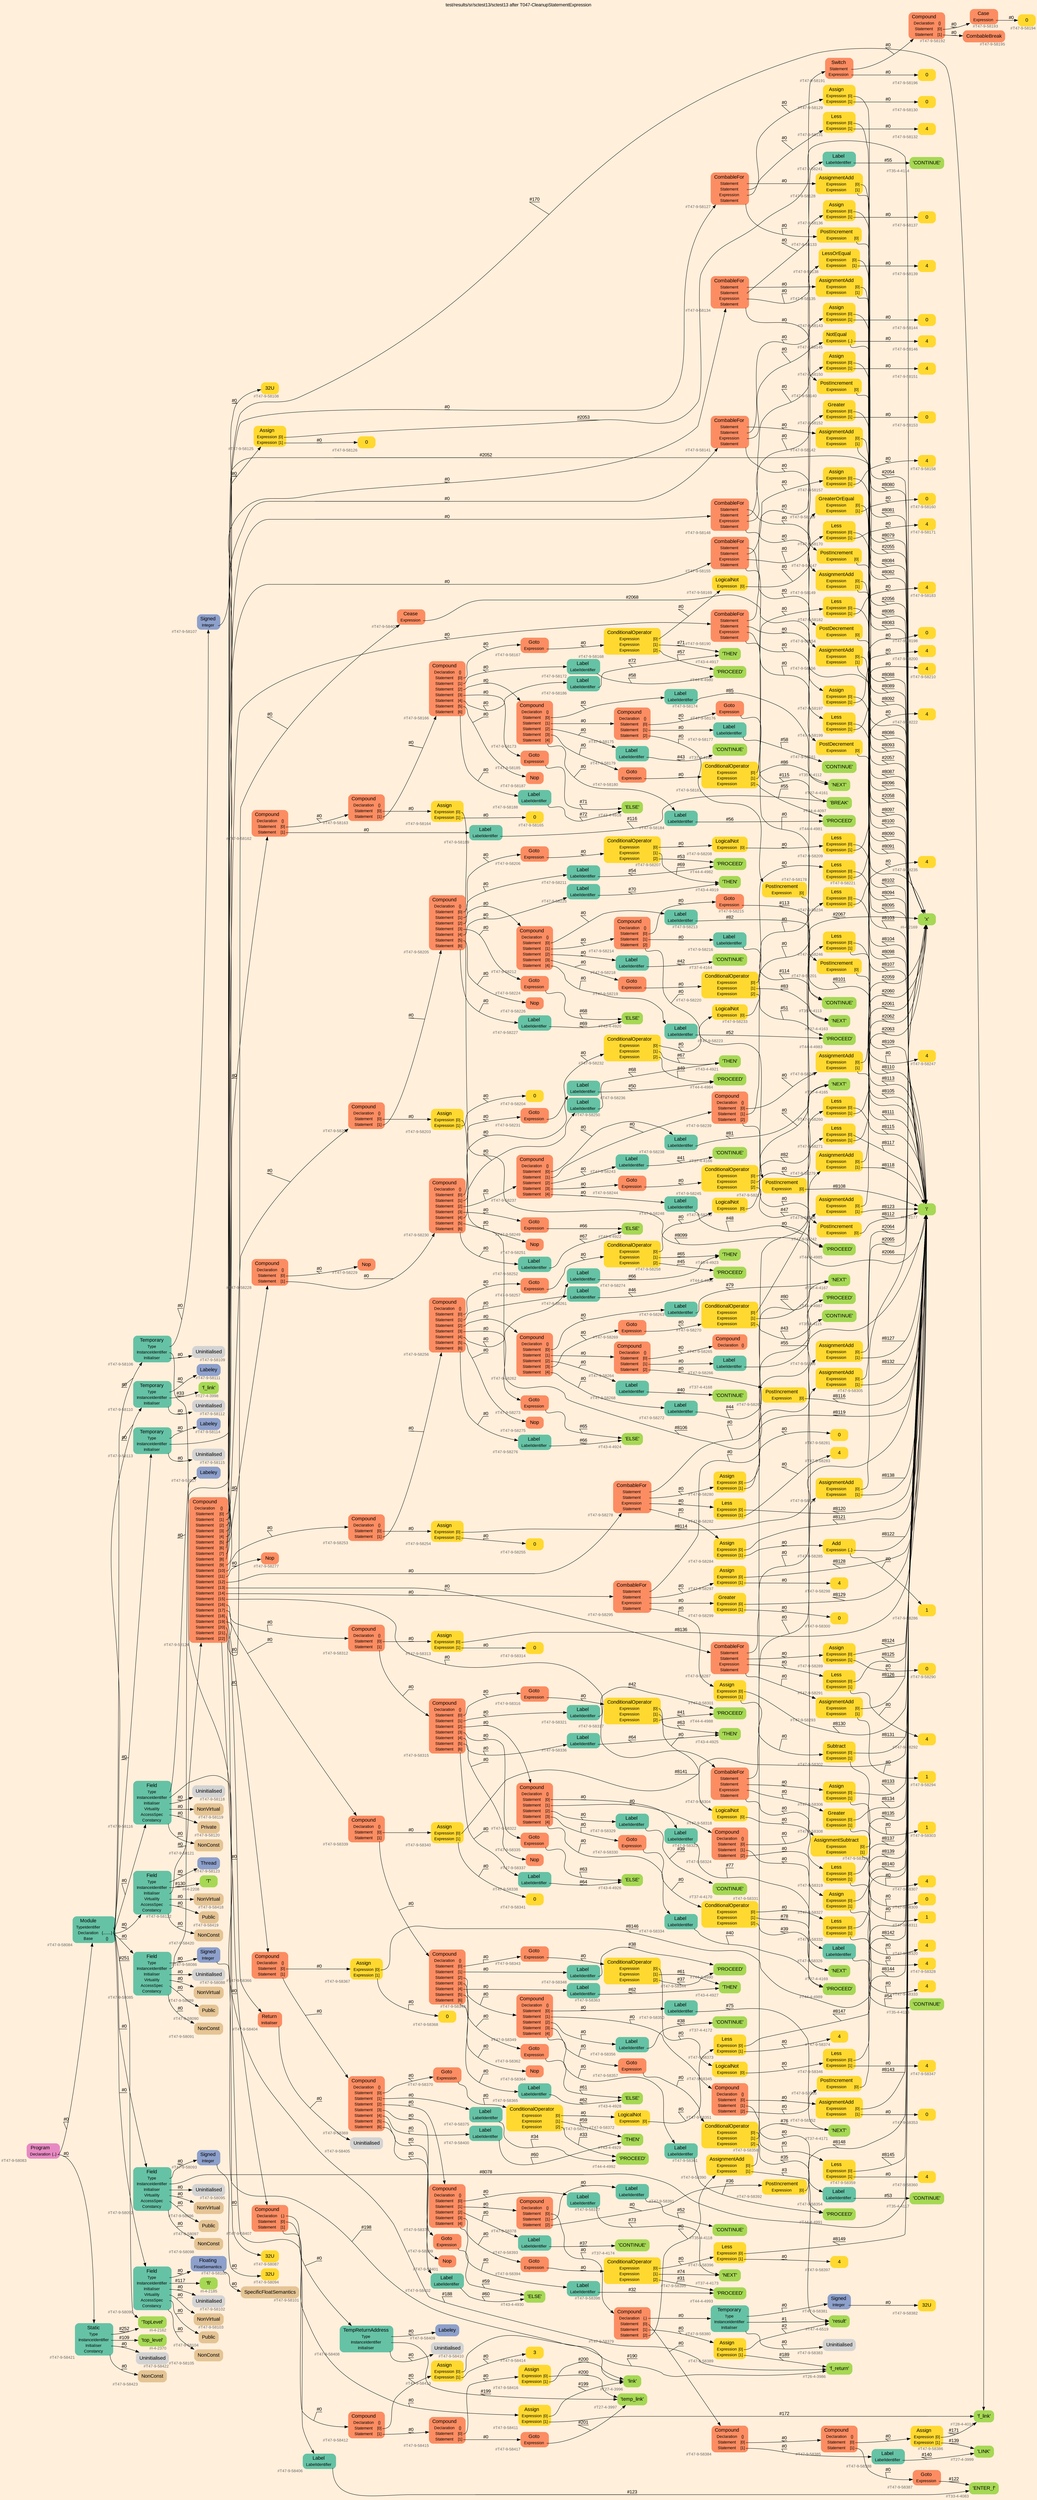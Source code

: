 digraph "test/results/sr/sctest13/sctest13 after T047-CleanupStatementExpression" {
label = "test/results/sr/sctest13/sctest13 after T047-CleanupStatementExpression"
labelloc = t
graph [
    rankdir = "LR"
    ranksep = 0.3
    bgcolor = antiquewhite1
    color = black
    fontcolor = black
    fontname = "Arial"
];
node [
    fontname = "Arial"
];
edge [
    fontname = "Arial"
];

// -------------------- node figure --------------------
// -------- block #T47-9-58083 ----------
"#T47-9-58083" [
    fillcolor = "/set28/4"
    xlabel = "#T47-9-58083"
    fontsize = "12"
    fontcolor = grey40
    shape = "plaintext"
    label = <<TABLE BORDER="0" CELLBORDER="0" CELLSPACING="0">
     <TR><TD><FONT COLOR="black" POINT-SIZE="15">Program</FONT></TD></TR>
     <TR><TD><FONT COLOR="black" POINT-SIZE="12">Declaration</FONT></TD><TD PORT="port0"><FONT COLOR="black" POINT-SIZE="12">{..}</FONT></TD></TR>
    </TABLE>>
    style = "rounded,filled"
];

// -------- block #T47-9-58084 ----------
"#T47-9-58084" [
    fillcolor = "/set28/1"
    xlabel = "#T47-9-58084"
    fontsize = "12"
    fontcolor = grey40
    shape = "plaintext"
    label = <<TABLE BORDER="0" CELLBORDER="0" CELLSPACING="0">
     <TR><TD><FONT COLOR="black" POINT-SIZE="15">Module</FONT></TD></TR>
     <TR><TD><FONT COLOR="black" POINT-SIZE="12">TypeIdentifier</FONT></TD><TD PORT="port0"></TD></TR>
     <TR><TD><FONT COLOR="black" POINT-SIZE="12">Declaration</FONT></TD><TD PORT="port1"><FONT COLOR="black" POINT-SIZE="12">{........}</FONT></TD></TR>
     <TR><TD><FONT COLOR="black" POINT-SIZE="12">Base</FONT></TD><TD PORT="port2"><FONT COLOR="black" POINT-SIZE="12">{}</FONT></TD></TR>
    </TABLE>>
    style = "rounded,filled"
];

// -------- block #I-4-2162 ----------
"#I-4-2162" [
    fillcolor = "/set28/5"
    xlabel = "#I-4-2162"
    fontsize = "12"
    fontcolor = grey40
    shape = "plaintext"
    label = <<TABLE BORDER="0" CELLBORDER="0" CELLSPACING="0">
     <TR><TD><FONT COLOR="black" POINT-SIZE="15">'TopLevel'</FONT></TD></TR>
    </TABLE>>
    style = "rounded,filled"
];

// -------- block #T47-9-58085 ----------
"#T47-9-58085" [
    fillcolor = "/set28/1"
    xlabel = "#T47-9-58085"
    fontsize = "12"
    fontcolor = grey40
    shape = "plaintext"
    label = <<TABLE BORDER="0" CELLBORDER="0" CELLSPACING="0">
     <TR><TD><FONT COLOR="black" POINT-SIZE="15">Field</FONT></TD></TR>
     <TR><TD><FONT COLOR="black" POINT-SIZE="12">Type</FONT></TD><TD PORT="port0"></TD></TR>
     <TR><TD><FONT COLOR="black" POINT-SIZE="12">InstanceIdentifier</FONT></TD><TD PORT="port1"></TD></TR>
     <TR><TD><FONT COLOR="black" POINT-SIZE="12">Initialiser</FONT></TD><TD PORT="port2"></TD></TR>
     <TR><TD><FONT COLOR="black" POINT-SIZE="12">Virtuality</FONT></TD><TD PORT="port3"></TD></TR>
     <TR><TD><FONT COLOR="black" POINT-SIZE="12">AccessSpec</FONT></TD><TD PORT="port4"></TD></TR>
     <TR><TD><FONT COLOR="black" POINT-SIZE="12">Constancy</FONT></TD><TD PORT="port5"></TD></TR>
    </TABLE>>
    style = "rounded,filled"
];

// -------- block #T47-9-58086 ----------
"#T47-9-58086" [
    fillcolor = "/set28/3"
    xlabel = "#T47-9-58086"
    fontsize = "12"
    fontcolor = grey40
    shape = "plaintext"
    label = <<TABLE BORDER="0" CELLBORDER="0" CELLSPACING="0">
     <TR><TD><FONT COLOR="black" POINT-SIZE="15">Signed</FONT></TD></TR>
     <TR><TD><FONT COLOR="black" POINT-SIZE="12">Integer</FONT></TD><TD PORT="port0"></TD></TR>
    </TABLE>>
    style = "rounded,filled"
];

// -------- block #T47-9-58087 ----------
"#T47-9-58087" [
    fillcolor = "/set28/6"
    xlabel = "#T47-9-58087"
    fontsize = "12"
    fontcolor = grey40
    shape = "plaintext"
    label = <<TABLE BORDER="0" CELLBORDER="0" CELLSPACING="0">
     <TR><TD><FONT COLOR="black" POINT-SIZE="15">32U</FONT></TD></TR>
    </TABLE>>
    style = "rounded,filled"
];

// -------- block #I-4-2169 ----------
"#I-4-2169" [
    fillcolor = "/set28/5"
    xlabel = "#I-4-2169"
    fontsize = "12"
    fontcolor = grey40
    shape = "plaintext"
    label = <<TABLE BORDER="0" CELLBORDER="0" CELLSPACING="0">
     <TR><TD><FONT COLOR="black" POINT-SIZE="15">'x'</FONT></TD></TR>
    </TABLE>>
    style = "rounded,filled"
];

// -------- block #T47-9-58088 ----------
"#T47-9-58088" [
    xlabel = "#T47-9-58088"
    fontsize = "12"
    fontcolor = grey40
    shape = "plaintext"
    label = <<TABLE BORDER="0" CELLBORDER="0" CELLSPACING="0">
     <TR><TD><FONT COLOR="black" POINT-SIZE="15">Uninitialised</FONT></TD></TR>
    </TABLE>>
    style = "rounded,filled"
];

// -------- block #T47-9-58089 ----------
"#T47-9-58089" [
    fillcolor = "/set28/7"
    xlabel = "#T47-9-58089"
    fontsize = "12"
    fontcolor = grey40
    shape = "plaintext"
    label = <<TABLE BORDER="0" CELLBORDER="0" CELLSPACING="0">
     <TR><TD><FONT COLOR="black" POINT-SIZE="15">NonVirtual</FONT></TD></TR>
    </TABLE>>
    style = "rounded,filled"
];

// -------- block #T47-9-58090 ----------
"#T47-9-58090" [
    fillcolor = "/set28/7"
    xlabel = "#T47-9-58090"
    fontsize = "12"
    fontcolor = grey40
    shape = "plaintext"
    label = <<TABLE BORDER="0" CELLBORDER="0" CELLSPACING="0">
     <TR><TD><FONT COLOR="black" POINT-SIZE="15">Public</FONT></TD></TR>
    </TABLE>>
    style = "rounded,filled"
];

// -------- block #T47-9-58091 ----------
"#T47-9-58091" [
    fillcolor = "/set28/7"
    xlabel = "#T47-9-58091"
    fontsize = "12"
    fontcolor = grey40
    shape = "plaintext"
    label = <<TABLE BORDER="0" CELLBORDER="0" CELLSPACING="0">
     <TR><TD><FONT COLOR="black" POINT-SIZE="15">NonConst</FONT></TD></TR>
    </TABLE>>
    style = "rounded,filled"
];

// -------- block #T47-9-58092 ----------
"#T47-9-58092" [
    fillcolor = "/set28/1"
    xlabel = "#T47-9-58092"
    fontsize = "12"
    fontcolor = grey40
    shape = "plaintext"
    label = <<TABLE BORDER="0" CELLBORDER="0" CELLSPACING="0">
     <TR><TD><FONT COLOR="black" POINT-SIZE="15">Field</FONT></TD></TR>
     <TR><TD><FONT COLOR="black" POINT-SIZE="12">Type</FONT></TD><TD PORT="port0"></TD></TR>
     <TR><TD><FONT COLOR="black" POINT-SIZE="12">InstanceIdentifier</FONT></TD><TD PORT="port1"></TD></TR>
     <TR><TD><FONT COLOR="black" POINT-SIZE="12">Initialiser</FONT></TD><TD PORT="port2"></TD></TR>
     <TR><TD><FONT COLOR="black" POINT-SIZE="12">Virtuality</FONT></TD><TD PORT="port3"></TD></TR>
     <TR><TD><FONT COLOR="black" POINT-SIZE="12">AccessSpec</FONT></TD><TD PORT="port4"></TD></TR>
     <TR><TD><FONT COLOR="black" POINT-SIZE="12">Constancy</FONT></TD><TD PORT="port5"></TD></TR>
    </TABLE>>
    style = "rounded,filled"
];

// -------- block #T47-9-58093 ----------
"#T47-9-58093" [
    fillcolor = "/set28/3"
    xlabel = "#T47-9-58093"
    fontsize = "12"
    fontcolor = grey40
    shape = "plaintext"
    label = <<TABLE BORDER="0" CELLBORDER="0" CELLSPACING="0">
     <TR><TD><FONT COLOR="black" POINT-SIZE="15">Signed</FONT></TD></TR>
     <TR><TD><FONT COLOR="black" POINT-SIZE="12">Integer</FONT></TD><TD PORT="port0"></TD></TR>
    </TABLE>>
    style = "rounded,filled"
];

// -------- block #T47-9-58094 ----------
"#T47-9-58094" [
    fillcolor = "/set28/6"
    xlabel = "#T47-9-58094"
    fontsize = "12"
    fontcolor = grey40
    shape = "plaintext"
    label = <<TABLE BORDER="0" CELLBORDER="0" CELLSPACING="0">
     <TR><TD><FONT COLOR="black" POINT-SIZE="15">32U</FONT></TD></TR>
    </TABLE>>
    style = "rounded,filled"
];

// -------- block #I-4-2177 ----------
"#I-4-2177" [
    fillcolor = "/set28/5"
    xlabel = "#I-4-2177"
    fontsize = "12"
    fontcolor = grey40
    shape = "plaintext"
    label = <<TABLE BORDER="0" CELLBORDER="0" CELLSPACING="0">
     <TR><TD><FONT COLOR="black" POINT-SIZE="15">'i'</FONT></TD></TR>
    </TABLE>>
    style = "rounded,filled"
];

// -------- block #T47-9-58095 ----------
"#T47-9-58095" [
    xlabel = "#T47-9-58095"
    fontsize = "12"
    fontcolor = grey40
    shape = "plaintext"
    label = <<TABLE BORDER="0" CELLBORDER="0" CELLSPACING="0">
     <TR><TD><FONT COLOR="black" POINT-SIZE="15">Uninitialised</FONT></TD></TR>
    </TABLE>>
    style = "rounded,filled"
];

// -------- block #T47-9-58096 ----------
"#T47-9-58096" [
    fillcolor = "/set28/7"
    xlabel = "#T47-9-58096"
    fontsize = "12"
    fontcolor = grey40
    shape = "plaintext"
    label = <<TABLE BORDER="0" CELLBORDER="0" CELLSPACING="0">
     <TR><TD><FONT COLOR="black" POINT-SIZE="15">NonVirtual</FONT></TD></TR>
    </TABLE>>
    style = "rounded,filled"
];

// -------- block #T47-9-58097 ----------
"#T47-9-58097" [
    fillcolor = "/set28/7"
    xlabel = "#T47-9-58097"
    fontsize = "12"
    fontcolor = grey40
    shape = "plaintext"
    label = <<TABLE BORDER="0" CELLBORDER="0" CELLSPACING="0">
     <TR><TD><FONT COLOR="black" POINT-SIZE="15">Public</FONT></TD></TR>
    </TABLE>>
    style = "rounded,filled"
];

// -------- block #T47-9-58098 ----------
"#T47-9-58098" [
    fillcolor = "/set28/7"
    xlabel = "#T47-9-58098"
    fontsize = "12"
    fontcolor = grey40
    shape = "plaintext"
    label = <<TABLE BORDER="0" CELLBORDER="0" CELLSPACING="0">
     <TR><TD><FONT COLOR="black" POINT-SIZE="15">NonConst</FONT></TD></TR>
    </TABLE>>
    style = "rounded,filled"
];

// -------- block #T47-9-58099 ----------
"#T47-9-58099" [
    fillcolor = "/set28/1"
    xlabel = "#T47-9-58099"
    fontsize = "12"
    fontcolor = grey40
    shape = "plaintext"
    label = <<TABLE BORDER="0" CELLBORDER="0" CELLSPACING="0">
     <TR><TD><FONT COLOR="black" POINT-SIZE="15">Field</FONT></TD></TR>
     <TR><TD><FONT COLOR="black" POINT-SIZE="12">Type</FONT></TD><TD PORT="port0"></TD></TR>
     <TR><TD><FONT COLOR="black" POINT-SIZE="12">InstanceIdentifier</FONT></TD><TD PORT="port1"></TD></TR>
     <TR><TD><FONT COLOR="black" POINT-SIZE="12">Initialiser</FONT></TD><TD PORT="port2"></TD></TR>
     <TR><TD><FONT COLOR="black" POINT-SIZE="12">Virtuality</FONT></TD><TD PORT="port3"></TD></TR>
     <TR><TD><FONT COLOR="black" POINT-SIZE="12">AccessSpec</FONT></TD><TD PORT="port4"></TD></TR>
     <TR><TD><FONT COLOR="black" POINT-SIZE="12">Constancy</FONT></TD><TD PORT="port5"></TD></TR>
    </TABLE>>
    style = "rounded,filled"
];

// -------- block #T47-9-58100 ----------
"#T47-9-58100" [
    fillcolor = "/set28/3"
    xlabel = "#T47-9-58100"
    fontsize = "12"
    fontcolor = grey40
    shape = "plaintext"
    label = <<TABLE BORDER="0" CELLBORDER="0" CELLSPACING="0">
     <TR><TD><FONT COLOR="black" POINT-SIZE="15">Floating</FONT></TD></TR>
     <TR><TD><FONT COLOR="black" POINT-SIZE="12">FloatSemantics</FONT></TD><TD PORT="port0"></TD></TR>
    </TABLE>>
    style = "rounded,filled"
];

// -------- block #T47-9-58101 ----------
"#T47-9-58101" [
    fillcolor = "/set28/7"
    xlabel = "#T47-9-58101"
    fontsize = "12"
    fontcolor = grey40
    shape = "plaintext"
    label = <<TABLE BORDER="0" CELLBORDER="0" CELLSPACING="0">
     <TR><TD><FONT COLOR="black" POINT-SIZE="15">SpecificFloatSemantics</FONT></TD></TR>
    </TABLE>>
    style = "rounded,filled"
];

// -------- block #I-4-2185 ----------
"#I-4-2185" [
    fillcolor = "/set28/5"
    xlabel = "#I-4-2185"
    fontsize = "12"
    fontcolor = grey40
    shape = "plaintext"
    label = <<TABLE BORDER="0" CELLBORDER="0" CELLSPACING="0">
     <TR><TD><FONT COLOR="black" POINT-SIZE="15">'fi'</FONT></TD></TR>
    </TABLE>>
    style = "rounded,filled"
];

// -------- block #T47-9-58102 ----------
"#T47-9-58102" [
    xlabel = "#T47-9-58102"
    fontsize = "12"
    fontcolor = grey40
    shape = "plaintext"
    label = <<TABLE BORDER="0" CELLBORDER="0" CELLSPACING="0">
     <TR><TD><FONT COLOR="black" POINT-SIZE="15">Uninitialised</FONT></TD></TR>
    </TABLE>>
    style = "rounded,filled"
];

// -------- block #T47-9-58103 ----------
"#T47-9-58103" [
    fillcolor = "/set28/7"
    xlabel = "#T47-9-58103"
    fontsize = "12"
    fontcolor = grey40
    shape = "plaintext"
    label = <<TABLE BORDER="0" CELLBORDER="0" CELLSPACING="0">
     <TR><TD><FONT COLOR="black" POINT-SIZE="15">NonVirtual</FONT></TD></TR>
    </TABLE>>
    style = "rounded,filled"
];

// -------- block #T47-9-58104 ----------
"#T47-9-58104" [
    fillcolor = "/set28/7"
    xlabel = "#T47-9-58104"
    fontsize = "12"
    fontcolor = grey40
    shape = "plaintext"
    label = <<TABLE BORDER="0" CELLBORDER="0" CELLSPACING="0">
     <TR><TD><FONT COLOR="black" POINT-SIZE="15">Public</FONT></TD></TR>
    </TABLE>>
    style = "rounded,filled"
];

// -------- block #T47-9-58105 ----------
"#T47-9-58105" [
    fillcolor = "/set28/7"
    xlabel = "#T47-9-58105"
    fontsize = "12"
    fontcolor = grey40
    shape = "plaintext"
    label = <<TABLE BORDER="0" CELLBORDER="0" CELLSPACING="0">
     <TR><TD><FONT COLOR="black" POINT-SIZE="15">NonConst</FONT></TD></TR>
    </TABLE>>
    style = "rounded,filled"
];

// -------- block #T47-9-58106 ----------
"#T47-9-58106" [
    fillcolor = "/set28/1"
    xlabel = "#T47-9-58106"
    fontsize = "12"
    fontcolor = grey40
    shape = "plaintext"
    label = <<TABLE BORDER="0" CELLBORDER="0" CELLSPACING="0">
     <TR><TD><FONT COLOR="black" POINT-SIZE="15">Temporary</FONT></TD></TR>
     <TR><TD><FONT COLOR="black" POINT-SIZE="12">Type</FONT></TD><TD PORT="port0"></TD></TR>
     <TR><TD><FONT COLOR="black" POINT-SIZE="12">InstanceIdentifier</FONT></TD><TD PORT="port1"></TD></TR>
     <TR><TD><FONT COLOR="black" POINT-SIZE="12">Initialiser</FONT></TD><TD PORT="port2"></TD></TR>
    </TABLE>>
    style = "rounded,filled"
];

// -------- block #T47-9-58107 ----------
"#T47-9-58107" [
    fillcolor = "/set28/3"
    xlabel = "#T47-9-58107"
    fontsize = "12"
    fontcolor = grey40
    shape = "plaintext"
    label = <<TABLE BORDER="0" CELLBORDER="0" CELLSPACING="0">
     <TR><TD><FONT COLOR="black" POINT-SIZE="15">Signed</FONT></TD></TR>
     <TR><TD><FONT COLOR="black" POINT-SIZE="12">Integer</FONT></TD><TD PORT="port0"></TD></TR>
    </TABLE>>
    style = "rounded,filled"
];

// -------- block #T47-9-58108 ----------
"#T47-9-58108" [
    fillcolor = "/set28/6"
    xlabel = "#T47-9-58108"
    fontsize = "12"
    fontcolor = grey40
    shape = "plaintext"
    label = <<TABLE BORDER="0" CELLBORDER="0" CELLSPACING="0">
     <TR><TD><FONT COLOR="black" POINT-SIZE="15">32U</FONT></TD></TR>
    </TABLE>>
    style = "rounded,filled"
];

// -------- block #T26-4-3986 ----------
"#T26-4-3986" [
    fillcolor = "/set28/5"
    xlabel = "#T26-4-3986"
    fontsize = "12"
    fontcolor = grey40
    shape = "plaintext"
    label = <<TABLE BORDER="0" CELLBORDER="0" CELLSPACING="0">
     <TR><TD><FONT COLOR="black" POINT-SIZE="15">'f_return'</FONT></TD></TR>
    </TABLE>>
    style = "rounded,filled"
];

// -------- block #T47-9-58109 ----------
"#T47-9-58109" [
    xlabel = "#T47-9-58109"
    fontsize = "12"
    fontcolor = grey40
    shape = "plaintext"
    label = <<TABLE BORDER="0" CELLBORDER="0" CELLSPACING="0">
     <TR><TD><FONT COLOR="black" POINT-SIZE="15">Uninitialised</FONT></TD></TR>
    </TABLE>>
    style = "rounded,filled"
];

// -------- block #T47-9-58110 ----------
"#T47-9-58110" [
    fillcolor = "/set28/1"
    xlabel = "#T47-9-58110"
    fontsize = "12"
    fontcolor = grey40
    shape = "plaintext"
    label = <<TABLE BORDER="0" CELLBORDER="0" CELLSPACING="0">
     <TR><TD><FONT COLOR="black" POINT-SIZE="15">Temporary</FONT></TD></TR>
     <TR><TD><FONT COLOR="black" POINT-SIZE="12">Type</FONT></TD><TD PORT="port0"></TD></TR>
     <TR><TD><FONT COLOR="black" POINT-SIZE="12">InstanceIdentifier</FONT></TD><TD PORT="port1"></TD></TR>
     <TR><TD><FONT COLOR="black" POINT-SIZE="12">Initialiser</FONT></TD><TD PORT="port2"></TD></TR>
    </TABLE>>
    style = "rounded,filled"
];

// -------- block #T47-9-58111 ----------
"#T47-9-58111" [
    fillcolor = "/set28/3"
    xlabel = "#T47-9-58111"
    fontsize = "12"
    fontcolor = grey40
    shape = "plaintext"
    label = <<TABLE BORDER="0" CELLBORDER="0" CELLSPACING="0">
     <TR><TD><FONT COLOR="black" POINT-SIZE="15">Labeley</FONT></TD></TR>
    </TABLE>>
    style = "rounded,filled"
];

// -------- block #T27-4-3998 ----------
"#T27-4-3998" [
    fillcolor = "/set28/5"
    xlabel = "#T27-4-3998"
    fontsize = "12"
    fontcolor = grey40
    shape = "plaintext"
    label = <<TABLE BORDER="0" CELLBORDER="0" CELLSPACING="0">
     <TR><TD><FONT COLOR="black" POINT-SIZE="15">'f_link'</FONT></TD></TR>
    </TABLE>>
    style = "rounded,filled"
];

// -------- block #T47-9-58112 ----------
"#T47-9-58112" [
    xlabel = "#T47-9-58112"
    fontsize = "12"
    fontcolor = grey40
    shape = "plaintext"
    label = <<TABLE BORDER="0" CELLBORDER="0" CELLSPACING="0">
     <TR><TD><FONT COLOR="black" POINT-SIZE="15">Uninitialised</FONT></TD></TR>
    </TABLE>>
    style = "rounded,filled"
];

// -------- block #T47-9-58113 ----------
"#T47-9-58113" [
    fillcolor = "/set28/1"
    xlabel = "#T47-9-58113"
    fontsize = "12"
    fontcolor = grey40
    shape = "plaintext"
    label = <<TABLE BORDER="0" CELLBORDER="0" CELLSPACING="0">
     <TR><TD><FONT COLOR="black" POINT-SIZE="15">Temporary</FONT></TD></TR>
     <TR><TD><FONT COLOR="black" POINT-SIZE="12">Type</FONT></TD><TD PORT="port0"></TD></TR>
     <TR><TD><FONT COLOR="black" POINT-SIZE="12">InstanceIdentifier</FONT></TD><TD PORT="port1"></TD></TR>
     <TR><TD><FONT COLOR="black" POINT-SIZE="12">Initialiser</FONT></TD><TD PORT="port2"></TD></TR>
    </TABLE>>
    style = "rounded,filled"
];

// -------- block #T47-9-58114 ----------
"#T47-9-58114" [
    fillcolor = "/set28/3"
    xlabel = "#T47-9-58114"
    fontsize = "12"
    fontcolor = grey40
    shape = "plaintext"
    label = <<TABLE BORDER="0" CELLBORDER="0" CELLSPACING="0">
     <TR><TD><FONT COLOR="black" POINT-SIZE="15">Labeley</FONT></TD></TR>
    </TABLE>>
    style = "rounded,filled"
];

// -------- block #T28-4-4014 ----------
"#T28-4-4014" [
    fillcolor = "/set28/5"
    xlabel = "#T28-4-4014"
    fontsize = "12"
    fontcolor = grey40
    shape = "plaintext"
    label = <<TABLE BORDER="0" CELLBORDER="0" CELLSPACING="0">
     <TR><TD><FONT COLOR="black" POINT-SIZE="15">'f_link'</FONT></TD></TR>
    </TABLE>>
    style = "rounded,filled"
];

// -------- block #T47-9-58115 ----------
"#T47-9-58115" [
    xlabel = "#T47-9-58115"
    fontsize = "12"
    fontcolor = grey40
    shape = "plaintext"
    label = <<TABLE BORDER="0" CELLBORDER="0" CELLSPACING="0">
     <TR><TD><FONT COLOR="black" POINT-SIZE="15">Uninitialised</FONT></TD></TR>
    </TABLE>>
    style = "rounded,filled"
];

// -------- block #T47-9-58116 ----------
"#T47-9-58116" [
    fillcolor = "/set28/1"
    xlabel = "#T47-9-58116"
    fontsize = "12"
    fontcolor = grey40
    shape = "plaintext"
    label = <<TABLE BORDER="0" CELLBORDER="0" CELLSPACING="0">
     <TR><TD><FONT COLOR="black" POINT-SIZE="15">Field</FONT></TD></TR>
     <TR><TD><FONT COLOR="black" POINT-SIZE="12">Type</FONT></TD><TD PORT="port0"></TD></TR>
     <TR><TD><FONT COLOR="black" POINT-SIZE="12">InstanceIdentifier</FONT></TD><TD PORT="port1"></TD></TR>
     <TR><TD><FONT COLOR="black" POINT-SIZE="12">Initialiser</FONT></TD><TD PORT="port2"></TD></TR>
     <TR><TD><FONT COLOR="black" POINT-SIZE="12">Virtuality</FONT></TD><TD PORT="port3"></TD></TR>
     <TR><TD><FONT COLOR="black" POINT-SIZE="12">AccessSpec</FONT></TD><TD PORT="port4"></TD></TR>
     <TR><TD><FONT COLOR="black" POINT-SIZE="12">Constancy</FONT></TD><TD PORT="port5"></TD></TR>
    </TABLE>>
    style = "rounded,filled"
];

// -------- block #T47-9-58117 ----------
"#T47-9-58117" [
    fillcolor = "/set28/3"
    xlabel = "#T47-9-58117"
    fontsize = "12"
    fontcolor = grey40
    shape = "plaintext"
    label = <<TABLE BORDER="0" CELLBORDER="0" CELLSPACING="0">
     <TR><TD><FONT COLOR="black" POINT-SIZE="15">Labeley</FONT></TD></TR>
    </TABLE>>
    style = "rounded,filled"
];

// -------- block #T27-4-3996 ----------
"#T27-4-3996" [
    fillcolor = "/set28/5"
    xlabel = "#T27-4-3996"
    fontsize = "12"
    fontcolor = grey40
    shape = "plaintext"
    label = <<TABLE BORDER="0" CELLBORDER="0" CELLSPACING="0">
     <TR><TD><FONT COLOR="black" POINT-SIZE="15">'link'</FONT></TD></TR>
    </TABLE>>
    style = "rounded,filled"
];

// -------- block #T47-9-58118 ----------
"#T47-9-58118" [
    xlabel = "#T47-9-58118"
    fontsize = "12"
    fontcolor = grey40
    shape = "plaintext"
    label = <<TABLE BORDER="0" CELLBORDER="0" CELLSPACING="0">
     <TR><TD><FONT COLOR="black" POINT-SIZE="15">Uninitialised</FONT></TD></TR>
    </TABLE>>
    style = "rounded,filled"
];

// -------- block #T47-9-58119 ----------
"#T47-9-58119" [
    fillcolor = "/set28/7"
    xlabel = "#T47-9-58119"
    fontsize = "12"
    fontcolor = grey40
    shape = "plaintext"
    label = <<TABLE BORDER="0" CELLBORDER="0" CELLSPACING="0">
     <TR><TD><FONT COLOR="black" POINT-SIZE="15">NonVirtual</FONT></TD></TR>
    </TABLE>>
    style = "rounded,filled"
];

// -------- block #T47-9-58120 ----------
"#T47-9-58120" [
    fillcolor = "/set28/7"
    xlabel = "#T47-9-58120"
    fontsize = "12"
    fontcolor = grey40
    shape = "plaintext"
    label = <<TABLE BORDER="0" CELLBORDER="0" CELLSPACING="0">
     <TR><TD><FONT COLOR="black" POINT-SIZE="15">Private</FONT></TD></TR>
    </TABLE>>
    style = "rounded,filled"
];

// -------- block #T47-9-58121 ----------
"#T47-9-58121" [
    fillcolor = "/set28/7"
    xlabel = "#T47-9-58121"
    fontsize = "12"
    fontcolor = grey40
    shape = "plaintext"
    label = <<TABLE BORDER="0" CELLBORDER="0" CELLSPACING="0">
     <TR><TD><FONT COLOR="black" POINT-SIZE="15">NonConst</FONT></TD></TR>
    </TABLE>>
    style = "rounded,filled"
];

// -------- block #T47-9-58122 ----------
"#T47-9-58122" [
    fillcolor = "/set28/1"
    xlabel = "#T47-9-58122"
    fontsize = "12"
    fontcolor = grey40
    shape = "plaintext"
    label = <<TABLE BORDER="0" CELLBORDER="0" CELLSPACING="0">
     <TR><TD><FONT COLOR="black" POINT-SIZE="15">Field</FONT></TD></TR>
     <TR><TD><FONT COLOR="black" POINT-SIZE="12">Type</FONT></TD><TD PORT="port0"></TD></TR>
     <TR><TD><FONT COLOR="black" POINT-SIZE="12">InstanceIdentifier</FONT></TD><TD PORT="port1"></TD></TR>
     <TR><TD><FONT COLOR="black" POINT-SIZE="12">Initialiser</FONT></TD><TD PORT="port2"></TD></TR>
     <TR><TD><FONT COLOR="black" POINT-SIZE="12">Virtuality</FONT></TD><TD PORT="port3"></TD></TR>
     <TR><TD><FONT COLOR="black" POINT-SIZE="12">AccessSpec</FONT></TD><TD PORT="port4"></TD></TR>
     <TR><TD><FONT COLOR="black" POINT-SIZE="12">Constancy</FONT></TD><TD PORT="port5"></TD></TR>
    </TABLE>>
    style = "rounded,filled"
];

// -------- block #T47-9-58123 ----------
"#T47-9-58123" [
    fillcolor = "/set28/3"
    xlabel = "#T47-9-58123"
    fontsize = "12"
    fontcolor = grey40
    shape = "plaintext"
    label = <<TABLE BORDER="0" CELLBORDER="0" CELLSPACING="0">
     <TR><TD><FONT COLOR="black" POINT-SIZE="15">Thread</FONT></TD></TR>
    </TABLE>>
    style = "rounded,filled"
];

// -------- block #I-4-2208 ----------
"#I-4-2208" [
    fillcolor = "/set28/5"
    xlabel = "#I-4-2208"
    fontsize = "12"
    fontcolor = grey40
    shape = "plaintext"
    label = <<TABLE BORDER="0" CELLBORDER="0" CELLSPACING="0">
     <TR><TD><FONT COLOR="black" POINT-SIZE="15">'T'</FONT></TD></TR>
    </TABLE>>
    style = "rounded,filled"
];

// -------- block #T47-9-58124 ----------
"#T47-9-58124" [
    fillcolor = "/set28/2"
    xlabel = "#T47-9-58124"
    fontsize = "12"
    fontcolor = grey40
    shape = "plaintext"
    label = <<TABLE BORDER="0" CELLBORDER="0" CELLSPACING="0">
     <TR><TD><FONT COLOR="black" POINT-SIZE="15">Compound</FONT></TD></TR>
     <TR><TD><FONT COLOR="black" POINT-SIZE="12">Declaration</FONT></TD><TD PORT="port0"><FONT COLOR="black" POINT-SIZE="12">{}</FONT></TD></TR>
     <TR><TD><FONT COLOR="black" POINT-SIZE="12">Statement</FONT></TD><TD PORT="port1"><FONT COLOR="black" POINT-SIZE="12">[0]</FONT></TD></TR>
     <TR><TD><FONT COLOR="black" POINT-SIZE="12">Statement</FONT></TD><TD PORT="port2"><FONT COLOR="black" POINT-SIZE="12">[1]</FONT></TD></TR>
     <TR><TD><FONT COLOR="black" POINT-SIZE="12">Statement</FONT></TD><TD PORT="port3"><FONT COLOR="black" POINT-SIZE="12">[2]</FONT></TD></TR>
     <TR><TD><FONT COLOR="black" POINT-SIZE="12">Statement</FONT></TD><TD PORT="port4"><FONT COLOR="black" POINT-SIZE="12">[3]</FONT></TD></TR>
     <TR><TD><FONT COLOR="black" POINT-SIZE="12">Statement</FONT></TD><TD PORT="port5"><FONT COLOR="black" POINT-SIZE="12">[4]</FONT></TD></TR>
     <TR><TD><FONT COLOR="black" POINT-SIZE="12">Statement</FONT></TD><TD PORT="port6"><FONT COLOR="black" POINT-SIZE="12">[5]</FONT></TD></TR>
     <TR><TD><FONT COLOR="black" POINT-SIZE="12">Statement</FONT></TD><TD PORT="port7"><FONT COLOR="black" POINT-SIZE="12">[6]</FONT></TD></TR>
     <TR><TD><FONT COLOR="black" POINT-SIZE="12">Statement</FONT></TD><TD PORT="port8"><FONT COLOR="black" POINT-SIZE="12">[7]</FONT></TD></TR>
     <TR><TD><FONT COLOR="black" POINT-SIZE="12">Statement</FONT></TD><TD PORT="port9"><FONT COLOR="black" POINT-SIZE="12">[8]</FONT></TD></TR>
     <TR><TD><FONT COLOR="black" POINT-SIZE="12">Statement</FONT></TD><TD PORT="port10"><FONT COLOR="black" POINT-SIZE="12">[9]</FONT></TD></TR>
     <TR><TD><FONT COLOR="black" POINT-SIZE="12">Statement</FONT></TD><TD PORT="port11"><FONT COLOR="black" POINT-SIZE="12">[10]</FONT></TD></TR>
     <TR><TD><FONT COLOR="black" POINT-SIZE="12">Statement</FONT></TD><TD PORT="port12"><FONT COLOR="black" POINT-SIZE="12">[11]</FONT></TD></TR>
     <TR><TD><FONT COLOR="black" POINT-SIZE="12">Statement</FONT></TD><TD PORT="port13"><FONT COLOR="black" POINT-SIZE="12">[12]</FONT></TD></TR>
     <TR><TD><FONT COLOR="black" POINT-SIZE="12">Statement</FONT></TD><TD PORT="port14"><FONT COLOR="black" POINT-SIZE="12">[13]</FONT></TD></TR>
     <TR><TD><FONT COLOR="black" POINT-SIZE="12">Statement</FONT></TD><TD PORT="port15"><FONT COLOR="black" POINT-SIZE="12">[14]</FONT></TD></TR>
     <TR><TD><FONT COLOR="black" POINT-SIZE="12">Statement</FONT></TD><TD PORT="port16"><FONT COLOR="black" POINT-SIZE="12">[15]</FONT></TD></TR>
     <TR><TD><FONT COLOR="black" POINT-SIZE="12">Statement</FONT></TD><TD PORT="port17"><FONT COLOR="black" POINT-SIZE="12">[16]</FONT></TD></TR>
     <TR><TD><FONT COLOR="black" POINT-SIZE="12">Statement</FONT></TD><TD PORT="port18"><FONT COLOR="black" POINT-SIZE="12">[17]</FONT></TD></TR>
     <TR><TD><FONT COLOR="black" POINT-SIZE="12">Statement</FONT></TD><TD PORT="port19"><FONT COLOR="black" POINT-SIZE="12">[18]</FONT></TD></TR>
     <TR><TD><FONT COLOR="black" POINT-SIZE="12">Statement</FONT></TD><TD PORT="port20"><FONT COLOR="black" POINT-SIZE="12">[19]</FONT></TD></TR>
     <TR><TD><FONT COLOR="black" POINT-SIZE="12">Statement</FONT></TD><TD PORT="port21"><FONT COLOR="black" POINT-SIZE="12">[20]</FONT></TD></TR>
     <TR><TD><FONT COLOR="black" POINT-SIZE="12">Statement</FONT></TD><TD PORT="port22"><FONT COLOR="black" POINT-SIZE="12">[21]</FONT></TD></TR>
     <TR><TD><FONT COLOR="black" POINT-SIZE="12">Statement</FONT></TD><TD PORT="port23"><FONT COLOR="black" POINT-SIZE="12">[22]</FONT></TD></TR>
    </TABLE>>
    style = "rounded,filled"
];

// -------- block #T47-9-58125 ----------
"#T47-9-58125" [
    fillcolor = "/set28/6"
    xlabel = "#T47-9-58125"
    fontsize = "12"
    fontcolor = grey40
    shape = "plaintext"
    label = <<TABLE BORDER="0" CELLBORDER="0" CELLSPACING="0">
     <TR><TD><FONT COLOR="black" POINT-SIZE="15">Assign</FONT></TD></TR>
     <TR><TD><FONT COLOR="black" POINT-SIZE="12">Expression</FONT></TD><TD PORT="port0"><FONT COLOR="black" POINT-SIZE="12">[0]</FONT></TD></TR>
     <TR><TD><FONT COLOR="black" POINT-SIZE="12">Expression</FONT></TD><TD PORT="port1"><FONT COLOR="black" POINT-SIZE="12">[1]</FONT></TD></TR>
    </TABLE>>
    style = "rounded,filled"
];

// -------- block #T47-9-58126 ----------
"#T47-9-58126" [
    fillcolor = "/set28/6"
    xlabel = "#T47-9-58126"
    fontsize = "12"
    fontcolor = grey40
    shape = "plaintext"
    label = <<TABLE BORDER="0" CELLBORDER="0" CELLSPACING="0">
     <TR><TD><FONT COLOR="black" POINT-SIZE="15">0</FONT></TD></TR>
    </TABLE>>
    style = "rounded,filled"
];

// -------- block #T47-9-58127 ----------
"#T47-9-58127" [
    fillcolor = "/set28/2"
    xlabel = "#T47-9-58127"
    fontsize = "12"
    fontcolor = grey40
    shape = "plaintext"
    label = <<TABLE BORDER="0" CELLBORDER="0" CELLSPACING="0">
     <TR><TD><FONT COLOR="black" POINT-SIZE="15">CombableFor</FONT></TD></TR>
     <TR><TD><FONT COLOR="black" POINT-SIZE="12">Statement</FONT></TD><TD PORT="port0"></TD></TR>
     <TR><TD><FONT COLOR="black" POINT-SIZE="12">Statement</FONT></TD><TD PORT="port1"></TD></TR>
     <TR><TD><FONT COLOR="black" POINT-SIZE="12">Expression</FONT></TD><TD PORT="port2"></TD></TR>
     <TR><TD><FONT COLOR="black" POINT-SIZE="12">Statement</FONT></TD><TD PORT="port3"></TD></TR>
    </TABLE>>
    style = "rounded,filled"
];

// -------- block #T47-9-58128 ----------
"#T47-9-58128" [
    fillcolor = "/set28/6"
    xlabel = "#T47-9-58128"
    fontsize = "12"
    fontcolor = grey40
    shape = "plaintext"
    label = <<TABLE BORDER="0" CELLBORDER="0" CELLSPACING="0">
     <TR><TD><FONT COLOR="black" POINT-SIZE="15">AssignmentAdd</FONT></TD></TR>
     <TR><TD><FONT COLOR="black" POINT-SIZE="12">Expression</FONT></TD><TD PORT="port0"><FONT COLOR="black" POINT-SIZE="12">[0]</FONT></TD></TR>
     <TR><TD><FONT COLOR="black" POINT-SIZE="12">Expression</FONT></TD><TD PORT="port1"><FONT COLOR="black" POINT-SIZE="12">[1]</FONT></TD></TR>
    </TABLE>>
    style = "rounded,filled"
];

// -------- block #T47-9-58129 ----------
"#T47-9-58129" [
    fillcolor = "/set28/6"
    xlabel = "#T47-9-58129"
    fontsize = "12"
    fontcolor = grey40
    shape = "plaintext"
    label = <<TABLE BORDER="0" CELLBORDER="0" CELLSPACING="0">
     <TR><TD><FONT COLOR="black" POINT-SIZE="15">Assign</FONT></TD></TR>
     <TR><TD><FONT COLOR="black" POINT-SIZE="12">Expression</FONT></TD><TD PORT="port0"><FONT COLOR="black" POINT-SIZE="12">[0]</FONT></TD></TR>
     <TR><TD><FONT COLOR="black" POINT-SIZE="12">Expression</FONT></TD><TD PORT="port1"><FONT COLOR="black" POINT-SIZE="12">[1]</FONT></TD></TR>
    </TABLE>>
    style = "rounded,filled"
];

// -------- block #T47-9-58130 ----------
"#T47-9-58130" [
    fillcolor = "/set28/6"
    xlabel = "#T47-9-58130"
    fontsize = "12"
    fontcolor = grey40
    shape = "plaintext"
    label = <<TABLE BORDER="0" CELLBORDER="0" CELLSPACING="0">
     <TR><TD><FONT COLOR="black" POINT-SIZE="15">0</FONT></TD></TR>
    </TABLE>>
    style = "rounded,filled"
];

// -------- block #T47-9-58131 ----------
"#T47-9-58131" [
    fillcolor = "/set28/6"
    xlabel = "#T47-9-58131"
    fontsize = "12"
    fontcolor = grey40
    shape = "plaintext"
    label = <<TABLE BORDER="0" CELLBORDER="0" CELLSPACING="0">
     <TR><TD><FONT COLOR="black" POINT-SIZE="15">Less</FONT></TD></TR>
     <TR><TD><FONT COLOR="black" POINT-SIZE="12">Expression</FONT></TD><TD PORT="port0"><FONT COLOR="black" POINT-SIZE="12">[0]</FONT></TD></TR>
     <TR><TD><FONT COLOR="black" POINT-SIZE="12">Expression</FONT></TD><TD PORT="port1"><FONT COLOR="black" POINT-SIZE="12">[1]</FONT></TD></TR>
    </TABLE>>
    style = "rounded,filled"
];

// -------- block #T47-9-58132 ----------
"#T47-9-58132" [
    fillcolor = "/set28/6"
    xlabel = "#T47-9-58132"
    fontsize = "12"
    fontcolor = grey40
    shape = "plaintext"
    label = <<TABLE BORDER="0" CELLBORDER="0" CELLSPACING="0">
     <TR><TD><FONT COLOR="black" POINT-SIZE="15">4</FONT></TD></TR>
    </TABLE>>
    style = "rounded,filled"
];

// -------- block #T47-9-58133 ----------
"#T47-9-58133" [
    fillcolor = "/set28/6"
    xlabel = "#T47-9-58133"
    fontsize = "12"
    fontcolor = grey40
    shape = "plaintext"
    label = <<TABLE BORDER="0" CELLBORDER="0" CELLSPACING="0">
     <TR><TD><FONT COLOR="black" POINT-SIZE="15">PostIncrement</FONT></TD></TR>
     <TR><TD><FONT COLOR="black" POINT-SIZE="12">Expression</FONT></TD><TD PORT="port0"><FONT COLOR="black" POINT-SIZE="12">[0]</FONT></TD></TR>
    </TABLE>>
    style = "rounded,filled"
];

// -------- block #T47-9-58134 ----------
"#T47-9-58134" [
    fillcolor = "/set28/2"
    xlabel = "#T47-9-58134"
    fontsize = "12"
    fontcolor = grey40
    shape = "plaintext"
    label = <<TABLE BORDER="0" CELLBORDER="0" CELLSPACING="0">
     <TR><TD><FONT COLOR="black" POINT-SIZE="15">CombableFor</FONT></TD></TR>
     <TR><TD><FONT COLOR="black" POINT-SIZE="12">Statement</FONT></TD><TD PORT="port0"></TD></TR>
     <TR><TD><FONT COLOR="black" POINT-SIZE="12">Statement</FONT></TD><TD PORT="port1"></TD></TR>
     <TR><TD><FONT COLOR="black" POINT-SIZE="12">Expression</FONT></TD><TD PORT="port2"></TD></TR>
     <TR><TD><FONT COLOR="black" POINT-SIZE="12">Statement</FONT></TD><TD PORT="port3"></TD></TR>
    </TABLE>>
    style = "rounded,filled"
];

// -------- block #T47-9-58135 ----------
"#T47-9-58135" [
    fillcolor = "/set28/6"
    xlabel = "#T47-9-58135"
    fontsize = "12"
    fontcolor = grey40
    shape = "plaintext"
    label = <<TABLE BORDER="0" CELLBORDER="0" CELLSPACING="0">
     <TR><TD><FONT COLOR="black" POINT-SIZE="15">AssignmentAdd</FONT></TD></TR>
     <TR><TD><FONT COLOR="black" POINT-SIZE="12">Expression</FONT></TD><TD PORT="port0"><FONT COLOR="black" POINT-SIZE="12">[0]</FONT></TD></TR>
     <TR><TD><FONT COLOR="black" POINT-SIZE="12">Expression</FONT></TD><TD PORT="port1"><FONT COLOR="black" POINT-SIZE="12">[1]</FONT></TD></TR>
    </TABLE>>
    style = "rounded,filled"
];

// -------- block #T47-9-58136 ----------
"#T47-9-58136" [
    fillcolor = "/set28/6"
    xlabel = "#T47-9-58136"
    fontsize = "12"
    fontcolor = grey40
    shape = "plaintext"
    label = <<TABLE BORDER="0" CELLBORDER="0" CELLSPACING="0">
     <TR><TD><FONT COLOR="black" POINT-SIZE="15">Assign</FONT></TD></TR>
     <TR><TD><FONT COLOR="black" POINT-SIZE="12">Expression</FONT></TD><TD PORT="port0"><FONT COLOR="black" POINT-SIZE="12">[0]</FONT></TD></TR>
     <TR><TD><FONT COLOR="black" POINT-SIZE="12">Expression</FONT></TD><TD PORT="port1"><FONT COLOR="black" POINT-SIZE="12">[1]</FONT></TD></TR>
    </TABLE>>
    style = "rounded,filled"
];

// -------- block #T47-9-58137 ----------
"#T47-9-58137" [
    fillcolor = "/set28/6"
    xlabel = "#T47-9-58137"
    fontsize = "12"
    fontcolor = grey40
    shape = "plaintext"
    label = <<TABLE BORDER="0" CELLBORDER="0" CELLSPACING="0">
     <TR><TD><FONT COLOR="black" POINT-SIZE="15">0</FONT></TD></TR>
    </TABLE>>
    style = "rounded,filled"
];

// -------- block #T47-9-58138 ----------
"#T47-9-58138" [
    fillcolor = "/set28/6"
    xlabel = "#T47-9-58138"
    fontsize = "12"
    fontcolor = grey40
    shape = "plaintext"
    label = <<TABLE BORDER="0" CELLBORDER="0" CELLSPACING="0">
     <TR><TD><FONT COLOR="black" POINT-SIZE="15">LessOrEqual</FONT></TD></TR>
     <TR><TD><FONT COLOR="black" POINT-SIZE="12">Expression</FONT></TD><TD PORT="port0"><FONT COLOR="black" POINT-SIZE="12">[0]</FONT></TD></TR>
     <TR><TD><FONT COLOR="black" POINT-SIZE="12">Expression</FONT></TD><TD PORT="port1"><FONT COLOR="black" POINT-SIZE="12">[1]</FONT></TD></TR>
    </TABLE>>
    style = "rounded,filled"
];

// -------- block #T47-9-58139 ----------
"#T47-9-58139" [
    fillcolor = "/set28/6"
    xlabel = "#T47-9-58139"
    fontsize = "12"
    fontcolor = grey40
    shape = "plaintext"
    label = <<TABLE BORDER="0" CELLBORDER="0" CELLSPACING="0">
     <TR><TD><FONT COLOR="black" POINT-SIZE="15">4</FONT></TD></TR>
    </TABLE>>
    style = "rounded,filled"
];

// -------- block #T47-9-58140 ----------
"#T47-9-58140" [
    fillcolor = "/set28/6"
    xlabel = "#T47-9-58140"
    fontsize = "12"
    fontcolor = grey40
    shape = "plaintext"
    label = <<TABLE BORDER="0" CELLBORDER="0" CELLSPACING="0">
     <TR><TD><FONT COLOR="black" POINT-SIZE="15">PostIncrement</FONT></TD></TR>
     <TR><TD><FONT COLOR="black" POINT-SIZE="12">Expression</FONT></TD><TD PORT="port0"><FONT COLOR="black" POINT-SIZE="12">[0]</FONT></TD></TR>
    </TABLE>>
    style = "rounded,filled"
];

// -------- block #T47-9-58141 ----------
"#T47-9-58141" [
    fillcolor = "/set28/2"
    xlabel = "#T47-9-58141"
    fontsize = "12"
    fontcolor = grey40
    shape = "plaintext"
    label = <<TABLE BORDER="0" CELLBORDER="0" CELLSPACING="0">
     <TR><TD><FONT COLOR="black" POINT-SIZE="15">CombableFor</FONT></TD></TR>
     <TR><TD><FONT COLOR="black" POINT-SIZE="12">Statement</FONT></TD><TD PORT="port0"></TD></TR>
     <TR><TD><FONT COLOR="black" POINT-SIZE="12">Statement</FONT></TD><TD PORT="port1"></TD></TR>
     <TR><TD><FONT COLOR="black" POINT-SIZE="12">Expression</FONT></TD><TD PORT="port2"></TD></TR>
     <TR><TD><FONT COLOR="black" POINT-SIZE="12">Statement</FONT></TD><TD PORT="port3"></TD></TR>
    </TABLE>>
    style = "rounded,filled"
];

// -------- block #T47-9-58142 ----------
"#T47-9-58142" [
    fillcolor = "/set28/6"
    xlabel = "#T47-9-58142"
    fontsize = "12"
    fontcolor = grey40
    shape = "plaintext"
    label = <<TABLE BORDER="0" CELLBORDER="0" CELLSPACING="0">
     <TR><TD><FONT COLOR="black" POINT-SIZE="15">AssignmentAdd</FONT></TD></TR>
     <TR><TD><FONT COLOR="black" POINT-SIZE="12">Expression</FONT></TD><TD PORT="port0"><FONT COLOR="black" POINT-SIZE="12">[0]</FONT></TD></TR>
     <TR><TD><FONT COLOR="black" POINT-SIZE="12">Expression</FONT></TD><TD PORT="port1"><FONT COLOR="black" POINT-SIZE="12">[1]</FONT></TD></TR>
    </TABLE>>
    style = "rounded,filled"
];

// -------- block #T47-9-58143 ----------
"#T47-9-58143" [
    fillcolor = "/set28/6"
    xlabel = "#T47-9-58143"
    fontsize = "12"
    fontcolor = grey40
    shape = "plaintext"
    label = <<TABLE BORDER="0" CELLBORDER="0" CELLSPACING="0">
     <TR><TD><FONT COLOR="black" POINT-SIZE="15">Assign</FONT></TD></TR>
     <TR><TD><FONT COLOR="black" POINT-SIZE="12">Expression</FONT></TD><TD PORT="port0"><FONT COLOR="black" POINT-SIZE="12">[0]</FONT></TD></TR>
     <TR><TD><FONT COLOR="black" POINT-SIZE="12">Expression</FONT></TD><TD PORT="port1"><FONT COLOR="black" POINT-SIZE="12">[1]</FONT></TD></TR>
    </TABLE>>
    style = "rounded,filled"
];

// -------- block #T47-9-58144 ----------
"#T47-9-58144" [
    fillcolor = "/set28/6"
    xlabel = "#T47-9-58144"
    fontsize = "12"
    fontcolor = grey40
    shape = "plaintext"
    label = <<TABLE BORDER="0" CELLBORDER="0" CELLSPACING="0">
     <TR><TD><FONT COLOR="black" POINT-SIZE="15">0</FONT></TD></TR>
    </TABLE>>
    style = "rounded,filled"
];

// -------- block #T47-9-58145 ----------
"#T47-9-58145" [
    fillcolor = "/set28/6"
    xlabel = "#T47-9-58145"
    fontsize = "12"
    fontcolor = grey40
    shape = "plaintext"
    label = <<TABLE BORDER="0" CELLBORDER="0" CELLSPACING="0">
     <TR><TD><FONT COLOR="black" POINT-SIZE="15">NotEqual</FONT></TD></TR>
     <TR><TD><FONT COLOR="black" POINT-SIZE="12">Expression</FONT></TD><TD PORT="port0"><FONT COLOR="black" POINT-SIZE="12">{..}</FONT></TD></TR>
    </TABLE>>
    style = "rounded,filled"
];

// -------- block #T47-9-58146 ----------
"#T47-9-58146" [
    fillcolor = "/set28/6"
    xlabel = "#T47-9-58146"
    fontsize = "12"
    fontcolor = grey40
    shape = "plaintext"
    label = <<TABLE BORDER="0" CELLBORDER="0" CELLSPACING="0">
     <TR><TD><FONT COLOR="black" POINT-SIZE="15">4</FONT></TD></TR>
    </TABLE>>
    style = "rounded,filled"
];

// -------- block #T47-9-58147 ----------
"#T47-9-58147" [
    fillcolor = "/set28/6"
    xlabel = "#T47-9-58147"
    fontsize = "12"
    fontcolor = grey40
    shape = "plaintext"
    label = <<TABLE BORDER="0" CELLBORDER="0" CELLSPACING="0">
     <TR><TD><FONT COLOR="black" POINT-SIZE="15">PostIncrement</FONT></TD></TR>
     <TR><TD><FONT COLOR="black" POINT-SIZE="12">Expression</FONT></TD><TD PORT="port0"><FONT COLOR="black" POINT-SIZE="12">[0]</FONT></TD></TR>
    </TABLE>>
    style = "rounded,filled"
];

// -------- block #T47-9-58148 ----------
"#T47-9-58148" [
    fillcolor = "/set28/2"
    xlabel = "#T47-9-58148"
    fontsize = "12"
    fontcolor = grey40
    shape = "plaintext"
    label = <<TABLE BORDER="0" CELLBORDER="0" CELLSPACING="0">
     <TR><TD><FONT COLOR="black" POINT-SIZE="15">CombableFor</FONT></TD></TR>
     <TR><TD><FONT COLOR="black" POINT-SIZE="12">Statement</FONT></TD><TD PORT="port0"></TD></TR>
     <TR><TD><FONT COLOR="black" POINT-SIZE="12">Statement</FONT></TD><TD PORT="port1"></TD></TR>
     <TR><TD><FONT COLOR="black" POINT-SIZE="12">Expression</FONT></TD><TD PORT="port2"></TD></TR>
     <TR><TD><FONT COLOR="black" POINT-SIZE="12">Statement</FONT></TD><TD PORT="port3"></TD></TR>
    </TABLE>>
    style = "rounded,filled"
];

// -------- block #T47-9-58149 ----------
"#T47-9-58149" [
    fillcolor = "/set28/6"
    xlabel = "#T47-9-58149"
    fontsize = "12"
    fontcolor = grey40
    shape = "plaintext"
    label = <<TABLE BORDER="0" CELLBORDER="0" CELLSPACING="0">
     <TR><TD><FONT COLOR="black" POINT-SIZE="15">AssignmentAdd</FONT></TD></TR>
     <TR><TD><FONT COLOR="black" POINT-SIZE="12">Expression</FONT></TD><TD PORT="port0"><FONT COLOR="black" POINT-SIZE="12">[0]</FONT></TD></TR>
     <TR><TD><FONT COLOR="black" POINT-SIZE="12">Expression</FONT></TD><TD PORT="port1"><FONT COLOR="black" POINT-SIZE="12">[1]</FONT></TD></TR>
    </TABLE>>
    style = "rounded,filled"
];

// -------- block #T47-9-58150 ----------
"#T47-9-58150" [
    fillcolor = "/set28/6"
    xlabel = "#T47-9-58150"
    fontsize = "12"
    fontcolor = grey40
    shape = "plaintext"
    label = <<TABLE BORDER="0" CELLBORDER="0" CELLSPACING="0">
     <TR><TD><FONT COLOR="black" POINT-SIZE="15">Assign</FONT></TD></TR>
     <TR><TD><FONT COLOR="black" POINT-SIZE="12">Expression</FONT></TD><TD PORT="port0"><FONT COLOR="black" POINT-SIZE="12">[0]</FONT></TD></TR>
     <TR><TD><FONT COLOR="black" POINT-SIZE="12">Expression</FONT></TD><TD PORT="port1"><FONT COLOR="black" POINT-SIZE="12">[1]</FONT></TD></TR>
    </TABLE>>
    style = "rounded,filled"
];

// -------- block #T47-9-58151 ----------
"#T47-9-58151" [
    fillcolor = "/set28/6"
    xlabel = "#T47-9-58151"
    fontsize = "12"
    fontcolor = grey40
    shape = "plaintext"
    label = <<TABLE BORDER="0" CELLBORDER="0" CELLSPACING="0">
     <TR><TD><FONT COLOR="black" POINT-SIZE="15">4</FONT></TD></TR>
    </TABLE>>
    style = "rounded,filled"
];

// -------- block #T47-9-58152 ----------
"#T47-9-58152" [
    fillcolor = "/set28/6"
    xlabel = "#T47-9-58152"
    fontsize = "12"
    fontcolor = grey40
    shape = "plaintext"
    label = <<TABLE BORDER="0" CELLBORDER="0" CELLSPACING="0">
     <TR><TD><FONT COLOR="black" POINT-SIZE="15">Greater</FONT></TD></TR>
     <TR><TD><FONT COLOR="black" POINT-SIZE="12">Expression</FONT></TD><TD PORT="port0"><FONT COLOR="black" POINT-SIZE="12">[0]</FONT></TD></TR>
     <TR><TD><FONT COLOR="black" POINT-SIZE="12">Expression</FONT></TD><TD PORT="port1"><FONT COLOR="black" POINT-SIZE="12">[1]</FONT></TD></TR>
    </TABLE>>
    style = "rounded,filled"
];

// -------- block #T47-9-58153 ----------
"#T47-9-58153" [
    fillcolor = "/set28/6"
    xlabel = "#T47-9-58153"
    fontsize = "12"
    fontcolor = grey40
    shape = "plaintext"
    label = <<TABLE BORDER="0" CELLBORDER="0" CELLSPACING="0">
     <TR><TD><FONT COLOR="black" POINT-SIZE="15">0</FONT></TD></TR>
    </TABLE>>
    style = "rounded,filled"
];

// -------- block #T47-9-58154 ----------
"#T47-9-58154" [
    fillcolor = "/set28/6"
    xlabel = "#T47-9-58154"
    fontsize = "12"
    fontcolor = grey40
    shape = "plaintext"
    label = <<TABLE BORDER="0" CELLBORDER="0" CELLSPACING="0">
     <TR><TD><FONT COLOR="black" POINT-SIZE="15">PostDecrement</FONT></TD></TR>
     <TR><TD><FONT COLOR="black" POINT-SIZE="12">Expression</FONT></TD><TD PORT="port0"><FONT COLOR="black" POINT-SIZE="12">[0]</FONT></TD></TR>
    </TABLE>>
    style = "rounded,filled"
];

// -------- block #T47-9-58155 ----------
"#T47-9-58155" [
    fillcolor = "/set28/2"
    xlabel = "#T47-9-58155"
    fontsize = "12"
    fontcolor = grey40
    shape = "plaintext"
    label = <<TABLE BORDER="0" CELLBORDER="0" CELLSPACING="0">
     <TR><TD><FONT COLOR="black" POINT-SIZE="15">CombableFor</FONT></TD></TR>
     <TR><TD><FONT COLOR="black" POINT-SIZE="12">Statement</FONT></TD><TD PORT="port0"></TD></TR>
     <TR><TD><FONT COLOR="black" POINT-SIZE="12">Statement</FONT></TD><TD PORT="port1"></TD></TR>
     <TR><TD><FONT COLOR="black" POINT-SIZE="12">Expression</FONT></TD><TD PORT="port2"></TD></TR>
     <TR><TD><FONT COLOR="black" POINT-SIZE="12">Statement</FONT></TD><TD PORT="port3"></TD></TR>
    </TABLE>>
    style = "rounded,filled"
];

// -------- block #T47-9-58156 ----------
"#T47-9-58156" [
    fillcolor = "/set28/6"
    xlabel = "#T47-9-58156"
    fontsize = "12"
    fontcolor = grey40
    shape = "plaintext"
    label = <<TABLE BORDER="0" CELLBORDER="0" CELLSPACING="0">
     <TR><TD><FONT COLOR="black" POINT-SIZE="15">AssignmentAdd</FONT></TD></TR>
     <TR><TD><FONT COLOR="black" POINT-SIZE="12">Expression</FONT></TD><TD PORT="port0"><FONT COLOR="black" POINT-SIZE="12">[0]</FONT></TD></TR>
     <TR><TD><FONT COLOR="black" POINT-SIZE="12">Expression</FONT></TD><TD PORT="port1"><FONT COLOR="black" POINT-SIZE="12">[1]</FONT></TD></TR>
    </TABLE>>
    style = "rounded,filled"
];

// -------- block #T47-9-58157 ----------
"#T47-9-58157" [
    fillcolor = "/set28/6"
    xlabel = "#T47-9-58157"
    fontsize = "12"
    fontcolor = grey40
    shape = "plaintext"
    label = <<TABLE BORDER="0" CELLBORDER="0" CELLSPACING="0">
     <TR><TD><FONT COLOR="black" POINT-SIZE="15">Assign</FONT></TD></TR>
     <TR><TD><FONT COLOR="black" POINT-SIZE="12">Expression</FONT></TD><TD PORT="port0"><FONT COLOR="black" POINT-SIZE="12">[0]</FONT></TD></TR>
     <TR><TD><FONT COLOR="black" POINT-SIZE="12">Expression</FONT></TD><TD PORT="port1"><FONT COLOR="black" POINT-SIZE="12">[1]</FONT></TD></TR>
    </TABLE>>
    style = "rounded,filled"
];

// -------- block #T47-9-58158 ----------
"#T47-9-58158" [
    fillcolor = "/set28/6"
    xlabel = "#T47-9-58158"
    fontsize = "12"
    fontcolor = grey40
    shape = "plaintext"
    label = <<TABLE BORDER="0" CELLBORDER="0" CELLSPACING="0">
     <TR><TD><FONT COLOR="black" POINT-SIZE="15">4</FONT></TD></TR>
    </TABLE>>
    style = "rounded,filled"
];

// -------- block #T47-9-58159 ----------
"#T47-9-58159" [
    fillcolor = "/set28/6"
    xlabel = "#T47-9-58159"
    fontsize = "12"
    fontcolor = grey40
    shape = "plaintext"
    label = <<TABLE BORDER="0" CELLBORDER="0" CELLSPACING="0">
     <TR><TD><FONT COLOR="black" POINT-SIZE="15">GreaterOrEqual</FONT></TD></TR>
     <TR><TD><FONT COLOR="black" POINT-SIZE="12">Expression</FONT></TD><TD PORT="port0"><FONT COLOR="black" POINT-SIZE="12">[0]</FONT></TD></TR>
     <TR><TD><FONT COLOR="black" POINT-SIZE="12">Expression</FONT></TD><TD PORT="port1"><FONT COLOR="black" POINT-SIZE="12">[1]</FONT></TD></TR>
    </TABLE>>
    style = "rounded,filled"
];

// -------- block #T47-9-58160 ----------
"#T47-9-58160" [
    fillcolor = "/set28/6"
    xlabel = "#T47-9-58160"
    fontsize = "12"
    fontcolor = grey40
    shape = "plaintext"
    label = <<TABLE BORDER="0" CELLBORDER="0" CELLSPACING="0">
     <TR><TD><FONT COLOR="black" POINT-SIZE="15">0</FONT></TD></TR>
    </TABLE>>
    style = "rounded,filled"
];

// -------- block #T47-9-58161 ----------
"#T47-9-58161" [
    fillcolor = "/set28/6"
    xlabel = "#T47-9-58161"
    fontsize = "12"
    fontcolor = grey40
    shape = "plaintext"
    label = <<TABLE BORDER="0" CELLBORDER="0" CELLSPACING="0">
     <TR><TD><FONT COLOR="black" POINT-SIZE="15">PostDecrement</FONT></TD></TR>
     <TR><TD><FONT COLOR="black" POINT-SIZE="12">Expression</FONT></TD><TD PORT="port0"><FONT COLOR="black" POINT-SIZE="12">[0]</FONT></TD></TR>
    </TABLE>>
    style = "rounded,filled"
];

// -------- block #T47-9-58162 ----------
"#T47-9-58162" [
    fillcolor = "/set28/2"
    xlabel = "#T47-9-58162"
    fontsize = "12"
    fontcolor = grey40
    shape = "plaintext"
    label = <<TABLE BORDER="0" CELLBORDER="0" CELLSPACING="0">
     <TR><TD><FONT COLOR="black" POINT-SIZE="15">Compound</FONT></TD></TR>
     <TR><TD><FONT COLOR="black" POINT-SIZE="12">Declaration</FONT></TD><TD PORT="port0"><FONT COLOR="black" POINT-SIZE="12">{}</FONT></TD></TR>
     <TR><TD><FONT COLOR="black" POINT-SIZE="12">Statement</FONT></TD><TD PORT="port1"><FONT COLOR="black" POINT-SIZE="12">[0]</FONT></TD></TR>
     <TR><TD><FONT COLOR="black" POINT-SIZE="12">Statement</FONT></TD><TD PORT="port2"><FONT COLOR="black" POINT-SIZE="12">[1]</FONT></TD></TR>
    </TABLE>>
    style = "rounded,filled"
];

// -------- block #T47-9-58163 ----------
"#T47-9-58163" [
    fillcolor = "/set28/2"
    xlabel = "#T47-9-58163"
    fontsize = "12"
    fontcolor = grey40
    shape = "plaintext"
    label = <<TABLE BORDER="0" CELLBORDER="0" CELLSPACING="0">
     <TR><TD><FONT COLOR="black" POINT-SIZE="15">Compound</FONT></TD></TR>
     <TR><TD><FONT COLOR="black" POINT-SIZE="12">Declaration</FONT></TD><TD PORT="port0"><FONT COLOR="black" POINT-SIZE="12">{}</FONT></TD></TR>
     <TR><TD><FONT COLOR="black" POINT-SIZE="12">Statement</FONT></TD><TD PORT="port1"><FONT COLOR="black" POINT-SIZE="12">[0]</FONT></TD></TR>
     <TR><TD><FONT COLOR="black" POINT-SIZE="12">Statement</FONT></TD><TD PORT="port2"><FONT COLOR="black" POINT-SIZE="12">[1]</FONT></TD></TR>
    </TABLE>>
    style = "rounded,filled"
];

// -------- block #T47-9-58164 ----------
"#T47-9-58164" [
    fillcolor = "/set28/6"
    xlabel = "#T47-9-58164"
    fontsize = "12"
    fontcolor = grey40
    shape = "plaintext"
    label = <<TABLE BORDER="0" CELLBORDER="0" CELLSPACING="0">
     <TR><TD><FONT COLOR="black" POINT-SIZE="15">Assign</FONT></TD></TR>
     <TR><TD><FONT COLOR="black" POINT-SIZE="12">Expression</FONT></TD><TD PORT="port0"><FONT COLOR="black" POINT-SIZE="12">[0]</FONT></TD></TR>
     <TR><TD><FONT COLOR="black" POINT-SIZE="12">Expression</FONT></TD><TD PORT="port1"><FONT COLOR="black" POINT-SIZE="12">[1]</FONT></TD></TR>
    </TABLE>>
    style = "rounded,filled"
];

// -------- block #T47-9-58165 ----------
"#T47-9-58165" [
    fillcolor = "/set28/6"
    xlabel = "#T47-9-58165"
    fontsize = "12"
    fontcolor = grey40
    shape = "plaintext"
    label = <<TABLE BORDER="0" CELLBORDER="0" CELLSPACING="0">
     <TR><TD><FONT COLOR="black" POINT-SIZE="15">0</FONT></TD></TR>
    </TABLE>>
    style = "rounded,filled"
];

// -------- block #T47-9-58166 ----------
"#T47-9-58166" [
    fillcolor = "/set28/2"
    xlabel = "#T47-9-58166"
    fontsize = "12"
    fontcolor = grey40
    shape = "plaintext"
    label = <<TABLE BORDER="0" CELLBORDER="0" CELLSPACING="0">
     <TR><TD><FONT COLOR="black" POINT-SIZE="15">Compound</FONT></TD></TR>
     <TR><TD><FONT COLOR="black" POINT-SIZE="12">Declaration</FONT></TD><TD PORT="port0"><FONT COLOR="black" POINT-SIZE="12">{}</FONT></TD></TR>
     <TR><TD><FONT COLOR="black" POINT-SIZE="12">Statement</FONT></TD><TD PORT="port1"><FONT COLOR="black" POINT-SIZE="12">[0]</FONT></TD></TR>
     <TR><TD><FONT COLOR="black" POINT-SIZE="12">Statement</FONT></TD><TD PORT="port2"><FONT COLOR="black" POINT-SIZE="12">[1]</FONT></TD></TR>
     <TR><TD><FONT COLOR="black" POINT-SIZE="12">Statement</FONT></TD><TD PORT="port3"><FONT COLOR="black" POINT-SIZE="12">[2]</FONT></TD></TR>
     <TR><TD><FONT COLOR="black" POINT-SIZE="12">Statement</FONT></TD><TD PORT="port4"><FONT COLOR="black" POINT-SIZE="12">[3]</FONT></TD></TR>
     <TR><TD><FONT COLOR="black" POINT-SIZE="12">Statement</FONT></TD><TD PORT="port5"><FONT COLOR="black" POINT-SIZE="12">[4]</FONT></TD></TR>
     <TR><TD><FONT COLOR="black" POINT-SIZE="12">Statement</FONT></TD><TD PORT="port6"><FONT COLOR="black" POINT-SIZE="12">[5]</FONT></TD></TR>
     <TR><TD><FONT COLOR="black" POINT-SIZE="12">Statement</FONT></TD><TD PORT="port7"><FONT COLOR="black" POINT-SIZE="12">[6]</FONT></TD></TR>
    </TABLE>>
    style = "rounded,filled"
];

// -------- block #T47-9-58167 ----------
"#T47-9-58167" [
    fillcolor = "/set28/2"
    xlabel = "#T47-9-58167"
    fontsize = "12"
    fontcolor = grey40
    shape = "plaintext"
    label = <<TABLE BORDER="0" CELLBORDER="0" CELLSPACING="0">
     <TR><TD><FONT COLOR="black" POINT-SIZE="15">Goto</FONT></TD></TR>
     <TR><TD><FONT COLOR="black" POINT-SIZE="12">Expression</FONT></TD><TD PORT="port0"></TD></TR>
    </TABLE>>
    style = "rounded,filled"
];

// -------- block #T47-9-58168 ----------
"#T47-9-58168" [
    fillcolor = "/set28/6"
    xlabel = "#T47-9-58168"
    fontsize = "12"
    fontcolor = grey40
    shape = "plaintext"
    label = <<TABLE BORDER="0" CELLBORDER="0" CELLSPACING="0">
     <TR><TD><FONT COLOR="black" POINT-SIZE="15">ConditionalOperator</FONT></TD></TR>
     <TR><TD><FONT COLOR="black" POINT-SIZE="12">Expression</FONT></TD><TD PORT="port0"><FONT COLOR="black" POINT-SIZE="12">[0]</FONT></TD></TR>
     <TR><TD><FONT COLOR="black" POINT-SIZE="12">Expression</FONT></TD><TD PORT="port1"><FONT COLOR="black" POINT-SIZE="12">[1]</FONT></TD></TR>
     <TR><TD><FONT COLOR="black" POINT-SIZE="12">Expression</FONT></TD><TD PORT="port2"><FONT COLOR="black" POINT-SIZE="12">[2]</FONT></TD></TR>
    </TABLE>>
    style = "rounded,filled"
];

// -------- block #T47-9-58169 ----------
"#T47-9-58169" [
    fillcolor = "/set28/6"
    xlabel = "#T47-9-58169"
    fontsize = "12"
    fontcolor = grey40
    shape = "plaintext"
    label = <<TABLE BORDER="0" CELLBORDER="0" CELLSPACING="0">
     <TR><TD><FONT COLOR="black" POINT-SIZE="15">LogicalNot</FONT></TD></TR>
     <TR><TD><FONT COLOR="black" POINT-SIZE="12">Expression</FONT></TD><TD PORT="port0"><FONT COLOR="black" POINT-SIZE="12">[0]</FONT></TD></TR>
    </TABLE>>
    style = "rounded,filled"
];

// -------- block #T47-9-58170 ----------
"#T47-9-58170" [
    fillcolor = "/set28/6"
    xlabel = "#T47-9-58170"
    fontsize = "12"
    fontcolor = grey40
    shape = "plaintext"
    label = <<TABLE BORDER="0" CELLBORDER="0" CELLSPACING="0">
     <TR><TD><FONT COLOR="black" POINT-SIZE="15">Less</FONT></TD></TR>
     <TR><TD><FONT COLOR="black" POINT-SIZE="12">Expression</FONT></TD><TD PORT="port0"><FONT COLOR="black" POINT-SIZE="12">[0]</FONT></TD></TR>
     <TR><TD><FONT COLOR="black" POINT-SIZE="12">Expression</FONT></TD><TD PORT="port1"><FONT COLOR="black" POINT-SIZE="12">[1]</FONT></TD></TR>
    </TABLE>>
    style = "rounded,filled"
];

// -------- block #T47-9-58171 ----------
"#T47-9-58171" [
    fillcolor = "/set28/6"
    xlabel = "#T47-9-58171"
    fontsize = "12"
    fontcolor = grey40
    shape = "plaintext"
    label = <<TABLE BORDER="0" CELLBORDER="0" CELLSPACING="0">
     <TR><TD><FONT COLOR="black" POINT-SIZE="15">4</FONT></TD></TR>
    </TABLE>>
    style = "rounded,filled"
];

// -------- block #T43-4-4917 ----------
"#T43-4-4917" [
    fillcolor = "/set28/5"
    xlabel = "#T43-4-4917"
    fontsize = "12"
    fontcolor = grey40
    shape = "plaintext"
    label = <<TABLE BORDER="0" CELLBORDER="0" CELLSPACING="0">
     <TR><TD><FONT COLOR="black" POINT-SIZE="15">'THEN'</FONT></TD></TR>
    </TABLE>>
    style = "rounded,filled"
];

// -------- block #T44-4-4980 ----------
"#T44-4-4980" [
    fillcolor = "/set28/5"
    xlabel = "#T44-4-4980"
    fontsize = "12"
    fontcolor = grey40
    shape = "plaintext"
    label = <<TABLE BORDER="0" CELLBORDER="0" CELLSPACING="0">
     <TR><TD><FONT COLOR="black" POINT-SIZE="15">'PROCEED'</FONT></TD></TR>
    </TABLE>>
    style = "rounded,filled"
];

// -------- block #T47-9-58172 ----------
"#T47-9-58172" [
    fillcolor = "/set28/1"
    xlabel = "#T47-9-58172"
    fontsize = "12"
    fontcolor = grey40
    shape = "plaintext"
    label = <<TABLE BORDER="0" CELLBORDER="0" CELLSPACING="0">
     <TR><TD><FONT COLOR="black" POINT-SIZE="15">Label</FONT></TD></TR>
     <TR><TD><FONT COLOR="black" POINT-SIZE="12">LabelIdentifier</FONT></TD><TD PORT="port0"></TD></TR>
    </TABLE>>
    style = "rounded,filled"
];

// -------- block #T47-9-58173 ----------
"#T47-9-58173" [
    fillcolor = "/set28/2"
    xlabel = "#T47-9-58173"
    fontsize = "12"
    fontcolor = grey40
    shape = "plaintext"
    label = <<TABLE BORDER="0" CELLBORDER="0" CELLSPACING="0">
     <TR><TD><FONT COLOR="black" POINT-SIZE="15">Compound</FONT></TD></TR>
     <TR><TD><FONT COLOR="black" POINT-SIZE="12">Declaration</FONT></TD><TD PORT="port0"><FONT COLOR="black" POINT-SIZE="12">{}</FONT></TD></TR>
     <TR><TD><FONT COLOR="black" POINT-SIZE="12">Statement</FONT></TD><TD PORT="port1"><FONT COLOR="black" POINT-SIZE="12">[0]</FONT></TD></TR>
     <TR><TD><FONT COLOR="black" POINT-SIZE="12">Statement</FONT></TD><TD PORT="port2"><FONT COLOR="black" POINT-SIZE="12">[1]</FONT></TD></TR>
     <TR><TD><FONT COLOR="black" POINT-SIZE="12">Statement</FONT></TD><TD PORT="port3"><FONT COLOR="black" POINT-SIZE="12">[2]</FONT></TD></TR>
     <TR><TD><FONT COLOR="black" POINT-SIZE="12">Statement</FONT></TD><TD PORT="port4"><FONT COLOR="black" POINT-SIZE="12">[3]</FONT></TD></TR>
     <TR><TD><FONT COLOR="black" POINT-SIZE="12">Statement</FONT></TD><TD PORT="port5"><FONT COLOR="black" POINT-SIZE="12">[4]</FONT></TD></TR>
    </TABLE>>
    style = "rounded,filled"
];

// -------- block #T47-9-58174 ----------
"#T47-9-58174" [
    fillcolor = "/set28/1"
    xlabel = "#T47-9-58174"
    fontsize = "12"
    fontcolor = grey40
    shape = "plaintext"
    label = <<TABLE BORDER="0" CELLBORDER="0" CELLSPACING="0">
     <TR><TD><FONT COLOR="black" POINT-SIZE="15">Label</FONT></TD></TR>
     <TR><TD><FONT COLOR="black" POINT-SIZE="12">LabelIdentifier</FONT></TD><TD PORT="port0"></TD></TR>
    </TABLE>>
    style = "rounded,filled"
];

// -------- block #T37-4-4161 ----------
"#T37-4-4161" [
    fillcolor = "/set28/5"
    xlabel = "#T37-4-4161"
    fontsize = "12"
    fontcolor = grey40
    shape = "plaintext"
    label = <<TABLE BORDER="0" CELLBORDER="0" CELLSPACING="0">
     <TR><TD><FONT COLOR="black" POINT-SIZE="15">'NEXT'</FONT></TD></TR>
    </TABLE>>
    style = "rounded,filled"
];

// -------- block #T47-9-58175 ----------
"#T47-9-58175" [
    fillcolor = "/set28/2"
    xlabel = "#T47-9-58175"
    fontsize = "12"
    fontcolor = grey40
    shape = "plaintext"
    label = <<TABLE BORDER="0" CELLBORDER="0" CELLSPACING="0">
     <TR><TD><FONT COLOR="black" POINT-SIZE="15">Compound</FONT></TD></TR>
     <TR><TD><FONT COLOR="black" POINT-SIZE="12">Declaration</FONT></TD><TD PORT="port0"><FONT COLOR="black" POINT-SIZE="12">{}</FONT></TD></TR>
     <TR><TD><FONT COLOR="black" POINT-SIZE="12">Statement</FONT></TD><TD PORT="port1"><FONT COLOR="black" POINT-SIZE="12">[0]</FONT></TD></TR>
     <TR><TD><FONT COLOR="black" POINT-SIZE="12">Statement</FONT></TD><TD PORT="port2"><FONT COLOR="black" POINT-SIZE="12">[1]</FONT></TD></TR>
     <TR><TD><FONT COLOR="black" POINT-SIZE="12">Statement</FONT></TD><TD PORT="port3"><FONT COLOR="black" POINT-SIZE="12">[2]</FONT></TD></TR>
    </TABLE>>
    style = "rounded,filled"
];

// -------- block #T47-9-58176 ----------
"#T47-9-58176" [
    fillcolor = "/set28/2"
    xlabel = "#T47-9-58176"
    fontsize = "12"
    fontcolor = grey40
    shape = "plaintext"
    label = <<TABLE BORDER="0" CELLBORDER="0" CELLSPACING="0">
     <TR><TD><FONT COLOR="black" POINT-SIZE="15">Goto</FONT></TD></TR>
     <TR><TD><FONT COLOR="black" POINT-SIZE="12">Expression</FONT></TD><TD PORT="port0"></TD></TR>
    </TABLE>>
    style = "rounded,filled"
];

// -------- block #T34-4-4097 ----------
"#T34-4-4097" [
    fillcolor = "/set28/5"
    xlabel = "#T34-4-4097"
    fontsize = "12"
    fontcolor = grey40
    shape = "plaintext"
    label = <<TABLE BORDER="0" CELLBORDER="0" CELLSPACING="0">
     <TR><TD><FONT COLOR="black" POINT-SIZE="15">'BREAK'</FONT></TD></TR>
    </TABLE>>
    style = "rounded,filled"
];

// -------- block #T47-9-58177 ----------
"#T47-9-58177" [
    fillcolor = "/set28/1"
    xlabel = "#T47-9-58177"
    fontsize = "12"
    fontcolor = grey40
    shape = "plaintext"
    label = <<TABLE BORDER="0" CELLBORDER="0" CELLSPACING="0">
     <TR><TD><FONT COLOR="black" POINT-SIZE="15">Label</FONT></TD></TR>
     <TR><TD><FONT COLOR="black" POINT-SIZE="12">LabelIdentifier</FONT></TD><TD PORT="port0"></TD></TR>
    </TABLE>>
    style = "rounded,filled"
];

// -------- block #T35-4-4112 ----------
"#T35-4-4112" [
    fillcolor = "/set28/5"
    xlabel = "#T35-4-4112"
    fontsize = "12"
    fontcolor = grey40
    shape = "plaintext"
    label = <<TABLE BORDER="0" CELLBORDER="0" CELLSPACING="0">
     <TR><TD><FONT COLOR="black" POINT-SIZE="15">'CONTINUE'</FONT></TD></TR>
    </TABLE>>
    style = "rounded,filled"
];

// -------- block #T47-9-58178 ----------
"#T47-9-58178" [
    fillcolor = "/set28/6"
    xlabel = "#T47-9-58178"
    fontsize = "12"
    fontcolor = grey40
    shape = "plaintext"
    label = <<TABLE BORDER="0" CELLBORDER="0" CELLSPACING="0">
     <TR><TD><FONT COLOR="black" POINT-SIZE="15">PostIncrement</FONT></TD></TR>
     <TR><TD><FONT COLOR="black" POINT-SIZE="12">Expression</FONT></TD><TD PORT="port0"><FONT COLOR="black" POINT-SIZE="12">[0]</FONT></TD></TR>
    </TABLE>>
    style = "rounded,filled"
];

// -------- block #T47-9-58179 ----------
"#T47-9-58179" [
    fillcolor = "/set28/1"
    xlabel = "#T47-9-58179"
    fontsize = "12"
    fontcolor = grey40
    shape = "plaintext"
    label = <<TABLE BORDER="0" CELLBORDER="0" CELLSPACING="0">
     <TR><TD><FONT COLOR="black" POINT-SIZE="15">Label</FONT></TD></TR>
     <TR><TD><FONT COLOR="black" POINT-SIZE="12">LabelIdentifier</FONT></TD><TD PORT="port0"></TD></TR>
    </TABLE>>
    style = "rounded,filled"
];

// -------- block #T37-4-4162 ----------
"#T37-4-4162" [
    fillcolor = "/set28/5"
    xlabel = "#T37-4-4162"
    fontsize = "12"
    fontcolor = grey40
    shape = "plaintext"
    label = <<TABLE BORDER="0" CELLBORDER="0" CELLSPACING="0">
     <TR><TD><FONT COLOR="black" POINT-SIZE="15">'CONTINUE'</FONT></TD></TR>
    </TABLE>>
    style = "rounded,filled"
];

// -------- block #T47-9-58180 ----------
"#T47-9-58180" [
    fillcolor = "/set28/2"
    xlabel = "#T47-9-58180"
    fontsize = "12"
    fontcolor = grey40
    shape = "plaintext"
    label = <<TABLE BORDER="0" CELLBORDER="0" CELLSPACING="0">
     <TR><TD><FONT COLOR="black" POINT-SIZE="15">Goto</FONT></TD></TR>
     <TR><TD><FONT COLOR="black" POINT-SIZE="12">Expression</FONT></TD><TD PORT="port0"></TD></TR>
    </TABLE>>
    style = "rounded,filled"
];

// -------- block #T47-9-58181 ----------
"#T47-9-58181" [
    fillcolor = "/set28/6"
    xlabel = "#T47-9-58181"
    fontsize = "12"
    fontcolor = grey40
    shape = "plaintext"
    label = <<TABLE BORDER="0" CELLBORDER="0" CELLSPACING="0">
     <TR><TD><FONT COLOR="black" POINT-SIZE="15">ConditionalOperator</FONT></TD></TR>
     <TR><TD><FONT COLOR="black" POINT-SIZE="12">Expression</FONT></TD><TD PORT="port0"><FONT COLOR="black" POINT-SIZE="12">[0]</FONT></TD></TR>
     <TR><TD><FONT COLOR="black" POINT-SIZE="12">Expression</FONT></TD><TD PORT="port1"><FONT COLOR="black" POINT-SIZE="12">[1]</FONT></TD></TR>
     <TR><TD><FONT COLOR="black" POINT-SIZE="12">Expression</FONT></TD><TD PORT="port2"><FONT COLOR="black" POINT-SIZE="12">[2]</FONT></TD></TR>
    </TABLE>>
    style = "rounded,filled"
];

// -------- block #T47-9-58182 ----------
"#T47-9-58182" [
    fillcolor = "/set28/6"
    xlabel = "#T47-9-58182"
    fontsize = "12"
    fontcolor = grey40
    shape = "plaintext"
    label = <<TABLE BORDER="0" CELLBORDER="0" CELLSPACING="0">
     <TR><TD><FONT COLOR="black" POINT-SIZE="15">Less</FONT></TD></TR>
     <TR><TD><FONT COLOR="black" POINT-SIZE="12">Expression</FONT></TD><TD PORT="port0"><FONT COLOR="black" POINT-SIZE="12">[0]</FONT></TD></TR>
     <TR><TD><FONT COLOR="black" POINT-SIZE="12">Expression</FONT></TD><TD PORT="port1"><FONT COLOR="black" POINT-SIZE="12">[1]</FONT></TD></TR>
    </TABLE>>
    style = "rounded,filled"
];

// -------- block #T47-9-58183 ----------
"#T47-9-58183" [
    fillcolor = "/set28/6"
    xlabel = "#T47-9-58183"
    fontsize = "12"
    fontcolor = grey40
    shape = "plaintext"
    label = <<TABLE BORDER="0" CELLBORDER="0" CELLSPACING="0">
     <TR><TD><FONT COLOR="black" POINT-SIZE="15">4</FONT></TD></TR>
    </TABLE>>
    style = "rounded,filled"
];

// -------- block #T44-4-4981 ----------
"#T44-4-4981" [
    fillcolor = "/set28/5"
    xlabel = "#T44-4-4981"
    fontsize = "12"
    fontcolor = grey40
    shape = "plaintext"
    label = <<TABLE BORDER="0" CELLBORDER="0" CELLSPACING="0">
     <TR><TD><FONT COLOR="black" POINT-SIZE="15">'PROCEED'</FONT></TD></TR>
    </TABLE>>
    style = "rounded,filled"
];

// -------- block #T47-9-58184 ----------
"#T47-9-58184" [
    fillcolor = "/set28/1"
    xlabel = "#T47-9-58184"
    fontsize = "12"
    fontcolor = grey40
    shape = "plaintext"
    label = <<TABLE BORDER="0" CELLBORDER="0" CELLSPACING="0">
     <TR><TD><FONT COLOR="black" POINT-SIZE="15">Label</FONT></TD></TR>
     <TR><TD><FONT COLOR="black" POINT-SIZE="12">LabelIdentifier</FONT></TD><TD PORT="port0"></TD></TR>
    </TABLE>>
    style = "rounded,filled"
];

// -------- block #T47-9-58185 ----------
"#T47-9-58185" [
    fillcolor = "/set28/2"
    xlabel = "#T47-9-58185"
    fontsize = "12"
    fontcolor = grey40
    shape = "plaintext"
    label = <<TABLE BORDER="0" CELLBORDER="0" CELLSPACING="0">
     <TR><TD><FONT COLOR="black" POINT-SIZE="15">Goto</FONT></TD></TR>
     <TR><TD><FONT COLOR="black" POINT-SIZE="12">Expression</FONT></TD><TD PORT="port0"></TD></TR>
    </TABLE>>
    style = "rounded,filled"
];

// -------- block #T43-4-4918 ----------
"#T43-4-4918" [
    fillcolor = "/set28/5"
    xlabel = "#T43-4-4918"
    fontsize = "12"
    fontcolor = grey40
    shape = "plaintext"
    label = <<TABLE BORDER="0" CELLBORDER="0" CELLSPACING="0">
     <TR><TD><FONT COLOR="black" POINT-SIZE="15">'ELSE'</FONT></TD></TR>
    </TABLE>>
    style = "rounded,filled"
];

// -------- block #T47-9-58186 ----------
"#T47-9-58186" [
    fillcolor = "/set28/1"
    xlabel = "#T47-9-58186"
    fontsize = "12"
    fontcolor = grey40
    shape = "plaintext"
    label = <<TABLE BORDER="0" CELLBORDER="0" CELLSPACING="0">
     <TR><TD><FONT COLOR="black" POINT-SIZE="15">Label</FONT></TD></TR>
     <TR><TD><FONT COLOR="black" POINT-SIZE="12">LabelIdentifier</FONT></TD><TD PORT="port0"></TD></TR>
    </TABLE>>
    style = "rounded,filled"
];

// -------- block #T47-9-58187 ----------
"#T47-9-58187" [
    fillcolor = "/set28/2"
    xlabel = "#T47-9-58187"
    fontsize = "12"
    fontcolor = grey40
    shape = "plaintext"
    label = <<TABLE BORDER="0" CELLBORDER="0" CELLSPACING="0">
     <TR><TD><FONT COLOR="black" POINT-SIZE="15">Nop</FONT></TD></TR>
    </TABLE>>
    style = "rounded,filled"
];

// -------- block #T47-9-58188 ----------
"#T47-9-58188" [
    fillcolor = "/set28/1"
    xlabel = "#T47-9-58188"
    fontsize = "12"
    fontcolor = grey40
    shape = "plaintext"
    label = <<TABLE BORDER="0" CELLBORDER="0" CELLSPACING="0">
     <TR><TD><FONT COLOR="black" POINT-SIZE="15">Label</FONT></TD></TR>
     <TR><TD><FONT COLOR="black" POINT-SIZE="12">LabelIdentifier</FONT></TD><TD PORT="port0"></TD></TR>
    </TABLE>>
    style = "rounded,filled"
];

// -------- block #T47-9-58189 ----------
"#T47-9-58189" [
    fillcolor = "/set28/1"
    xlabel = "#T47-9-58189"
    fontsize = "12"
    fontcolor = grey40
    shape = "plaintext"
    label = <<TABLE BORDER="0" CELLBORDER="0" CELLSPACING="0">
     <TR><TD><FONT COLOR="black" POINT-SIZE="15">Label</FONT></TD></TR>
     <TR><TD><FONT COLOR="black" POINT-SIZE="12">LabelIdentifier</FONT></TD><TD PORT="port0"></TD></TR>
    </TABLE>>
    style = "rounded,filled"
];

// -------- block #T47-9-58190 ----------
"#T47-9-58190" [
    fillcolor = "/set28/2"
    xlabel = "#T47-9-58190"
    fontsize = "12"
    fontcolor = grey40
    shape = "plaintext"
    label = <<TABLE BORDER="0" CELLBORDER="0" CELLSPACING="0">
     <TR><TD><FONT COLOR="black" POINT-SIZE="15">CombableFor</FONT></TD></TR>
     <TR><TD><FONT COLOR="black" POINT-SIZE="12">Statement</FONT></TD><TD PORT="port0"></TD></TR>
     <TR><TD><FONT COLOR="black" POINT-SIZE="12">Statement</FONT></TD><TD PORT="port1"></TD></TR>
     <TR><TD><FONT COLOR="black" POINT-SIZE="12">Expression</FONT></TD><TD PORT="port2"></TD></TR>
     <TR><TD><FONT COLOR="black" POINT-SIZE="12">Statement</FONT></TD><TD PORT="port3"></TD></TR>
    </TABLE>>
    style = "rounded,filled"
];

// -------- block #T47-9-58191 ----------
"#T47-9-58191" [
    fillcolor = "/set28/2"
    xlabel = "#T47-9-58191"
    fontsize = "12"
    fontcolor = grey40
    shape = "plaintext"
    label = <<TABLE BORDER="0" CELLBORDER="0" CELLSPACING="0">
     <TR><TD><FONT COLOR="black" POINT-SIZE="15">Switch</FONT></TD></TR>
     <TR><TD><FONT COLOR="black" POINT-SIZE="12">Statement</FONT></TD><TD PORT="port0"></TD></TR>
     <TR><TD><FONT COLOR="black" POINT-SIZE="12">Expression</FONT></TD><TD PORT="port1"></TD></TR>
    </TABLE>>
    style = "rounded,filled"
];

// -------- block #T47-9-58192 ----------
"#T47-9-58192" [
    fillcolor = "/set28/2"
    xlabel = "#T47-9-58192"
    fontsize = "12"
    fontcolor = grey40
    shape = "plaintext"
    label = <<TABLE BORDER="0" CELLBORDER="0" CELLSPACING="0">
     <TR><TD><FONT COLOR="black" POINT-SIZE="15">Compound</FONT></TD></TR>
     <TR><TD><FONT COLOR="black" POINT-SIZE="12">Declaration</FONT></TD><TD PORT="port0"><FONT COLOR="black" POINT-SIZE="12">{}</FONT></TD></TR>
     <TR><TD><FONT COLOR="black" POINT-SIZE="12">Statement</FONT></TD><TD PORT="port1"><FONT COLOR="black" POINT-SIZE="12">[0]</FONT></TD></TR>
     <TR><TD><FONT COLOR="black" POINT-SIZE="12">Statement</FONT></TD><TD PORT="port2"><FONT COLOR="black" POINT-SIZE="12">[1]</FONT></TD></TR>
    </TABLE>>
    style = "rounded,filled"
];

// -------- block #T47-9-58193 ----------
"#T47-9-58193" [
    fillcolor = "/set28/2"
    xlabel = "#T47-9-58193"
    fontsize = "12"
    fontcolor = grey40
    shape = "plaintext"
    label = <<TABLE BORDER="0" CELLBORDER="0" CELLSPACING="0">
     <TR><TD><FONT COLOR="black" POINT-SIZE="15">Case</FONT></TD></TR>
     <TR><TD><FONT COLOR="black" POINT-SIZE="12">Expression</FONT></TD><TD PORT="port0"></TD></TR>
    </TABLE>>
    style = "rounded,filled"
];

// -------- block #T47-9-58194 ----------
"#T47-9-58194" [
    fillcolor = "/set28/6"
    xlabel = "#T47-9-58194"
    fontsize = "12"
    fontcolor = grey40
    shape = "plaintext"
    label = <<TABLE BORDER="0" CELLBORDER="0" CELLSPACING="0">
     <TR><TD><FONT COLOR="black" POINT-SIZE="15">0</FONT></TD></TR>
    </TABLE>>
    style = "rounded,filled"
];

// -------- block #T47-9-58195 ----------
"#T47-9-58195" [
    fillcolor = "/set28/2"
    xlabel = "#T47-9-58195"
    fontsize = "12"
    fontcolor = grey40
    shape = "plaintext"
    label = <<TABLE BORDER="0" CELLBORDER="0" CELLSPACING="0">
     <TR><TD><FONT COLOR="black" POINT-SIZE="15">CombableBreak</FONT></TD></TR>
    </TABLE>>
    style = "rounded,filled"
];

// -------- block #T47-9-58196 ----------
"#T47-9-58196" [
    fillcolor = "/set28/6"
    xlabel = "#T47-9-58196"
    fontsize = "12"
    fontcolor = grey40
    shape = "plaintext"
    label = <<TABLE BORDER="0" CELLBORDER="0" CELLSPACING="0">
     <TR><TD><FONT COLOR="black" POINT-SIZE="15">0</FONT></TD></TR>
    </TABLE>>
    style = "rounded,filled"
];

// -------- block #T47-9-58197 ----------
"#T47-9-58197" [
    fillcolor = "/set28/6"
    xlabel = "#T47-9-58197"
    fontsize = "12"
    fontcolor = grey40
    shape = "plaintext"
    label = <<TABLE BORDER="0" CELLBORDER="0" CELLSPACING="0">
     <TR><TD><FONT COLOR="black" POINT-SIZE="15">Assign</FONT></TD></TR>
     <TR><TD><FONT COLOR="black" POINT-SIZE="12">Expression</FONT></TD><TD PORT="port0"><FONT COLOR="black" POINT-SIZE="12">[0]</FONT></TD></TR>
     <TR><TD><FONT COLOR="black" POINT-SIZE="12">Expression</FONT></TD><TD PORT="port1"><FONT COLOR="black" POINT-SIZE="12">[1]</FONT></TD></TR>
    </TABLE>>
    style = "rounded,filled"
];

// -------- block #T47-9-58198 ----------
"#T47-9-58198" [
    fillcolor = "/set28/6"
    xlabel = "#T47-9-58198"
    fontsize = "12"
    fontcolor = grey40
    shape = "plaintext"
    label = <<TABLE BORDER="0" CELLBORDER="0" CELLSPACING="0">
     <TR><TD><FONT COLOR="black" POINT-SIZE="15">0</FONT></TD></TR>
    </TABLE>>
    style = "rounded,filled"
];

// -------- block #T47-9-58199 ----------
"#T47-9-58199" [
    fillcolor = "/set28/6"
    xlabel = "#T47-9-58199"
    fontsize = "12"
    fontcolor = grey40
    shape = "plaintext"
    label = <<TABLE BORDER="0" CELLBORDER="0" CELLSPACING="0">
     <TR><TD><FONT COLOR="black" POINT-SIZE="15">Less</FONT></TD></TR>
     <TR><TD><FONT COLOR="black" POINT-SIZE="12">Expression</FONT></TD><TD PORT="port0"><FONT COLOR="black" POINT-SIZE="12">[0]</FONT></TD></TR>
     <TR><TD><FONT COLOR="black" POINT-SIZE="12">Expression</FONT></TD><TD PORT="port1"><FONT COLOR="black" POINT-SIZE="12">[1]</FONT></TD></TR>
    </TABLE>>
    style = "rounded,filled"
];

// -------- block #T47-9-58200 ----------
"#T47-9-58200" [
    fillcolor = "/set28/6"
    xlabel = "#T47-9-58200"
    fontsize = "12"
    fontcolor = grey40
    shape = "plaintext"
    label = <<TABLE BORDER="0" CELLBORDER="0" CELLSPACING="0">
     <TR><TD><FONT COLOR="black" POINT-SIZE="15">4</FONT></TD></TR>
    </TABLE>>
    style = "rounded,filled"
];

// -------- block #T47-9-58201 ----------
"#T47-9-58201" [
    fillcolor = "/set28/6"
    xlabel = "#T47-9-58201"
    fontsize = "12"
    fontcolor = grey40
    shape = "plaintext"
    label = <<TABLE BORDER="0" CELLBORDER="0" CELLSPACING="0">
     <TR><TD><FONT COLOR="black" POINT-SIZE="15">PostIncrement</FONT></TD></TR>
     <TR><TD><FONT COLOR="black" POINT-SIZE="12">Expression</FONT></TD><TD PORT="port0"><FONT COLOR="black" POINT-SIZE="12">[0]</FONT></TD></TR>
    </TABLE>>
    style = "rounded,filled"
];

// -------- block #T47-9-58202 ----------
"#T47-9-58202" [
    fillcolor = "/set28/2"
    xlabel = "#T47-9-58202"
    fontsize = "12"
    fontcolor = grey40
    shape = "plaintext"
    label = <<TABLE BORDER="0" CELLBORDER="0" CELLSPACING="0">
     <TR><TD><FONT COLOR="black" POINT-SIZE="15">Compound</FONT></TD></TR>
     <TR><TD><FONT COLOR="black" POINT-SIZE="12">Declaration</FONT></TD><TD PORT="port0"><FONT COLOR="black" POINT-SIZE="12">{}</FONT></TD></TR>
     <TR><TD><FONT COLOR="black" POINT-SIZE="12">Statement</FONT></TD><TD PORT="port1"><FONT COLOR="black" POINT-SIZE="12">[0]</FONT></TD></TR>
     <TR><TD><FONT COLOR="black" POINT-SIZE="12">Statement</FONT></TD><TD PORT="port2"><FONT COLOR="black" POINT-SIZE="12">[1]</FONT></TD></TR>
    </TABLE>>
    style = "rounded,filled"
];

// -------- block #T47-9-58203 ----------
"#T47-9-58203" [
    fillcolor = "/set28/6"
    xlabel = "#T47-9-58203"
    fontsize = "12"
    fontcolor = grey40
    shape = "plaintext"
    label = <<TABLE BORDER="0" CELLBORDER="0" CELLSPACING="0">
     <TR><TD><FONT COLOR="black" POINT-SIZE="15">Assign</FONT></TD></TR>
     <TR><TD><FONT COLOR="black" POINT-SIZE="12">Expression</FONT></TD><TD PORT="port0"><FONT COLOR="black" POINT-SIZE="12">[0]</FONT></TD></TR>
     <TR><TD><FONT COLOR="black" POINT-SIZE="12">Expression</FONT></TD><TD PORT="port1"><FONT COLOR="black" POINT-SIZE="12">[1]</FONT></TD></TR>
    </TABLE>>
    style = "rounded,filled"
];

// -------- block #T47-9-58204 ----------
"#T47-9-58204" [
    fillcolor = "/set28/6"
    xlabel = "#T47-9-58204"
    fontsize = "12"
    fontcolor = grey40
    shape = "plaintext"
    label = <<TABLE BORDER="0" CELLBORDER="0" CELLSPACING="0">
     <TR><TD><FONT COLOR="black" POINT-SIZE="15">0</FONT></TD></TR>
    </TABLE>>
    style = "rounded,filled"
];

// -------- block #T47-9-58205 ----------
"#T47-9-58205" [
    fillcolor = "/set28/2"
    xlabel = "#T47-9-58205"
    fontsize = "12"
    fontcolor = grey40
    shape = "plaintext"
    label = <<TABLE BORDER="0" CELLBORDER="0" CELLSPACING="0">
     <TR><TD><FONT COLOR="black" POINT-SIZE="15">Compound</FONT></TD></TR>
     <TR><TD><FONT COLOR="black" POINT-SIZE="12">Declaration</FONT></TD><TD PORT="port0"><FONT COLOR="black" POINT-SIZE="12">{}</FONT></TD></TR>
     <TR><TD><FONT COLOR="black" POINT-SIZE="12">Statement</FONT></TD><TD PORT="port1"><FONT COLOR="black" POINT-SIZE="12">[0]</FONT></TD></TR>
     <TR><TD><FONT COLOR="black" POINT-SIZE="12">Statement</FONT></TD><TD PORT="port2"><FONT COLOR="black" POINT-SIZE="12">[1]</FONT></TD></TR>
     <TR><TD><FONT COLOR="black" POINT-SIZE="12">Statement</FONT></TD><TD PORT="port3"><FONT COLOR="black" POINT-SIZE="12">[2]</FONT></TD></TR>
     <TR><TD><FONT COLOR="black" POINT-SIZE="12">Statement</FONT></TD><TD PORT="port4"><FONT COLOR="black" POINT-SIZE="12">[3]</FONT></TD></TR>
     <TR><TD><FONT COLOR="black" POINT-SIZE="12">Statement</FONT></TD><TD PORT="port5"><FONT COLOR="black" POINT-SIZE="12">[4]</FONT></TD></TR>
     <TR><TD><FONT COLOR="black" POINT-SIZE="12">Statement</FONT></TD><TD PORT="port6"><FONT COLOR="black" POINT-SIZE="12">[5]</FONT></TD></TR>
     <TR><TD><FONT COLOR="black" POINT-SIZE="12">Statement</FONT></TD><TD PORT="port7"><FONT COLOR="black" POINT-SIZE="12">[6]</FONT></TD></TR>
    </TABLE>>
    style = "rounded,filled"
];

// -------- block #T47-9-58206 ----------
"#T47-9-58206" [
    fillcolor = "/set28/2"
    xlabel = "#T47-9-58206"
    fontsize = "12"
    fontcolor = grey40
    shape = "plaintext"
    label = <<TABLE BORDER="0" CELLBORDER="0" CELLSPACING="0">
     <TR><TD><FONT COLOR="black" POINT-SIZE="15">Goto</FONT></TD></TR>
     <TR><TD><FONT COLOR="black" POINT-SIZE="12">Expression</FONT></TD><TD PORT="port0"></TD></TR>
    </TABLE>>
    style = "rounded,filled"
];

// -------- block #T47-9-58207 ----------
"#T47-9-58207" [
    fillcolor = "/set28/6"
    xlabel = "#T47-9-58207"
    fontsize = "12"
    fontcolor = grey40
    shape = "plaintext"
    label = <<TABLE BORDER="0" CELLBORDER="0" CELLSPACING="0">
     <TR><TD><FONT COLOR="black" POINT-SIZE="15">ConditionalOperator</FONT></TD></TR>
     <TR><TD><FONT COLOR="black" POINT-SIZE="12">Expression</FONT></TD><TD PORT="port0"><FONT COLOR="black" POINT-SIZE="12">[0]</FONT></TD></TR>
     <TR><TD><FONT COLOR="black" POINT-SIZE="12">Expression</FONT></TD><TD PORT="port1"><FONT COLOR="black" POINT-SIZE="12">[1]</FONT></TD></TR>
     <TR><TD><FONT COLOR="black" POINT-SIZE="12">Expression</FONT></TD><TD PORT="port2"><FONT COLOR="black" POINT-SIZE="12">[2]</FONT></TD></TR>
    </TABLE>>
    style = "rounded,filled"
];

// -------- block #T47-9-58208 ----------
"#T47-9-58208" [
    fillcolor = "/set28/6"
    xlabel = "#T47-9-58208"
    fontsize = "12"
    fontcolor = grey40
    shape = "plaintext"
    label = <<TABLE BORDER="0" CELLBORDER="0" CELLSPACING="0">
     <TR><TD><FONT COLOR="black" POINT-SIZE="15">LogicalNot</FONT></TD></TR>
     <TR><TD><FONT COLOR="black" POINT-SIZE="12">Expression</FONT></TD><TD PORT="port0"><FONT COLOR="black" POINT-SIZE="12">[0]</FONT></TD></TR>
    </TABLE>>
    style = "rounded,filled"
];

// -------- block #T47-9-58209 ----------
"#T47-9-58209" [
    fillcolor = "/set28/6"
    xlabel = "#T47-9-58209"
    fontsize = "12"
    fontcolor = grey40
    shape = "plaintext"
    label = <<TABLE BORDER="0" CELLBORDER="0" CELLSPACING="0">
     <TR><TD><FONT COLOR="black" POINT-SIZE="15">Less</FONT></TD></TR>
     <TR><TD><FONT COLOR="black" POINT-SIZE="12">Expression</FONT></TD><TD PORT="port0"><FONT COLOR="black" POINT-SIZE="12">[0]</FONT></TD></TR>
     <TR><TD><FONT COLOR="black" POINT-SIZE="12">Expression</FONT></TD><TD PORT="port1"><FONT COLOR="black" POINT-SIZE="12">[1]</FONT></TD></TR>
    </TABLE>>
    style = "rounded,filled"
];

// -------- block #T47-9-58210 ----------
"#T47-9-58210" [
    fillcolor = "/set28/6"
    xlabel = "#T47-9-58210"
    fontsize = "12"
    fontcolor = grey40
    shape = "plaintext"
    label = <<TABLE BORDER="0" CELLBORDER="0" CELLSPACING="0">
     <TR><TD><FONT COLOR="black" POINT-SIZE="15">4</FONT></TD></TR>
    </TABLE>>
    style = "rounded,filled"
];

// -------- block #T43-4-4919 ----------
"#T43-4-4919" [
    fillcolor = "/set28/5"
    xlabel = "#T43-4-4919"
    fontsize = "12"
    fontcolor = grey40
    shape = "plaintext"
    label = <<TABLE BORDER="0" CELLBORDER="0" CELLSPACING="0">
     <TR><TD><FONT COLOR="black" POINT-SIZE="15">'THEN'</FONT></TD></TR>
    </TABLE>>
    style = "rounded,filled"
];

// -------- block #T44-4-4982 ----------
"#T44-4-4982" [
    fillcolor = "/set28/5"
    xlabel = "#T44-4-4982"
    fontsize = "12"
    fontcolor = grey40
    shape = "plaintext"
    label = <<TABLE BORDER="0" CELLBORDER="0" CELLSPACING="0">
     <TR><TD><FONT COLOR="black" POINT-SIZE="15">'PROCEED'</FONT></TD></TR>
    </TABLE>>
    style = "rounded,filled"
];

// -------- block #T47-9-58211 ----------
"#T47-9-58211" [
    fillcolor = "/set28/1"
    xlabel = "#T47-9-58211"
    fontsize = "12"
    fontcolor = grey40
    shape = "plaintext"
    label = <<TABLE BORDER="0" CELLBORDER="0" CELLSPACING="0">
     <TR><TD><FONT COLOR="black" POINT-SIZE="15">Label</FONT></TD></TR>
     <TR><TD><FONT COLOR="black" POINT-SIZE="12">LabelIdentifier</FONT></TD><TD PORT="port0"></TD></TR>
    </TABLE>>
    style = "rounded,filled"
];

// -------- block #T47-9-58212 ----------
"#T47-9-58212" [
    fillcolor = "/set28/2"
    xlabel = "#T47-9-58212"
    fontsize = "12"
    fontcolor = grey40
    shape = "plaintext"
    label = <<TABLE BORDER="0" CELLBORDER="0" CELLSPACING="0">
     <TR><TD><FONT COLOR="black" POINT-SIZE="15">Compound</FONT></TD></TR>
     <TR><TD><FONT COLOR="black" POINT-SIZE="12">Declaration</FONT></TD><TD PORT="port0"><FONT COLOR="black" POINT-SIZE="12">{}</FONT></TD></TR>
     <TR><TD><FONT COLOR="black" POINT-SIZE="12">Statement</FONT></TD><TD PORT="port1"><FONT COLOR="black" POINT-SIZE="12">[0]</FONT></TD></TR>
     <TR><TD><FONT COLOR="black" POINT-SIZE="12">Statement</FONT></TD><TD PORT="port2"><FONT COLOR="black" POINT-SIZE="12">[1]</FONT></TD></TR>
     <TR><TD><FONT COLOR="black" POINT-SIZE="12">Statement</FONT></TD><TD PORT="port3"><FONT COLOR="black" POINT-SIZE="12">[2]</FONT></TD></TR>
     <TR><TD><FONT COLOR="black" POINT-SIZE="12">Statement</FONT></TD><TD PORT="port4"><FONT COLOR="black" POINT-SIZE="12">[3]</FONT></TD></TR>
     <TR><TD><FONT COLOR="black" POINT-SIZE="12">Statement</FONT></TD><TD PORT="port5"><FONT COLOR="black" POINT-SIZE="12">[4]</FONT></TD></TR>
    </TABLE>>
    style = "rounded,filled"
];

// -------- block #T47-9-58213 ----------
"#T47-9-58213" [
    fillcolor = "/set28/1"
    xlabel = "#T47-9-58213"
    fontsize = "12"
    fontcolor = grey40
    shape = "plaintext"
    label = <<TABLE BORDER="0" CELLBORDER="0" CELLSPACING="0">
     <TR><TD><FONT COLOR="black" POINT-SIZE="15">Label</FONT></TD></TR>
     <TR><TD><FONT COLOR="black" POINT-SIZE="12">LabelIdentifier</FONT></TD><TD PORT="port0"></TD></TR>
    </TABLE>>
    style = "rounded,filled"
];

// -------- block #T37-4-4163 ----------
"#T37-4-4163" [
    fillcolor = "/set28/5"
    xlabel = "#T37-4-4163"
    fontsize = "12"
    fontcolor = grey40
    shape = "plaintext"
    label = <<TABLE BORDER="0" CELLBORDER="0" CELLSPACING="0">
     <TR><TD><FONT COLOR="black" POINT-SIZE="15">'NEXT'</FONT></TD></TR>
    </TABLE>>
    style = "rounded,filled"
];

// -------- block #T47-9-58214 ----------
"#T47-9-58214" [
    fillcolor = "/set28/2"
    xlabel = "#T47-9-58214"
    fontsize = "12"
    fontcolor = grey40
    shape = "plaintext"
    label = <<TABLE BORDER="0" CELLBORDER="0" CELLSPACING="0">
     <TR><TD><FONT COLOR="black" POINT-SIZE="15">Compound</FONT></TD></TR>
     <TR><TD><FONT COLOR="black" POINT-SIZE="12">Declaration</FONT></TD><TD PORT="port0"><FONT COLOR="black" POINT-SIZE="12">{}</FONT></TD></TR>
     <TR><TD><FONT COLOR="black" POINT-SIZE="12">Statement</FONT></TD><TD PORT="port1"><FONT COLOR="black" POINT-SIZE="12">[0]</FONT></TD></TR>
     <TR><TD><FONT COLOR="black" POINT-SIZE="12">Statement</FONT></TD><TD PORT="port2"><FONT COLOR="black" POINT-SIZE="12">[1]</FONT></TD></TR>
     <TR><TD><FONT COLOR="black" POINT-SIZE="12">Statement</FONT></TD><TD PORT="port3"><FONT COLOR="black" POINT-SIZE="12">[2]</FONT></TD></TR>
    </TABLE>>
    style = "rounded,filled"
];

// -------- block #T47-9-58215 ----------
"#T47-9-58215" [
    fillcolor = "/set28/2"
    xlabel = "#T47-9-58215"
    fontsize = "12"
    fontcolor = grey40
    shape = "plaintext"
    label = <<TABLE BORDER="0" CELLBORDER="0" CELLSPACING="0">
     <TR><TD><FONT COLOR="black" POINT-SIZE="15">Goto</FONT></TD></TR>
     <TR><TD><FONT COLOR="black" POINT-SIZE="12">Expression</FONT></TD><TD PORT="port0"></TD></TR>
    </TABLE>>
    style = "rounded,filled"
];

// -------- block #T35-4-4113 ----------
"#T35-4-4113" [
    fillcolor = "/set28/5"
    xlabel = "#T35-4-4113"
    fontsize = "12"
    fontcolor = grey40
    shape = "plaintext"
    label = <<TABLE BORDER="0" CELLBORDER="0" CELLSPACING="0">
     <TR><TD><FONT COLOR="black" POINT-SIZE="15">'CONTINUE'</FONT></TD></TR>
    </TABLE>>
    style = "rounded,filled"
];

// -------- block #T47-9-58216 ----------
"#T47-9-58216" [
    fillcolor = "/set28/1"
    xlabel = "#T47-9-58216"
    fontsize = "12"
    fontcolor = grey40
    shape = "plaintext"
    label = <<TABLE BORDER="0" CELLBORDER="0" CELLSPACING="0">
     <TR><TD><FONT COLOR="black" POINT-SIZE="15">Label</FONT></TD></TR>
     <TR><TD><FONT COLOR="black" POINT-SIZE="12">LabelIdentifier</FONT></TD><TD PORT="port0"></TD></TR>
    </TABLE>>
    style = "rounded,filled"
];

// -------- block #T47-9-58217 ----------
"#T47-9-58217" [
    fillcolor = "/set28/6"
    xlabel = "#T47-9-58217"
    fontsize = "12"
    fontcolor = grey40
    shape = "plaintext"
    label = <<TABLE BORDER="0" CELLBORDER="0" CELLSPACING="0">
     <TR><TD><FONT COLOR="black" POINT-SIZE="15">PostIncrement</FONT></TD></TR>
     <TR><TD><FONT COLOR="black" POINT-SIZE="12">Expression</FONT></TD><TD PORT="port0"><FONT COLOR="black" POINT-SIZE="12">[0]</FONT></TD></TR>
    </TABLE>>
    style = "rounded,filled"
];

// -------- block #T47-9-58218 ----------
"#T47-9-58218" [
    fillcolor = "/set28/1"
    xlabel = "#T47-9-58218"
    fontsize = "12"
    fontcolor = grey40
    shape = "plaintext"
    label = <<TABLE BORDER="0" CELLBORDER="0" CELLSPACING="0">
     <TR><TD><FONT COLOR="black" POINT-SIZE="15">Label</FONT></TD></TR>
     <TR><TD><FONT COLOR="black" POINT-SIZE="12">LabelIdentifier</FONT></TD><TD PORT="port0"></TD></TR>
    </TABLE>>
    style = "rounded,filled"
];

// -------- block #T37-4-4164 ----------
"#T37-4-4164" [
    fillcolor = "/set28/5"
    xlabel = "#T37-4-4164"
    fontsize = "12"
    fontcolor = grey40
    shape = "plaintext"
    label = <<TABLE BORDER="0" CELLBORDER="0" CELLSPACING="0">
     <TR><TD><FONT COLOR="black" POINT-SIZE="15">'CONTINUE'</FONT></TD></TR>
    </TABLE>>
    style = "rounded,filled"
];

// -------- block #T47-9-58219 ----------
"#T47-9-58219" [
    fillcolor = "/set28/2"
    xlabel = "#T47-9-58219"
    fontsize = "12"
    fontcolor = grey40
    shape = "plaintext"
    label = <<TABLE BORDER="0" CELLBORDER="0" CELLSPACING="0">
     <TR><TD><FONT COLOR="black" POINT-SIZE="15">Goto</FONT></TD></TR>
     <TR><TD><FONT COLOR="black" POINT-SIZE="12">Expression</FONT></TD><TD PORT="port0"></TD></TR>
    </TABLE>>
    style = "rounded,filled"
];

// -------- block #T47-9-58220 ----------
"#T47-9-58220" [
    fillcolor = "/set28/6"
    xlabel = "#T47-9-58220"
    fontsize = "12"
    fontcolor = grey40
    shape = "plaintext"
    label = <<TABLE BORDER="0" CELLBORDER="0" CELLSPACING="0">
     <TR><TD><FONT COLOR="black" POINT-SIZE="15">ConditionalOperator</FONT></TD></TR>
     <TR><TD><FONT COLOR="black" POINT-SIZE="12">Expression</FONT></TD><TD PORT="port0"><FONT COLOR="black" POINT-SIZE="12">[0]</FONT></TD></TR>
     <TR><TD><FONT COLOR="black" POINT-SIZE="12">Expression</FONT></TD><TD PORT="port1"><FONT COLOR="black" POINT-SIZE="12">[1]</FONT></TD></TR>
     <TR><TD><FONT COLOR="black" POINT-SIZE="12">Expression</FONT></TD><TD PORT="port2"><FONT COLOR="black" POINT-SIZE="12">[2]</FONT></TD></TR>
    </TABLE>>
    style = "rounded,filled"
];

// -------- block #T47-9-58221 ----------
"#T47-9-58221" [
    fillcolor = "/set28/6"
    xlabel = "#T47-9-58221"
    fontsize = "12"
    fontcolor = grey40
    shape = "plaintext"
    label = <<TABLE BORDER="0" CELLBORDER="0" CELLSPACING="0">
     <TR><TD><FONT COLOR="black" POINT-SIZE="15">Less</FONT></TD></TR>
     <TR><TD><FONT COLOR="black" POINT-SIZE="12">Expression</FONT></TD><TD PORT="port0"><FONT COLOR="black" POINT-SIZE="12">[0]</FONT></TD></TR>
     <TR><TD><FONT COLOR="black" POINT-SIZE="12">Expression</FONT></TD><TD PORT="port1"><FONT COLOR="black" POINT-SIZE="12">[1]</FONT></TD></TR>
    </TABLE>>
    style = "rounded,filled"
];

// -------- block #T47-9-58222 ----------
"#T47-9-58222" [
    fillcolor = "/set28/6"
    xlabel = "#T47-9-58222"
    fontsize = "12"
    fontcolor = grey40
    shape = "plaintext"
    label = <<TABLE BORDER="0" CELLBORDER="0" CELLSPACING="0">
     <TR><TD><FONT COLOR="black" POINT-SIZE="15">4</FONT></TD></TR>
    </TABLE>>
    style = "rounded,filled"
];

// -------- block #T44-4-4983 ----------
"#T44-4-4983" [
    fillcolor = "/set28/5"
    xlabel = "#T44-4-4983"
    fontsize = "12"
    fontcolor = grey40
    shape = "plaintext"
    label = <<TABLE BORDER="0" CELLBORDER="0" CELLSPACING="0">
     <TR><TD><FONT COLOR="black" POINT-SIZE="15">'PROCEED'</FONT></TD></TR>
    </TABLE>>
    style = "rounded,filled"
];

// -------- block #T47-9-58223 ----------
"#T47-9-58223" [
    fillcolor = "/set28/1"
    xlabel = "#T47-9-58223"
    fontsize = "12"
    fontcolor = grey40
    shape = "plaintext"
    label = <<TABLE BORDER="0" CELLBORDER="0" CELLSPACING="0">
     <TR><TD><FONT COLOR="black" POINT-SIZE="15">Label</FONT></TD></TR>
     <TR><TD><FONT COLOR="black" POINT-SIZE="12">LabelIdentifier</FONT></TD><TD PORT="port0"></TD></TR>
    </TABLE>>
    style = "rounded,filled"
];

// -------- block #T47-9-58224 ----------
"#T47-9-58224" [
    fillcolor = "/set28/2"
    xlabel = "#T47-9-58224"
    fontsize = "12"
    fontcolor = grey40
    shape = "plaintext"
    label = <<TABLE BORDER="0" CELLBORDER="0" CELLSPACING="0">
     <TR><TD><FONT COLOR="black" POINT-SIZE="15">Goto</FONT></TD></TR>
     <TR><TD><FONT COLOR="black" POINT-SIZE="12">Expression</FONT></TD><TD PORT="port0"></TD></TR>
    </TABLE>>
    style = "rounded,filled"
];

// -------- block #T43-4-4920 ----------
"#T43-4-4920" [
    fillcolor = "/set28/5"
    xlabel = "#T43-4-4920"
    fontsize = "12"
    fontcolor = grey40
    shape = "plaintext"
    label = <<TABLE BORDER="0" CELLBORDER="0" CELLSPACING="0">
     <TR><TD><FONT COLOR="black" POINT-SIZE="15">'ELSE'</FONT></TD></TR>
    </TABLE>>
    style = "rounded,filled"
];

// -------- block #T47-9-58225 ----------
"#T47-9-58225" [
    fillcolor = "/set28/1"
    xlabel = "#T47-9-58225"
    fontsize = "12"
    fontcolor = grey40
    shape = "plaintext"
    label = <<TABLE BORDER="0" CELLBORDER="0" CELLSPACING="0">
     <TR><TD><FONT COLOR="black" POINT-SIZE="15">Label</FONT></TD></TR>
     <TR><TD><FONT COLOR="black" POINT-SIZE="12">LabelIdentifier</FONT></TD><TD PORT="port0"></TD></TR>
    </TABLE>>
    style = "rounded,filled"
];

// -------- block #T47-9-58226 ----------
"#T47-9-58226" [
    fillcolor = "/set28/2"
    xlabel = "#T47-9-58226"
    fontsize = "12"
    fontcolor = grey40
    shape = "plaintext"
    label = <<TABLE BORDER="0" CELLBORDER="0" CELLSPACING="0">
     <TR><TD><FONT COLOR="black" POINT-SIZE="15">Nop</FONT></TD></TR>
    </TABLE>>
    style = "rounded,filled"
];

// -------- block #T47-9-58227 ----------
"#T47-9-58227" [
    fillcolor = "/set28/1"
    xlabel = "#T47-9-58227"
    fontsize = "12"
    fontcolor = grey40
    shape = "plaintext"
    label = <<TABLE BORDER="0" CELLBORDER="0" CELLSPACING="0">
     <TR><TD><FONT COLOR="black" POINT-SIZE="15">Label</FONT></TD></TR>
     <TR><TD><FONT COLOR="black" POINT-SIZE="12">LabelIdentifier</FONT></TD><TD PORT="port0"></TD></TR>
    </TABLE>>
    style = "rounded,filled"
];

// -------- block #T47-9-58228 ----------
"#T47-9-58228" [
    fillcolor = "/set28/2"
    xlabel = "#T47-9-58228"
    fontsize = "12"
    fontcolor = grey40
    shape = "plaintext"
    label = <<TABLE BORDER="0" CELLBORDER="0" CELLSPACING="0">
     <TR><TD><FONT COLOR="black" POINT-SIZE="15">Compound</FONT></TD></TR>
     <TR><TD><FONT COLOR="black" POINT-SIZE="12">Declaration</FONT></TD><TD PORT="port0"><FONT COLOR="black" POINT-SIZE="12">{}</FONT></TD></TR>
     <TR><TD><FONT COLOR="black" POINT-SIZE="12">Statement</FONT></TD><TD PORT="port1"><FONT COLOR="black" POINT-SIZE="12">[0]</FONT></TD></TR>
     <TR><TD><FONT COLOR="black" POINT-SIZE="12">Statement</FONT></TD><TD PORT="port2"><FONT COLOR="black" POINT-SIZE="12">[1]</FONT></TD></TR>
    </TABLE>>
    style = "rounded,filled"
];

// -------- block #T47-9-58229 ----------
"#T47-9-58229" [
    fillcolor = "/set28/2"
    xlabel = "#T47-9-58229"
    fontsize = "12"
    fontcolor = grey40
    shape = "plaintext"
    label = <<TABLE BORDER="0" CELLBORDER="0" CELLSPACING="0">
     <TR><TD><FONT COLOR="black" POINT-SIZE="15">Nop</FONT></TD></TR>
    </TABLE>>
    style = "rounded,filled"
];

// -------- block #T47-9-58230 ----------
"#T47-9-58230" [
    fillcolor = "/set28/2"
    xlabel = "#T47-9-58230"
    fontsize = "12"
    fontcolor = grey40
    shape = "plaintext"
    label = <<TABLE BORDER="0" CELLBORDER="0" CELLSPACING="0">
     <TR><TD><FONT COLOR="black" POINT-SIZE="15">Compound</FONT></TD></TR>
     <TR><TD><FONT COLOR="black" POINT-SIZE="12">Declaration</FONT></TD><TD PORT="port0"><FONT COLOR="black" POINT-SIZE="12">{}</FONT></TD></TR>
     <TR><TD><FONT COLOR="black" POINT-SIZE="12">Statement</FONT></TD><TD PORT="port1"><FONT COLOR="black" POINT-SIZE="12">[0]</FONT></TD></TR>
     <TR><TD><FONT COLOR="black" POINT-SIZE="12">Statement</FONT></TD><TD PORT="port2"><FONT COLOR="black" POINT-SIZE="12">[1]</FONT></TD></TR>
     <TR><TD><FONT COLOR="black" POINT-SIZE="12">Statement</FONT></TD><TD PORT="port3"><FONT COLOR="black" POINT-SIZE="12">[2]</FONT></TD></TR>
     <TR><TD><FONT COLOR="black" POINT-SIZE="12">Statement</FONT></TD><TD PORT="port4"><FONT COLOR="black" POINT-SIZE="12">[3]</FONT></TD></TR>
     <TR><TD><FONT COLOR="black" POINT-SIZE="12">Statement</FONT></TD><TD PORT="port5"><FONT COLOR="black" POINT-SIZE="12">[4]</FONT></TD></TR>
     <TR><TD><FONT COLOR="black" POINT-SIZE="12">Statement</FONT></TD><TD PORT="port6"><FONT COLOR="black" POINT-SIZE="12">[5]</FONT></TD></TR>
     <TR><TD><FONT COLOR="black" POINT-SIZE="12">Statement</FONT></TD><TD PORT="port7"><FONT COLOR="black" POINT-SIZE="12">[6]</FONT></TD></TR>
    </TABLE>>
    style = "rounded,filled"
];

// -------- block #T47-9-58231 ----------
"#T47-9-58231" [
    fillcolor = "/set28/2"
    xlabel = "#T47-9-58231"
    fontsize = "12"
    fontcolor = grey40
    shape = "plaintext"
    label = <<TABLE BORDER="0" CELLBORDER="0" CELLSPACING="0">
     <TR><TD><FONT COLOR="black" POINT-SIZE="15">Goto</FONT></TD></TR>
     <TR><TD><FONT COLOR="black" POINT-SIZE="12">Expression</FONT></TD><TD PORT="port0"></TD></TR>
    </TABLE>>
    style = "rounded,filled"
];

// -------- block #T47-9-58232 ----------
"#T47-9-58232" [
    fillcolor = "/set28/6"
    xlabel = "#T47-9-58232"
    fontsize = "12"
    fontcolor = grey40
    shape = "plaintext"
    label = <<TABLE BORDER="0" CELLBORDER="0" CELLSPACING="0">
     <TR><TD><FONT COLOR="black" POINT-SIZE="15">ConditionalOperator</FONT></TD></TR>
     <TR><TD><FONT COLOR="black" POINT-SIZE="12">Expression</FONT></TD><TD PORT="port0"><FONT COLOR="black" POINT-SIZE="12">[0]</FONT></TD></TR>
     <TR><TD><FONT COLOR="black" POINT-SIZE="12">Expression</FONT></TD><TD PORT="port1"><FONT COLOR="black" POINT-SIZE="12">[1]</FONT></TD></TR>
     <TR><TD><FONT COLOR="black" POINT-SIZE="12">Expression</FONT></TD><TD PORT="port2"><FONT COLOR="black" POINT-SIZE="12">[2]</FONT></TD></TR>
    </TABLE>>
    style = "rounded,filled"
];

// -------- block #T47-9-58233 ----------
"#T47-9-58233" [
    fillcolor = "/set28/6"
    xlabel = "#T47-9-58233"
    fontsize = "12"
    fontcolor = grey40
    shape = "plaintext"
    label = <<TABLE BORDER="0" CELLBORDER="0" CELLSPACING="0">
     <TR><TD><FONT COLOR="black" POINT-SIZE="15">LogicalNot</FONT></TD></TR>
     <TR><TD><FONT COLOR="black" POINT-SIZE="12">Expression</FONT></TD><TD PORT="port0"><FONT COLOR="black" POINT-SIZE="12">[0]</FONT></TD></TR>
    </TABLE>>
    style = "rounded,filled"
];

// -------- block #T47-9-58234 ----------
"#T47-9-58234" [
    fillcolor = "/set28/6"
    xlabel = "#T47-9-58234"
    fontsize = "12"
    fontcolor = grey40
    shape = "plaintext"
    label = <<TABLE BORDER="0" CELLBORDER="0" CELLSPACING="0">
     <TR><TD><FONT COLOR="black" POINT-SIZE="15">Less</FONT></TD></TR>
     <TR><TD><FONT COLOR="black" POINT-SIZE="12">Expression</FONT></TD><TD PORT="port0"><FONT COLOR="black" POINT-SIZE="12">[0]</FONT></TD></TR>
     <TR><TD><FONT COLOR="black" POINT-SIZE="12">Expression</FONT></TD><TD PORT="port1"><FONT COLOR="black" POINT-SIZE="12">[1]</FONT></TD></TR>
    </TABLE>>
    style = "rounded,filled"
];

// -------- block #T47-9-58235 ----------
"#T47-9-58235" [
    fillcolor = "/set28/6"
    xlabel = "#T47-9-58235"
    fontsize = "12"
    fontcolor = grey40
    shape = "plaintext"
    label = <<TABLE BORDER="0" CELLBORDER="0" CELLSPACING="0">
     <TR><TD><FONT COLOR="black" POINT-SIZE="15">4</FONT></TD></TR>
    </TABLE>>
    style = "rounded,filled"
];

// -------- block #T43-4-4921 ----------
"#T43-4-4921" [
    fillcolor = "/set28/5"
    xlabel = "#T43-4-4921"
    fontsize = "12"
    fontcolor = grey40
    shape = "plaintext"
    label = <<TABLE BORDER="0" CELLBORDER="0" CELLSPACING="0">
     <TR><TD><FONT COLOR="black" POINT-SIZE="15">'THEN'</FONT></TD></TR>
    </TABLE>>
    style = "rounded,filled"
];

// -------- block #T44-4-4984 ----------
"#T44-4-4984" [
    fillcolor = "/set28/5"
    xlabel = "#T44-4-4984"
    fontsize = "12"
    fontcolor = grey40
    shape = "plaintext"
    label = <<TABLE BORDER="0" CELLBORDER="0" CELLSPACING="0">
     <TR><TD><FONT COLOR="black" POINT-SIZE="15">'PROCEED'</FONT></TD></TR>
    </TABLE>>
    style = "rounded,filled"
];

// -------- block #T47-9-58236 ----------
"#T47-9-58236" [
    fillcolor = "/set28/1"
    xlabel = "#T47-9-58236"
    fontsize = "12"
    fontcolor = grey40
    shape = "plaintext"
    label = <<TABLE BORDER="0" CELLBORDER="0" CELLSPACING="0">
     <TR><TD><FONT COLOR="black" POINT-SIZE="15">Label</FONT></TD></TR>
     <TR><TD><FONT COLOR="black" POINT-SIZE="12">LabelIdentifier</FONT></TD><TD PORT="port0"></TD></TR>
    </TABLE>>
    style = "rounded,filled"
];

// -------- block #T47-9-58237 ----------
"#T47-9-58237" [
    fillcolor = "/set28/2"
    xlabel = "#T47-9-58237"
    fontsize = "12"
    fontcolor = grey40
    shape = "plaintext"
    label = <<TABLE BORDER="0" CELLBORDER="0" CELLSPACING="0">
     <TR><TD><FONT COLOR="black" POINT-SIZE="15">Compound</FONT></TD></TR>
     <TR><TD><FONT COLOR="black" POINT-SIZE="12">Declaration</FONT></TD><TD PORT="port0"><FONT COLOR="black" POINT-SIZE="12">{}</FONT></TD></TR>
     <TR><TD><FONT COLOR="black" POINT-SIZE="12">Statement</FONT></TD><TD PORT="port1"><FONT COLOR="black" POINT-SIZE="12">[0]</FONT></TD></TR>
     <TR><TD><FONT COLOR="black" POINT-SIZE="12">Statement</FONT></TD><TD PORT="port2"><FONT COLOR="black" POINT-SIZE="12">[1]</FONT></TD></TR>
     <TR><TD><FONT COLOR="black" POINT-SIZE="12">Statement</FONT></TD><TD PORT="port3"><FONT COLOR="black" POINT-SIZE="12">[2]</FONT></TD></TR>
     <TR><TD><FONT COLOR="black" POINT-SIZE="12">Statement</FONT></TD><TD PORT="port4"><FONT COLOR="black" POINT-SIZE="12">[3]</FONT></TD></TR>
     <TR><TD><FONT COLOR="black" POINT-SIZE="12">Statement</FONT></TD><TD PORT="port5"><FONT COLOR="black" POINT-SIZE="12">[4]</FONT></TD></TR>
    </TABLE>>
    style = "rounded,filled"
];

// -------- block #T47-9-58238 ----------
"#T47-9-58238" [
    fillcolor = "/set28/1"
    xlabel = "#T47-9-58238"
    fontsize = "12"
    fontcolor = grey40
    shape = "plaintext"
    label = <<TABLE BORDER="0" CELLBORDER="0" CELLSPACING="0">
     <TR><TD><FONT COLOR="black" POINT-SIZE="15">Label</FONT></TD></TR>
     <TR><TD><FONT COLOR="black" POINT-SIZE="12">LabelIdentifier</FONT></TD><TD PORT="port0"></TD></TR>
    </TABLE>>
    style = "rounded,filled"
];

// -------- block #T37-4-4165 ----------
"#T37-4-4165" [
    fillcolor = "/set28/5"
    xlabel = "#T37-4-4165"
    fontsize = "12"
    fontcolor = grey40
    shape = "plaintext"
    label = <<TABLE BORDER="0" CELLBORDER="0" CELLSPACING="0">
     <TR><TD><FONT COLOR="black" POINT-SIZE="15">'NEXT'</FONT></TD></TR>
    </TABLE>>
    style = "rounded,filled"
];

// -------- block #T47-9-58239 ----------
"#T47-9-58239" [
    fillcolor = "/set28/2"
    xlabel = "#T47-9-58239"
    fontsize = "12"
    fontcolor = grey40
    shape = "plaintext"
    label = <<TABLE BORDER="0" CELLBORDER="0" CELLSPACING="0">
     <TR><TD><FONT COLOR="black" POINT-SIZE="15">Compound</FONT></TD></TR>
     <TR><TD><FONT COLOR="black" POINT-SIZE="12">Declaration</FONT></TD><TD PORT="port0"><FONT COLOR="black" POINT-SIZE="12">{}</FONT></TD></TR>
     <TR><TD><FONT COLOR="black" POINT-SIZE="12">Statement</FONT></TD><TD PORT="port1"><FONT COLOR="black" POINT-SIZE="12">[0]</FONT></TD></TR>
     <TR><TD><FONT COLOR="black" POINT-SIZE="12">Statement</FONT></TD><TD PORT="port2"><FONT COLOR="black" POINT-SIZE="12">[1]</FONT></TD></TR>
     <TR><TD><FONT COLOR="black" POINT-SIZE="12">Statement</FONT></TD><TD PORT="port3"><FONT COLOR="black" POINT-SIZE="12">[2]</FONT></TD></TR>
    </TABLE>>
    style = "rounded,filled"
];

// -------- block #T47-9-58240 ----------
"#T47-9-58240" [
    fillcolor = "/set28/6"
    xlabel = "#T47-9-58240"
    fontsize = "12"
    fontcolor = grey40
    shape = "plaintext"
    label = <<TABLE BORDER="0" CELLBORDER="0" CELLSPACING="0">
     <TR><TD><FONT COLOR="black" POINT-SIZE="15">AssignmentAdd</FONT></TD></TR>
     <TR><TD><FONT COLOR="black" POINT-SIZE="12">Expression</FONT></TD><TD PORT="port0"><FONT COLOR="black" POINT-SIZE="12">[0]</FONT></TD></TR>
     <TR><TD><FONT COLOR="black" POINT-SIZE="12">Expression</FONT></TD><TD PORT="port1"><FONT COLOR="black" POINT-SIZE="12">[1]</FONT></TD></TR>
    </TABLE>>
    style = "rounded,filled"
];

// -------- block #T47-9-58241 ----------
"#T47-9-58241" [
    fillcolor = "/set28/1"
    xlabel = "#T47-9-58241"
    fontsize = "12"
    fontcolor = grey40
    shape = "plaintext"
    label = <<TABLE BORDER="0" CELLBORDER="0" CELLSPACING="0">
     <TR><TD><FONT COLOR="black" POINT-SIZE="15">Label</FONT></TD></TR>
     <TR><TD><FONT COLOR="black" POINT-SIZE="12">LabelIdentifier</FONT></TD><TD PORT="port0"></TD></TR>
    </TABLE>>
    style = "rounded,filled"
];

// -------- block #T35-4-4114 ----------
"#T35-4-4114" [
    fillcolor = "/set28/5"
    xlabel = "#T35-4-4114"
    fontsize = "12"
    fontcolor = grey40
    shape = "plaintext"
    label = <<TABLE BORDER="0" CELLBORDER="0" CELLSPACING="0">
     <TR><TD><FONT COLOR="black" POINT-SIZE="15">'CONTINUE'</FONT></TD></TR>
    </TABLE>>
    style = "rounded,filled"
];

// -------- block #T47-9-58242 ----------
"#T47-9-58242" [
    fillcolor = "/set28/6"
    xlabel = "#T47-9-58242"
    fontsize = "12"
    fontcolor = grey40
    shape = "plaintext"
    label = <<TABLE BORDER="0" CELLBORDER="0" CELLSPACING="0">
     <TR><TD><FONT COLOR="black" POINT-SIZE="15">PostIncrement</FONT></TD></TR>
     <TR><TD><FONT COLOR="black" POINT-SIZE="12">Expression</FONT></TD><TD PORT="port0"><FONT COLOR="black" POINT-SIZE="12">[0]</FONT></TD></TR>
    </TABLE>>
    style = "rounded,filled"
];

// -------- block #T47-9-58243 ----------
"#T47-9-58243" [
    fillcolor = "/set28/1"
    xlabel = "#T47-9-58243"
    fontsize = "12"
    fontcolor = grey40
    shape = "plaintext"
    label = <<TABLE BORDER="0" CELLBORDER="0" CELLSPACING="0">
     <TR><TD><FONT COLOR="black" POINT-SIZE="15">Label</FONT></TD></TR>
     <TR><TD><FONT COLOR="black" POINT-SIZE="12">LabelIdentifier</FONT></TD><TD PORT="port0"></TD></TR>
    </TABLE>>
    style = "rounded,filled"
];

// -------- block #T37-4-4166 ----------
"#T37-4-4166" [
    fillcolor = "/set28/5"
    xlabel = "#T37-4-4166"
    fontsize = "12"
    fontcolor = grey40
    shape = "plaintext"
    label = <<TABLE BORDER="0" CELLBORDER="0" CELLSPACING="0">
     <TR><TD><FONT COLOR="black" POINT-SIZE="15">'CONTINUE'</FONT></TD></TR>
    </TABLE>>
    style = "rounded,filled"
];

// -------- block #T47-9-58244 ----------
"#T47-9-58244" [
    fillcolor = "/set28/2"
    xlabel = "#T47-9-58244"
    fontsize = "12"
    fontcolor = grey40
    shape = "plaintext"
    label = <<TABLE BORDER="0" CELLBORDER="0" CELLSPACING="0">
     <TR><TD><FONT COLOR="black" POINT-SIZE="15">Goto</FONT></TD></TR>
     <TR><TD><FONT COLOR="black" POINT-SIZE="12">Expression</FONT></TD><TD PORT="port0"></TD></TR>
    </TABLE>>
    style = "rounded,filled"
];

// -------- block #T47-9-58245 ----------
"#T47-9-58245" [
    fillcolor = "/set28/6"
    xlabel = "#T47-9-58245"
    fontsize = "12"
    fontcolor = grey40
    shape = "plaintext"
    label = <<TABLE BORDER="0" CELLBORDER="0" CELLSPACING="0">
     <TR><TD><FONT COLOR="black" POINT-SIZE="15">ConditionalOperator</FONT></TD></TR>
     <TR><TD><FONT COLOR="black" POINT-SIZE="12">Expression</FONT></TD><TD PORT="port0"><FONT COLOR="black" POINT-SIZE="12">[0]</FONT></TD></TR>
     <TR><TD><FONT COLOR="black" POINT-SIZE="12">Expression</FONT></TD><TD PORT="port1"><FONT COLOR="black" POINT-SIZE="12">[1]</FONT></TD></TR>
     <TR><TD><FONT COLOR="black" POINT-SIZE="12">Expression</FONT></TD><TD PORT="port2"><FONT COLOR="black" POINT-SIZE="12">[2]</FONT></TD></TR>
    </TABLE>>
    style = "rounded,filled"
];

// -------- block #T47-9-58246 ----------
"#T47-9-58246" [
    fillcolor = "/set28/6"
    xlabel = "#T47-9-58246"
    fontsize = "12"
    fontcolor = grey40
    shape = "plaintext"
    label = <<TABLE BORDER="0" CELLBORDER="0" CELLSPACING="0">
     <TR><TD><FONT COLOR="black" POINT-SIZE="15">Less</FONT></TD></TR>
     <TR><TD><FONT COLOR="black" POINT-SIZE="12">Expression</FONT></TD><TD PORT="port0"><FONT COLOR="black" POINT-SIZE="12">[0]</FONT></TD></TR>
     <TR><TD><FONT COLOR="black" POINT-SIZE="12">Expression</FONT></TD><TD PORT="port1"><FONT COLOR="black" POINT-SIZE="12">[1]</FONT></TD></TR>
    </TABLE>>
    style = "rounded,filled"
];

// -------- block #T47-9-58247 ----------
"#T47-9-58247" [
    fillcolor = "/set28/6"
    xlabel = "#T47-9-58247"
    fontsize = "12"
    fontcolor = grey40
    shape = "plaintext"
    label = <<TABLE BORDER="0" CELLBORDER="0" CELLSPACING="0">
     <TR><TD><FONT COLOR="black" POINT-SIZE="15">4</FONT></TD></TR>
    </TABLE>>
    style = "rounded,filled"
];

// -------- block #T44-4-4985 ----------
"#T44-4-4985" [
    fillcolor = "/set28/5"
    xlabel = "#T44-4-4985"
    fontsize = "12"
    fontcolor = grey40
    shape = "plaintext"
    label = <<TABLE BORDER="0" CELLBORDER="0" CELLSPACING="0">
     <TR><TD><FONT COLOR="black" POINT-SIZE="15">'PROCEED'</FONT></TD></TR>
    </TABLE>>
    style = "rounded,filled"
];

// -------- block #T47-9-58248 ----------
"#T47-9-58248" [
    fillcolor = "/set28/1"
    xlabel = "#T47-9-58248"
    fontsize = "12"
    fontcolor = grey40
    shape = "plaintext"
    label = <<TABLE BORDER="0" CELLBORDER="0" CELLSPACING="0">
     <TR><TD><FONT COLOR="black" POINT-SIZE="15">Label</FONT></TD></TR>
     <TR><TD><FONT COLOR="black" POINT-SIZE="12">LabelIdentifier</FONT></TD><TD PORT="port0"></TD></TR>
    </TABLE>>
    style = "rounded,filled"
];

// -------- block #T47-9-58249 ----------
"#T47-9-58249" [
    fillcolor = "/set28/2"
    xlabel = "#T47-9-58249"
    fontsize = "12"
    fontcolor = grey40
    shape = "plaintext"
    label = <<TABLE BORDER="0" CELLBORDER="0" CELLSPACING="0">
     <TR><TD><FONT COLOR="black" POINT-SIZE="15">Goto</FONT></TD></TR>
     <TR><TD><FONT COLOR="black" POINT-SIZE="12">Expression</FONT></TD><TD PORT="port0"></TD></TR>
    </TABLE>>
    style = "rounded,filled"
];

// -------- block #T43-4-4922 ----------
"#T43-4-4922" [
    fillcolor = "/set28/5"
    xlabel = "#T43-4-4922"
    fontsize = "12"
    fontcolor = grey40
    shape = "plaintext"
    label = <<TABLE BORDER="0" CELLBORDER="0" CELLSPACING="0">
     <TR><TD><FONT COLOR="black" POINT-SIZE="15">'ELSE'</FONT></TD></TR>
    </TABLE>>
    style = "rounded,filled"
];

// -------- block #T47-9-58250 ----------
"#T47-9-58250" [
    fillcolor = "/set28/1"
    xlabel = "#T47-9-58250"
    fontsize = "12"
    fontcolor = grey40
    shape = "plaintext"
    label = <<TABLE BORDER="0" CELLBORDER="0" CELLSPACING="0">
     <TR><TD><FONT COLOR="black" POINT-SIZE="15">Label</FONT></TD></TR>
     <TR><TD><FONT COLOR="black" POINT-SIZE="12">LabelIdentifier</FONT></TD><TD PORT="port0"></TD></TR>
    </TABLE>>
    style = "rounded,filled"
];

// -------- block #T47-9-58251 ----------
"#T47-9-58251" [
    fillcolor = "/set28/2"
    xlabel = "#T47-9-58251"
    fontsize = "12"
    fontcolor = grey40
    shape = "plaintext"
    label = <<TABLE BORDER="0" CELLBORDER="0" CELLSPACING="0">
     <TR><TD><FONT COLOR="black" POINT-SIZE="15">Nop</FONT></TD></TR>
    </TABLE>>
    style = "rounded,filled"
];

// -------- block #T47-9-58252 ----------
"#T47-9-58252" [
    fillcolor = "/set28/1"
    xlabel = "#T47-9-58252"
    fontsize = "12"
    fontcolor = grey40
    shape = "plaintext"
    label = <<TABLE BORDER="0" CELLBORDER="0" CELLSPACING="0">
     <TR><TD><FONT COLOR="black" POINT-SIZE="15">Label</FONT></TD></TR>
     <TR><TD><FONT COLOR="black" POINT-SIZE="12">LabelIdentifier</FONT></TD><TD PORT="port0"></TD></TR>
    </TABLE>>
    style = "rounded,filled"
];

// -------- block #T47-9-58253 ----------
"#T47-9-58253" [
    fillcolor = "/set28/2"
    xlabel = "#T47-9-58253"
    fontsize = "12"
    fontcolor = grey40
    shape = "plaintext"
    label = <<TABLE BORDER="0" CELLBORDER="0" CELLSPACING="0">
     <TR><TD><FONT COLOR="black" POINT-SIZE="15">Compound</FONT></TD></TR>
     <TR><TD><FONT COLOR="black" POINT-SIZE="12">Declaration</FONT></TD><TD PORT="port0"><FONT COLOR="black" POINT-SIZE="12">{}</FONT></TD></TR>
     <TR><TD><FONT COLOR="black" POINT-SIZE="12">Statement</FONT></TD><TD PORT="port1"><FONT COLOR="black" POINT-SIZE="12">[0]</FONT></TD></TR>
     <TR><TD><FONT COLOR="black" POINT-SIZE="12">Statement</FONT></TD><TD PORT="port2"><FONT COLOR="black" POINT-SIZE="12">[1]</FONT></TD></TR>
    </TABLE>>
    style = "rounded,filled"
];

// -------- block #T47-9-58254 ----------
"#T47-9-58254" [
    fillcolor = "/set28/6"
    xlabel = "#T47-9-58254"
    fontsize = "12"
    fontcolor = grey40
    shape = "plaintext"
    label = <<TABLE BORDER="0" CELLBORDER="0" CELLSPACING="0">
     <TR><TD><FONT COLOR="black" POINT-SIZE="15">Assign</FONT></TD></TR>
     <TR><TD><FONT COLOR="black" POINT-SIZE="12">Expression</FONT></TD><TD PORT="port0"><FONT COLOR="black" POINT-SIZE="12">[0]</FONT></TD></TR>
     <TR><TD><FONT COLOR="black" POINT-SIZE="12">Expression</FONT></TD><TD PORT="port1"><FONT COLOR="black" POINT-SIZE="12">[1]</FONT></TD></TR>
    </TABLE>>
    style = "rounded,filled"
];

// -------- block #T47-9-58255 ----------
"#T47-9-58255" [
    fillcolor = "/set28/6"
    xlabel = "#T47-9-58255"
    fontsize = "12"
    fontcolor = grey40
    shape = "plaintext"
    label = <<TABLE BORDER="0" CELLBORDER="0" CELLSPACING="0">
     <TR><TD><FONT COLOR="black" POINT-SIZE="15">0</FONT></TD></TR>
    </TABLE>>
    style = "rounded,filled"
];

// -------- block #T47-9-58256 ----------
"#T47-9-58256" [
    fillcolor = "/set28/2"
    xlabel = "#T47-9-58256"
    fontsize = "12"
    fontcolor = grey40
    shape = "plaintext"
    label = <<TABLE BORDER="0" CELLBORDER="0" CELLSPACING="0">
     <TR><TD><FONT COLOR="black" POINT-SIZE="15">Compound</FONT></TD></TR>
     <TR><TD><FONT COLOR="black" POINT-SIZE="12">Declaration</FONT></TD><TD PORT="port0"><FONT COLOR="black" POINT-SIZE="12">{}</FONT></TD></TR>
     <TR><TD><FONT COLOR="black" POINT-SIZE="12">Statement</FONT></TD><TD PORT="port1"><FONT COLOR="black" POINT-SIZE="12">[0]</FONT></TD></TR>
     <TR><TD><FONT COLOR="black" POINT-SIZE="12">Statement</FONT></TD><TD PORT="port2"><FONT COLOR="black" POINT-SIZE="12">[1]</FONT></TD></TR>
     <TR><TD><FONT COLOR="black" POINT-SIZE="12">Statement</FONT></TD><TD PORT="port3"><FONT COLOR="black" POINT-SIZE="12">[2]</FONT></TD></TR>
     <TR><TD><FONT COLOR="black" POINT-SIZE="12">Statement</FONT></TD><TD PORT="port4"><FONT COLOR="black" POINT-SIZE="12">[3]</FONT></TD></TR>
     <TR><TD><FONT COLOR="black" POINT-SIZE="12">Statement</FONT></TD><TD PORT="port5"><FONT COLOR="black" POINT-SIZE="12">[4]</FONT></TD></TR>
     <TR><TD><FONT COLOR="black" POINT-SIZE="12">Statement</FONT></TD><TD PORT="port6"><FONT COLOR="black" POINT-SIZE="12">[5]</FONT></TD></TR>
     <TR><TD><FONT COLOR="black" POINT-SIZE="12">Statement</FONT></TD><TD PORT="port7"><FONT COLOR="black" POINT-SIZE="12">[6]</FONT></TD></TR>
    </TABLE>>
    style = "rounded,filled"
];

// -------- block #T47-9-58257 ----------
"#T47-9-58257" [
    fillcolor = "/set28/2"
    xlabel = "#T47-9-58257"
    fontsize = "12"
    fontcolor = grey40
    shape = "plaintext"
    label = <<TABLE BORDER="0" CELLBORDER="0" CELLSPACING="0">
     <TR><TD><FONT COLOR="black" POINT-SIZE="15">Goto</FONT></TD></TR>
     <TR><TD><FONT COLOR="black" POINT-SIZE="12">Expression</FONT></TD><TD PORT="port0"></TD></TR>
    </TABLE>>
    style = "rounded,filled"
];

// -------- block #T47-9-58258 ----------
"#T47-9-58258" [
    fillcolor = "/set28/6"
    xlabel = "#T47-9-58258"
    fontsize = "12"
    fontcolor = grey40
    shape = "plaintext"
    label = <<TABLE BORDER="0" CELLBORDER="0" CELLSPACING="0">
     <TR><TD><FONT COLOR="black" POINT-SIZE="15">ConditionalOperator</FONT></TD></TR>
     <TR><TD><FONT COLOR="black" POINT-SIZE="12">Expression</FONT></TD><TD PORT="port0"><FONT COLOR="black" POINT-SIZE="12">[0]</FONT></TD></TR>
     <TR><TD><FONT COLOR="black" POINT-SIZE="12">Expression</FONT></TD><TD PORT="port1"><FONT COLOR="black" POINT-SIZE="12">[1]</FONT></TD></TR>
     <TR><TD><FONT COLOR="black" POINT-SIZE="12">Expression</FONT></TD><TD PORT="port2"><FONT COLOR="black" POINT-SIZE="12">[2]</FONT></TD></TR>
    </TABLE>>
    style = "rounded,filled"
];

// -------- block #T47-9-58259 ----------
"#T47-9-58259" [
    fillcolor = "/set28/6"
    xlabel = "#T47-9-58259"
    fontsize = "12"
    fontcolor = grey40
    shape = "plaintext"
    label = <<TABLE BORDER="0" CELLBORDER="0" CELLSPACING="0">
     <TR><TD><FONT COLOR="black" POINT-SIZE="15">LogicalNot</FONT></TD></TR>
     <TR><TD><FONT COLOR="black" POINT-SIZE="12">Expression</FONT></TD><TD PORT="port0"><FONT COLOR="black" POINT-SIZE="12">[0]</FONT></TD></TR>
    </TABLE>>
    style = "rounded,filled"
];

// -------- block #T47-9-58260 ----------
"#T47-9-58260" [
    fillcolor = "/set28/6"
    xlabel = "#T47-9-58260"
    fontsize = "12"
    fontcolor = grey40
    shape = "plaintext"
    label = <<TABLE BORDER="0" CELLBORDER="0" CELLSPACING="0">
     <TR><TD><FONT COLOR="black" POINT-SIZE="15">Less</FONT></TD></TR>
     <TR><TD><FONT COLOR="black" POINT-SIZE="12">Expression</FONT></TD><TD PORT="port0"><FONT COLOR="black" POINT-SIZE="12">[0]</FONT></TD></TR>
     <TR><TD><FONT COLOR="black" POINT-SIZE="12">Expression</FONT></TD><TD PORT="port1"><FONT COLOR="black" POINT-SIZE="12">[1]</FONT></TD></TR>
    </TABLE>>
    style = "rounded,filled"
];

// -------- block #T43-4-4923 ----------
"#T43-4-4923" [
    fillcolor = "/set28/5"
    xlabel = "#T43-4-4923"
    fontsize = "12"
    fontcolor = grey40
    shape = "plaintext"
    label = <<TABLE BORDER="0" CELLBORDER="0" CELLSPACING="0">
     <TR><TD><FONT COLOR="black" POINT-SIZE="15">'THEN'</FONT></TD></TR>
    </TABLE>>
    style = "rounded,filled"
];

// -------- block #T44-4-4986 ----------
"#T44-4-4986" [
    fillcolor = "/set28/5"
    xlabel = "#T44-4-4986"
    fontsize = "12"
    fontcolor = grey40
    shape = "plaintext"
    label = <<TABLE BORDER="0" CELLBORDER="0" CELLSPACING="0">
     <TR><TD><FONT COLOR="black" POINT-SIZE="15">'PROCEED'</FONT></TD></TR>
    </TABLE>>
    style = "rounded,filled"
];

// -------- block #T47-9-58261 ----------
"#T47-9-58261" [
    fillcolor = "/set28/1"
    xlabel = "#T47-9-58261"
    fontsize = "12"
    fontcolor = grey40
    shape = "plaintext"
    label = <<TABLE BORDER="0" CELLBORDER="0" CELLSPACING="0">
     <TR><TD><FONT COLOR="black" POINT-SIZE="15">Label</FONT></TD></TR>
     <TR><TD><FONT COLOR="black" POINT-SIZE="12">LabelIdentifier</FONT></TD><TD PORT="port0"></TD></TR>
    </TABLE>>
    style = "rounded,filled"
];

// -------- block #T47-9-58262 ----------
"#T47-9-58262" [
    fillcolor = "/set28/2"
    xlabel = "#T47-9-58262"
    fontsize = "12"
    fontcolor = grey40
    shape = "plaintext"
    label = <<TABLE BORDER="0" CELLBORDER="0" CELLSPACING="0">
     <TR><TD><FONT COLOR="black" POINT-SIZE="15">Compound</FONT></TD></TR>
     <TR><TD><FONT COLOR="black" POINT-SIZE="12">Declaration</FONT></TD><TD PORT="port0"><FONT COLOR="black" POINT-SIZE="12">{}</FONT></TD></TR>
     <TR><TD><FONT COLOR="black" POINT-SIZE="12">Statement</FONT></TD><TD PORT="port1"><FONT COLOR="black" POINT-SIZE="12">[0]</FONT></TD></TR>
     <TR><TD><FONT COLOR="black" POINT-SIZE="12">Statement</FONT></TD><TD PORT="port2"><FONT COLOR="black" POINT-SIZE="12">[1]</FONT></TD></TR>
     <TR><TD><FONT COLOR="black" POINT-SIZE="12">Statement</FONT></TD><TD PORT="port3"><FONT COLOR="black" POINT-SIZE="12">[2]</FONT></TD></TR>
     <TR><TD><FONT COLOR="black" POINT-SIZE="12">Statement</FONT></TD><TD PORT="port4"><FONT COLOR="black" POINT-SIZE="12">[3]</FONT></TD></TR>
     <TR><TD><FONT COLOR="black" POINT-SIZE="12">Statement</FONT></TD><TD PORT="port5"><FONT COLOR="black" POINT-SIZE="12">[4]</FONT></TD></TR>
    </TABLE>>
    style = "rounded,filled"
];

// -------- block #T47-9-58263 ----------
"#T47-9-58263" [
    fillcolor = "/set28/1"
    xlabel = "#T47-9-58263"
    fontsize = "12"
    fontcolor = grey40
    shape = "plaintext"
    label = <<TABLE BORDER="0" CELLBORDER="0" CELLSPACING="0">
     <TR><TD><FONT COLOR="black" POINT-SIZE="15">Label</FONT></TD></TR>
     <TR><TD><FONT COLOR="black" POINT-SIZE="12">LabelIdentifier</FONT></TD><TD PORT="port0"></TD></TR>
    </TABLE>>
    style = "rounded,filled"
];

// -------- block #T37-4-4167 ----------
"#T37-4-4167" [
    fillcolor = "/set28/5"
    xlabel = "#T37-4-4167"
    fontsize = "12"
    fontcolor = grey40
    shape = "plaintext"
    label = <<TABLE BORDER="0" CELLBORDER="0" CELLSPACING="0">
     <TR><TD><FONT COLOR="black" POINT-SIZE="15">'NEXT'</FONT></TD></TR>
    </TABLE>>
    style = "rounded,filled"
];

// -------- block #T47-9-58264 ----------
"#T47-9-58264" [
    fillcolor = "/set28/2"
    xlabel = "#T47-9-58264"
    fontsize = "12"
    fontcolor = grey40
    shape = "plaintext"
    label = <<TABLE BORDER="0" CELLBORDER="0" CELLSPACING="0">
     <TR><TD><FONT COLOR="black" POINT-SIZE="15">Compound</FONT></TD></TR>
     <TR><TD><FONT COLOR="black" POINT-SIZE="12">Declaration</FONT></TD><TD PORT="port0"><FONT COLOR="black" POINT-SIZE="12">{}</FONT></TD></TR>
     <TR><TD><FONT COLOR="black" POINT-SIZE="12">Statement</FONT></TD><TD PORT="port1"><FONT COLOR="black" POINT-SIZE="12">[0]</FONT></TD></TR>
     <TR><TD><FONT COLOR="black" POINT-SIZE="12">Statement</FONT></TD><TD PORT="port2"><FONT COLOR="black" POINT-SIZE="12">[1]</FONT></TD></TR>
     <TR><TD><FONT COLOR="black" POINT-SIZE="12">Statement</FONT></TD><TD PORT="port3"><FONT COLOR="black" POINT-SIZE="12">[2]</FONT></TD></TR>
    </TABLE>>
    style = "rounded,filled"
];

// -------- block #T47-9-58265 ----------
"#T47-9-58265" [
    fillcolor = "/set28/2"
    xlabel = "#T47-9-58265"
    fontsize = "12"
    fontcolor = grey40
    shape = "plaintext"
    label = <<TABLE BORDER="0" CELLBORDER="0" CELLSPACING="0">
     <TR><TD><FONT COLOR="black" POINT-SIZE="15">Compound</FONT></TD></TR>
     <TR><TD><FONT COLOR="black" POINT-SIZE="12">Declaration</FONT></TD><TD PORT="port0"><FONT COLOR="black" POINT-SIZE="12">{}</FONT></TD></TR>
    </TABLE>>
    style = "rounded,filled"
];

// -------- block #T47-9-58266 ----------
"#T47-9-58266" [
    fillcolor = "/set28/1"
    xlabel = "#T47-9-58266"
    fontsize = "12"
    fontcolor = grey40
    shape = "plaintext"
    label = <<TABLE BORDER="0" CELLBORDER="0" CELLSPACING="0">
     <TR><TD><FONT COLOR="black" POINT-SIZE="15">Label</FONT></TD></TR>
     <TR><TD><FONT COLOR="black" POINT-SIZE="12">LabelIdentifier</FONT></TD><TD PORT="port0"></TD></TR>
    </TABLE>>
    style = "rounded,filled"
];

// -------- block #T35-4-4115 ----------
"#T35-4-4115" [
    fillcolor = "/set28/5"
    xlabel = "#T35-4-4115"
    fontsize = "12"
    fontcolor = grey40
    shape = "plaintext"
    label = <<TABLE BORDER="0" CELLBORDER="0" CELLSPACING="0">
     <TR><TD><FONT COLOR="black" POINT-SIZE="15">'CONTINUE'</FONT></TD></TR>
    </TABLE>>
    style = "rounded,filled"
];

// -------- block #T47-9-58267 ----------
"#T47-9-58267" [
    fillcolor = "/set28/6"
    xlabel = "#T47-9-58267"
    fontsize = "12"
    fontcolor = grey40
    shape = "plaintext"
    label = <<TABLE BORDER="0" CELLBORDER="0" CELLSPACING="0">
     <TR><TD><FONT COLOR="black" POINT-SIZE="15">PostIncrement</FONT></TD></TR>
     <TR><TD><FONT COLOR="black" POINT-SIZE="12">Expression</FONT></TD><TD PORT="port0"><FONT COLOR="black" POINT-SIZE="12">[0]</FONT></TD></TR>
    </TABLE>>
    style = "rounded,filled"
];

// -------- block #T47-9-58268 ----------
"#T47-9-58268" [
    fillcolor = "/set28/1"
    xlabel = "#T47-9-58268"
    fontsize = "12"
    fontcolor = grey40
    shape = "plaintext"
    label = <<TABLE BORDER="0" CELLBORDER="0" CELLSPACING="0">
     <TR><TD><FONT COLOR="black" POINT-SIZE="15">Label</FONT></TD></TR>
     <TR><TD><FONT COLOR="black" POINT-SIZE="12">LabelIdentifier</FONT></TD><TD PORT="port0"></TD></TR>
    </TABLE>>
    style = "rounded,filled"
];

// -------- block #T37-4-4168 ----------
"#T37-4-4168" [
    fillcolor = "/set28/5"
    xlabel = "#T37-4-4168"
    fontsize = "12"
    fontcolor = grey40
    shape = "plaintext"
    label = <<TABLE BORDER="0" CELLBORDER="0" CELLSPACING="0">
     <TR><TD><FONT COLOR="black" POINT-SIZE="15">'CONTINUE'</FONT></TD></TR>
    </TABLE>>
    style = "rounded,filled"
];

// -------- block #T47-9-58269 ----------
"#T47-9-58269" [
    fillcolor = "/set28/2"
    xlabel = "#T47-9-58269"
    fontsize = "12"
    fontcolor = grey40
    shape = "plaintext"
    label = <<TABLE BORDER="0" CELLBORDER="0" CELLSPACING="0">
     <TR><TD><FONT COLOR="black" POINT-SIZE="15">Goto</FONT></TD></TR>
     <TR><TD><FONT COLOR="black" POINT-SIZE="12">Expression</FONT></TD><TD PORT="port0"></TD></TR>
    </TABLE>>
    style = "rounded,filled"
];

// -------- block #T47-9-58270 ----------
"#T47-9-58270" [
    fillcolor = "/set28/6"
    xlabel = "#T47-9-58270"
    fontsize = "12"
    fontcolor = grey40
    shape = "plaintext"
    label = <<TABLE BORDER="0" CELLBORDER="0" CELLSPACING="0">
     <TR><TD><FONT COLOR="black" POINT-SIZE="15">ConditionalOperator</FONT></TD></TR>
     <TR><TD><FONT COLOR="black" POINT-SIZE="12">Expression</FONT></TD><TD PORT="port0"><FONT COLOR="black" POINT-SIZE="12">[0]</FONT></TD></TR>
     <TR><TD><FONT COLOR="black" POINT-SIZE="12">Expression</FONT></TD><TD PORT="port1"><FONT COLOR="black" POINT-SIZE="12">[1]</FONT></TD></TR>
     <TR><TD><FONT COLOR="black" POINT-SIZE="12">Expression</FONT></TD><TD PORT="port2"><FONT COLOR="black" POINT-SIZE="12">[2]</FONT></TD></TR>
    </TABLE>>
    style = "rounded,filled"
];

// -------- block #T47-9-58271 ----------
"#T47-9-58271" [
    fillcolor = "/set28/6"
    xlabel = "#T47-9-58271"
    fontsize = "12"
    fontcolor = grey40
    shape = "plaintext"
    label = <<TABLE BORDER="0" CELLBORDER="0" CELLSPACING="0">
     <TR><TD><FONT COLOR="black" POINT-SIZE="15">Less</FONT></TD></TR>
     <TR><TD><FONT COLOR="black" POINT-SIZE="12">Expression</FONT></TD><TD PORT="port0"><FONT COLOR="black" POINT-SIZE="12">[0]</FONT></TD></TR>
     <TR><TD><FONT COLOR="black" POINT-SIZE="12">Expression</FONT></TD><TD PORT="port1"><FONT COLOR="black" POINT-SIZE="12">[1]</FONT></TD></TR>
    </TABLE>>
    style = "rounded,filled"
];

// -------- block #T44-4-4987 ----------
"#T44-4-4987" [
    fillcolor = "/set28/5"
    xlabel = "#T44-4-4987"
    fontsize = "12"
    fontcolor = grey40
    shape = "plaintext"
    label = <<TABLE BORDER="0" CELLBORDER="0" CELLSPACING="0">
     <TR><TD><FONT COLOR="black" POINT-SIZE="15">'PROCEED'</FONT></TD></TR>
    </TABLE>>
    style = "rounded,filled"
];

// -------- block #T47-9-58272 ----------
"#T47-9-58272" [
    fillcolor = "/set28/1"
    xlabel = "#T47-9-58272"
    fontsize = "12"
    fontcolor = grey40
    shape = "plaintext"
    label = <<TABLE BORDER="0" CELLBORDER="0" CELLSPACING="0">
     <TR><TD><FONT COLOR="black" POINT-SIZE="15">Label</FONT></TD></TR>
     <TR><TD><FONT COLOR="black" POINT-SIZE="12">LabelIdentifier</FONT></TD><TD PORT="port0"></TD></TR>
    </TABLE>>
    style = "rounded,filled"
];

// -------- block #T47-9-58273 ----------
"#T47-9-58273" [
    fillcolor = "/set28/2"
    xlabel = "#T47-9-58273"
    fontsize = "12"
    fontcolor = grey40
    shape = "plaintext"
    label = <<TABLE BORDER="0" CELLBORDER="0" CELLSPACING="0">
     <TR><TD><FONT COLOR="black" POINT-SIZE="15">Goto</FONT></TD></TR>
     <TR><TD><FONT COLOR="black" POINT-SIZE="12">Expression</FONT></TD><TD PORT="port0"></TD></TR>
    </TABLE>>
    style = "rounded,filled"
];

// -------- block #T43-4-4924 ----------
"#T43-4-4924" [
    fillcolor = "/set28/5"
    xlabel = "#T43-4-4924"
    fontsize = "12"
    fontcolor = grey40
    shape = "plaintext"
    label = <<TABLE BORDER="0" CELLBORDER="0" CELLSPACING="0">
     <TR><TD><FONT COLOR="black" POINT-SIZE="15">'ELSE'</FONT></TD></TR>
    </TABLE>>
    style = "rounded,filled"
];

// -------- block #T47-9-58274 ----------
"#T47-9-58274" [
    fillcolor = "/set28/1"
    xlabel = "#T47-9-58274"
    fontsize = "12"
    fontcolor = grey40
    shape = "plaintext"
    label = <<TABLE BORDER="0" CELLBORDER="0" CELLSPACING="0">
     <TR><TD><FONT COLOR="black" POINT-SIZE="15">Label</FONT></TD></TR>
     <TR><TD><FONT COLOR="black" POINT-SIZE="12">LabelIdentifier</FONT></TD><TD PORT="port0"></TD></TR>
    </TABLE>>
    style = "rounded,filled"
];

// -------- block #T47-9-58275 ----------
"#T47-9-58275" [
    fillcolor = "/set28/2"
    xlabel = "#T47-9-58275"
    fontsize = "12"
    fontcolor = grey40
    shape = "plaintext"
    label = <<TABLE BORDER="0" CELLBORDER="0" CELLSPACING="0">
     <TR><TD><FONT COLOR="black" POINT-SIZE="15">Nop</FONT></TD></TR>
    </TABLE>>
    style = "rounded,filled"
];

// -------- block #T47-9-58276 ----------
"#T47-9-58276" [
    fillcolor = "/set28/1"
    xlabel = "#T47-9-58276"
    fontsize = "12"
    fontcolor = grey40
    shape = "plaintext"
    label = <<TABLE BORDER="0" CELLBORDER="0" CELLSPACING="0">
     <TR><TD><FONT COLOR="black" POINT-SIZE="15">Label</FONT></TD></TR>
     <TR><TD><FONT COLOR="black" POINT-SIZE="12">LabelIdentifier</FONT></TD><TD PORT="port0"></TD></TR>
    </TABLE>>
    style = "rounded,filled"
];

// -------- block #T47-9-58277 ----------
"#T47-9-58277" [
    fillcolor = "/set28/2"
    xlabel = "#T47-9-58277"
    fontsize = "12"
    fontcolor = grey40
    shape = "plaintext"
    label = <<TABLE BORDER="0" CELLBORDER="0" CELLSPACING="0">
     <TR><TD><FONT COLOR="black" POINT-SIZE="15">Nop</FONT></TD></TR>
    </TABLE>>
    style = "rounded,filled"
];

// -------- block #T47-9-58278 ----------
"#T47-9-58278" [
    fillcolor = "/set28/2"
    xlabel = "#T47-9-58278"
    fontsize = "12"
    fontcolor = grey40
    shape = "plaintext"
    label = <<TABLE BORDER="0" CELLBORDER="0" CELLSPACING="0">
     <TR><TD><FONT COLOR="black" POINT-SIZE="15">CombableFor</FONT></TD></TR>
     <TR><TD><FONT COLOR="black" POINT-SIZE="12">Statement</FONT></TD><TD PORT="port0"></TD></TR>
     <TR><TD><FONT COLOR="black" POINT-SIZE="12">Statement</FONT></TD><TD PORT="port1"></TD></TR>
     <TR><TD><FONT COLOR="black" POINT-SIZE="12">Expression</FONT></TD><TD PORT="port2"></TD></TR>
     <TR><TD><FONT COLOR="black" POINT-SIZE="12">Statement</FONT></TD><TD PORT="port3"></TD></TR>
    </TABLE>>
    style = "rounded,filled"
];

// -------- block #T47-9-58279 ----------
"#T47-9-58279" [
    fillcolor = "/set28/6"
    xlabel = "#T47-9-58279"
    fontsize = "12"
    fontcolor = grey40
    shape = "plaintext"
    label = <<TABLE BORDER="0" CELLBORDER="0" CELLSPACING="0">
     <TR><TD><FONT COLOR="black" POINT-SIZE="15">AssignmentAdd</FONT></TD></TR>
     <TR><TD><FONT COLOR="black" POINT-SIZE="12">Expression</FONT></TD><TD PORT="port0"><FONT COLOR="black" POINT-SIZE="12">[0]</FONT></TD></TR>
     <TR><TD><FONT COLOR="black" POINT-SIZE="12">Expression</FONT></TD><TD PORT="port1"><FONT COLOR="black" POINT-SIZE="12">[1]</FONT></TD></TR>
    </TABLE>>
    style = "rounded,filled"
];

// -------- block #T47-9-58280 ----------
"#T47-9-58280" [
    fillcolor = "/set28/6"
    xlabel = "#T47-9-58280"
    fontsize = "12"
    fontcolor = grey40
    shape = "plaintext"
    label = <<TABLE BORDER="0" CELLBORDER="0" CELLSPACING="0">
     <TR><TD><FONT COLOR="black" POINT-SIZE="15">Assign</FONT></TD></TR>
     <TR><TD><FONT COLOR="black" POINT-SIZE="12">Expression</FONT></TD><TD PORT="port0"><FONT COLOR="black" POINT-SIZE="12">[0]</FONT></TD></TR>
     <TR><TD><FONT COLOR="black" POINT-SIZE="12">Expression</FONT></TD><TD PORT="port1"><FONT COLOR="black" POINT-SIZE="12">[1]</FONT></TD></TR>
    </TABLE>>
    style = "rounded,filled"
];

// -------- block #T47-9-58281 ----------
"#T47-9-58281" [
    fillcolor = "/set28/6"
    xlabel = "#T47-9-58281"
    fontsize = "12"
    fontcolor = grey40
    shape = "plaintext"
    label = <<TABLE BORDER="0" CELLBORDER="0" CELLSPACING="0">
     <TR><TD><FONT COLOR="black" POINT-SIZE="15">0</FONT></TD></TR>
    </TABLE>>
    style = "rounded,filled"
];

// -------- block #T47-9-58282 ----------
"#T47-9-58282" [
    fillcolor = "/set28/6"
    xlabel = "#T47-9-58282"
    fontsize = "12"
    fontcolor = grey40
    shape = "plaintext"
    label = <<TABLE BORDER="0" CELLBORDER="0" CELLSPACING="0">
     <TR><TD><FONT COLOR="black" POINT-SIZE="15">Less</FONT></TD></TR>
     <TR><TD><FONT COLOR="black" POINT-SIZE="12">Expression</FONT></TD><TD PORT="port0"><FONT COLOR="black" POINT-SIZE="12">[0]</FONT></TD></TR>
     <TR><TD><FONT COLOR="black" POINT-SIZE="12">Expression</FONT></TD><TD PORT="port1"><FONT COLOR="black" POINT-SIZE="12">[1]</FONT></TD></TR>
    </TABLE>>
    style = "rounded,filled"
];

// -------- block #T47-9-58283 ----------
"#T47-9-58283" [
    fillcolor = "/set28/6"
    xlabel = "#T47-9-58283"
    fontsize = "12"
    fontcolor = grey40
    shape = "plaintext"
    label = <<TABLE BORDER="0" CELLBORDER="0" CELLSPACING="0">
     <TR><TD><FONT COLOR="black" POINT-SIZE="15">4</FONT></TD></TR>
    </TABLE>>
    style = "rounded,filled"
];

// -------- block #T47-9-58284 ----------
"#T47-9-58284" [
    fillcolor = "/set28/6"
    xlabel = "#T47-9-58284"
    fontsize = "12"
    fontcolor = grey40
    shape = "plaintext"
    label = <<TABLE BORDER="0" CELLBORDER="0" CELLSPACING="0">
     <TR><TD><FONT COLOR="black" POINT-SIZE="15">Assign</FONT></TD></TR>
     <TR><TD><FONT COLOR="black" POINT-SIZE="12">Expression</FONT></TD><TD PORT="port0"><FONT COLOR="black" POINT-SIZE="12">[0]</FONT></TD></TR>
     <TR><TD><FONT COLOR="black" POINT-SIZE="12">Expression</FONT></TD><TD PORT="port1"><FONT COLOR="black" POINT-SIZE="12">[1]</FONT></TD></TR>
    </TABLE>>
    style = "rounded,filled"
];

// -------- block #T47-9-58285 ----------
"#T47-9-58285" [
    fillcolor = "/set28/6"
    xlabel = "#T47-9-58285"
    fontsize = "12"
    fontcolor = grey40
    shape = "plaintext"
    label = <<TABLE BORDER="0" CELLBORDER="0" CELLSPACING="0">
     <TR><TD><FONT COLOR="black" POINT-SIZE="15">Add</FONT></TD></TR>
     <TR><TD><FONT COLOR="black" POINT-SIZE="12">Expression</FONT></TD><TD PORT="port0"><FONT COLOR="black" POINT-SIZE="12">{..}</FONT></TD></TR>
    </TABLE>>
    style = "rounded,filled"
];

// -------- block #T47-9-58286 ----------
"#T47-9-58286" [
    fillcolor = "/set28/6"
    xlabel = "#T47-9-58286"
    fontsize = "12"
    fontcolor = grey40
    shape = "plaintext"
    label = <<TABLE BORDER="0" CELLBORDER="0" CELLSPACING="0">
     <TR><TD><FONT COLOR="black" POINT-SIZE="15">1</FONT></TD></TR>
    </TABLE>>
    style = "rounded,filled"
];

// -------- block #T47-9-58287 ----------
"#T47-9-58287" [
    fillcolor = "/set28/2"
    xlabel = "#T47-9-58287"
    fontsize = "12"
    fontcolor = grey40
    shape = "plaintext"
    label = <<TABLE BORDER="0" CELLBORDER="0" CELLSPACING="0">
     <TR><TD><FONT COLOR="black" POINT-SIZE="15">CombableFor</FONT></TD></TR>
     <TR><TD><FONT COLOR="black" POINT-SIZE="12">Statement</FONT></TD><TD PORT="port0"></TD></TR>
     <TR><TD><FONT COLOR="black" POINT-SIZE="12">Statement</FONT></TD><TD PORT="port1"></TD></TR>
     <TR><TD><FONT COLOR="black" POINT-SIZE="12">Expression</FONT></TD><TD PORT="port2"></TD></TR>
     <TR><TD><FONT COLOR="black" POINT-SIZE="12">Statement</FONT></TD><TD PORT="port3"></TD></TR>
    </TABLE>>
    style = "rounded,filled"
];

// -------- block #T47-9-58288 ----------
"#T47-9-58288" [
    fillcolor = "/set28/6"
    xlabel = "#T47-9-58288"
    fontsize = "12"
    fontcolor = grey40
    shape = "plaintext"
    label = <<TABLE BORDER="0" CELLBORDER="0" CELLSPACING="0">
     <TR><TD><FONT COLOR="black" POINT-SIZE="15">AssignmentAdd</FONT></TD></TR>
     <TR><TD><FONT COLOR="black" POINT-SIZE="12">Expression</FONT></TD><TD PORT="port0"><FONT COLOR="black" POINT-SIZE="12">[0]</FONT></TD></TR>
     <TR><TD><FONT COLOR="black" POINT-SIZE="12">Expression</FONT></TD><TD PORT="port1"><FONT COLOR="black" POINT-SIZE="12">[1]</FONT></TD></TR>
    </TABLE>>
    style = "rounded,filled"
];

// -------- block #T47-9-58289 ----------
"#T47-9-58289" [
    fillcolor = "/set28/6"
    xlabel = "#T47-9-58289"
    fontsize = "12"
    fontcolor = grey40
    shape = "plaintext"
    label = <<TABLE BORDER="0" CELLBORDER="0" CELLSPACING="0">
     <TR><TD><FONT COLOR="black" POINT-SIZE="15">Assign</FONT></TD></TR>
     <TR><TD><FONT COLOR="black" POINT-SIZE="12">Expression</FONT></TD><TD PORT="port0"><FONT COLOR="black" POINT-SIZE="12">[0]</FONT></TD></TR>
     <TR><TD><FONT COLOR="black" POINT-SIZE="12">Expression</FONT></TD><TD PORT="port1"><FONT COLOR="black" POINT-SIZE="12">[1]</FONT></TD></TR>
    </TABLE>>
    style = "rounded,filled"
];

// -------- block #T47-9-58290 ----------
"#T47-9-58290" [
    fillcolor = "/set28/6"
    xlabel = "#T47-9-58290"
    fontsize = "12"
    fontcolor = grey40
    shape = "plaintext"
    label = <<TABLE BORDER="0" CELLBORDER="0" CELLSPACING="0">
     <TR><TD><FONT COLOR="black" POINT-SIZE="15">0</FONT></TD></TR>
    </TABLE>>
    style = "rounded,filled"
];

// -------- block #T47-9-58291 ----------
"#T47-9-58291" [
    fillcolor = "/set28/6"
    xlabel = "#T47-9-58291"
    fontsize = "12"
    fontcolor = grey40
    shape = "plaintext"
    label = <<TABLE BORDER="0" CELLBORDER="0" CELLSPACING="0">
     <TR><TD><FONT COLOR="black" POINT-SIZE="15">Less</FONT></TD></TR>
     <TR><TD><FONT COLOR="black" POINT-SIZE="12">Expression</FONT></TD><TD PORT="port0"><FONT COLOR="black" POINT-SIZE="12">[0]</FONT></TD></TR>
     <TR><TD><FONT COLOR="black" POINT-SIZE="12">Expression</FONT></TD><TD PORT="port1"><FONT COLOR="black" POINT-SIZE="12">[1]</FONT></TD></TR>
    </TABLE>>
    style = "rounded,filled"
];

// -------- block #T47-9-58292 ----------
"#T47-9-58292" [
    fillcolor = "/set28/6"
    xlabel = "#T47-9-58292"
    fontsize = "12"
    fontcolor = grey40
    shape = "plaintext"
    label = <<TABLE BORDER="0" CELLBORDER="0" CELLSPACING="0">
     <TR><TD><FONT COLOR="black" POINT-SIZE="15">4</FONT></TD></TR>
    </TABLE>>
    style = "rounded,filled"
];

// -------- block #T47-9-58293 ----------
"#T47-9-58293" [
    fillcolor = "/set28/6"
    xlabel = "#T47-9-58293"
    fontsize = "12"
    fontcolor = grey40
    shape = "plaintext"
    label = <<TABLE BORDER="0" CELLBORDER="0" CELLSPACING="0">
     <TR><TD><FONT COLOR="black" POINT-SIZE="15">AssignmentAdd</FONT></TD></TR>
     <TR><TD><FONT COLOR="black" POINT-SIZE="12">Expression</FONT></TD><TD PORT="port0"><FONT COLOR="black" POINT-SIZE="12">[0]</FONT></TD></TR>
     <TR><TD><FONT COLOR="black" POINT-SIZE="12">Expression</FONT></TD><TD PORT="port1"><FONT COLOR="black" POINT-SIZE="12">[1]</FONT></TD></TR>
    </TABLE>>
    style = "rounded,filled"
];

// -------- block #T47-9-58294 ----------
"#T47-9-58294" [
    fillcolor = "/set28/6"
    xlabel = "#T47-9-58294"
    fontsize = "12"
    fontcolor = grey40
    shape = "plaintext"
    label = <<TABLE BORDER="0" CELLBORDER="0" CELLSPACING="0">
     <TR><TD><FONT COLOR="black" POINT-SIZE="15">1</FONT></TD></TR>
    </TABLE>>
    style = "rounded,filled"
];

// -------- block #T47-9-58295 ----------
"#T47-9-58295" [
    fillcolor = "/set28/2"
    xlabel = "#T47-9-58295"
    fontsize = "12"
    fontcolor = grey40
    shape = "plaintext"
    label = <<TABLE BORDER="0" CELLBORDER="0" CELLSPACING="0">
     <TR><TD><FONT COLOR="black" POINT-SIZE="15">CombableFor</FONT></TD></TR>
     <TR><TD><FONT COLOR="black" POINT-SIZE="12">Statement</FONT></TD><TD PORT="port0"></TD></TR>
     <TR><TD><FONT COLOR="black" POINT-SIZE="12">Statement</FONT></TD><TD PORT="port1"></TD></TR>
     <TR><TD><FONT COLOR="black" POINT-SIZE="12">Expression</FONT></TD><TD PORT="port2"></TD></TR>
     <TR><TD><FONT COLOR="black" POINT-SIZE="12">Statement</FONT></TD><TD PORT="port3"></TD></TR>
    </TABLE>>
    style = "rounded,filled"
];

// -------- block #T47-9-58296 ----------
"#T47-9-58296" [
    fillcolor = "/set28/6"
    xlabel = "#T47-9-58296"
    fontsize = "12"
    fontcolor = grey40
    shape = "plaintext"
    label = <<TABLE BORDER="0" CELLBORDER="0" CELLSPACING="0">
     <TR><TD><FONT COLOR="black" POINT-SIZE="15">AssignmentAdd</FONT></TD></TR>
     <TR><TD><FONT COLOR="black" POINT-SIZE="12">Expression</FONT></TD><TD PORT="port0"><FONT COLOR="black" POINT-SIZE="12">[0]</FONT></TD></TR>
     <TR><TD><FONT COLOR="black" POINT-SIZE="12">Expression</FONT></TD><TD PORT="port1"><FONT COLOR="black" POINT-SIZE="12">[1]</FONT></TD></TR>
    </TABLE>>
    style = "rounded,filled"
];

// -------- block #T47-9-58297 ----------
"#T47-9-58297" [
    fillcolor = "/set28/6"
    xlabel = "#T47-9-58297"
    fontsize = "12"
    fontcolor = grey40
    shape = "plaintext"
    label = <<TABLE BORDER="0" CELLBORDER="0" CELLSPACING="0">
     <TR><TD><FONT COLOR="black" POINT-SIZE="15">Assign</FONT></TD></TR>
     <TR><TD><FONT COLOR="black" POINT-SIZE="12">Expression</FONT></TD><TD PORT="port0"><FONT COLOR="black" POINT-SIZE="12">[0]</FONT></TD></TR>
     <TR><TD><FONT COLOR="black" POINT-SIZE="12">Expression</FONT></TD><TD PORT="port1"><FONT COLOR="black" POINT-SIZE="12">[1]</FONT></TD></TR>
    </TABLE>>
    style = "rounded,filled"
];

// -------- block #T47-9-58298 ----------
"#T47-9-58298" [
    fillcolor = "/set28/6"
    xlabel = "#T47-9-58298"
    fontsize = "12"
    fontcolor = grey40
    shape = "plaintext"
    label = <<TABLE BORDER="0" CELLBORDER="0" CELLSPACING="0">
     <TR><TD><FONT COLOR="black" POINT-SIZE="15">4</FONT></TD></TR>
    </TABLE>>
    style = "rounded,filled"
];

// -------- block #T47-9-58299 ----------
"#T47-9-58299" [
    fillcolor = "/set28/6"
    xlabel = "#T47-9-58299"
    fontsize = "12"
    fontcolor = grey40
    shape = "plaintext"
    label = <<TABLE BORDER="0" CELLBORDER="0" CELLSPACING="0">
     <TR><TD><FONT COLOR="black" POINT-SIZE="15">Greater</FONT></TD></TR>
     <TR><TD><FONT COLOR="black" POINT-SIZE="12">Expression</FONT></TD><TD PORT="port0"><FONT COLOR="black" POINT-SIZE="12">[0]</FONT></TD></TR>
     <TR><TD><FONT COLOR="black" POINT-SIZE="12">Expression</FONT></TD><TD PORT="port1"><FONT COLOR="black" POINT-SIZE="12">[1]</FONT></TD></TR>
    </TABLE>>
    style = "rounded,filled"
];

// -------- block #T47-9-58300 ----------
"#T47-9-58300" [
    fillcolor = "/set28/6"
    xlabel = "#T47-9-58300"
    fontsize = "12"
    fontcolor = grey40
    shape = "plaintext"
    label = <<TABLE BORDER="0" CELLBORDER="0" CELLSPACING="0">
     <TR><TD><FONT COLOR="black" POINT-SIZE="15">0</FONT></TD></TR>
    </TABLE>>
    style = "rounded,filled"
];

// -------- block #T47-9-58301 ----------
"#T47-9-58301" [
    fillcolor = "/set28/6"
    xlabel = "#T47-9-58301"
    fontsize = "12"
    fontcolor = grey40
    shape = "plaintext"
    label = <<TABLE BORDER="0" CELLBORDER="0" CELLSPACING="0">
     <TR><TD><FONT COLOR="black" POINT-SIZE="15">Assign</FONT></TD></TR>
     <TR><TD><FONT COLOR="black" POINT-SIZE="12">Expression</FONT></TD><TD PORT="port0"><FONT COLOR="black" POINT-SIZE="12">[0]</FONT></TD></TR>
     <TR><TD><FONT COLOR="black" POINT-SIZE="12">Expression</FONT></TD><TD PORT="port1"><FONT COLOR="black" POINT-SIZE="12">[1]</FONT></TD></TR>
    </TABLE>>
    style = "rounded,filled"
];

// -------- block #T47-9-58302 ----------
"#T47-9-58302" [
    fillcolor = "/set28/6"
    xlabel = "#T47-9-58302"
    fontsize = "12"
    fontcolor = grey40
    shape = "plaintext"
    label = <<TABLE BORDER="0" CELLBORDER="0" CELLSPACING="0">
     <TR><TD><FONT COLOR="black" POINT-SIZE="15">Subtract</FONT></TD></TR>
     <TR><TD><FONT COLOR="black" POINT-SIZE="12">Expression</FONT></TD><TD PORT="port0"><FONT COLOR="black" POINT-SIZE="12">[0]</FONT></TD></TR>
     <TR><TD><FONT COLOR="black" POINT-SIZE="12">Expression</FONT></TD><TD PORT="port1"><FONT COLOR="black" POINT-SIZE="12">[1]</FONT></TD></TR>
    </TABLE>>
    style = "rounded,filled"
];

// -------- block #T47-9-58303 ----------
"#T47-9-58303" [
    fillcolor = "/set28/6"
    xlabel = "#T47-9-58303"
    fontsize = "12"
    fontcolor = grey40
    shape = "plaintext"
    label = <<TABLE BORDER="0" CELLBORDER="0" CELLSPACING="0">
     <TR><TD><FONT COLOR="black" POINT-SIZE="15">1</FONT></TD></TR>
    </TABLE>>
    style = "rounded,filled"
];

// -------- block #T47-9-58304 ----------
"#T47-9-58304" [
    fillcolor = "/set28/2"
    xlabel = "#T47-9-58304"
    fontsize = "12"
    fontcolor = grey40
    shape = "plaintext"
    label = <<TABLE BORDER="0" CELLBORDER="0" CELLSPACING="0">
     <TR><TD><FONT COLOR="black" POINT-SIZE="15">CombableFor</FONT></TD></TR>
     <TR><TD><FONT COLOR="black" POINT-SIZE="12">Statement</FONT></TD><TD PORT="port0"></TD></TR>
     <TR><TD><FONT COLOR="black" POINT-SIZE="12">Statement</FONT></TD><TD PORT="port1"></TD></TR>
     <TR><TD><FONT COLOR="black" POINT-SIZE="12">Expression</FONT></TD><TD PORT="port2"></TD></TR>
     <TR><TD><FONT COLOR="black" POINT-SIZE="12">Statement</FONT></TD><TD PORT="port3"></TD></TR>
    </TABLE>>
    style = "rounded,filled"
];

// -------- block #T47-9-58305 ----------
"#T47-9-58305" [
    fillcolor = "/set28/6"
    xlabel = "#T47-9-58305"
    fontsize = "12"
    fontcolor = grey40
    shape = "plaintext"
    label = <<TABLE BORDER="0" CELLBORDER="0" CELLSPACING="0">
     <TR><TD><FONT COLOR="black" POINT-SIZE="15">AssignmentAdd</FONT></TD></TR>
     <TR><TD><FONT COLOR="black" POINT-SIZE="12">Expression</FONT></TD><TD PORT="port0"><FONT COLOR="black" POINT-SIZE="12">[0]</FONT></TD></TR>
     <TR><TD><FONT COLOR="black" POINT-SIZE="12">Expression</FONT></TD><TD PORT="port1"><FONT COLOR="black" POINT-SIZE="12">[1]</FONT></TD></TR>
    </TABLE>>
    style = "rounded,filled"
];

// -------- block #T47-9-58306 ----------
"#T47-9-58306" [
    fillcolor = "/set28/6"
    xlabel = "#T47-9-58306"
    fontsize = "12"
    fontcolor = grey40
    shape = "plaintext"
    label = <<TABLE BORDER="0" CELLBORDER="0" CELLSPACING="0">
     <TR><TD><FONT COLOR="black" POINT-SIZE="15">Assign</FONT></TD></TR>
     <TR><TD><FONT COLOR="black" POINT-SIZE="12">Expression</FONT></TD><TD PORT="port0"><FONT COLOR="black" POINT-SIZE="12">[0]</FONT></TD></TR>
     <TR><TD><FONT COLOR="black" POINT-SIZE="12">Expression</FONT></TD><TD PORT="port1"><FONT COLOR="black" POINT-SIZE="12">[1]</FONT></TD></TR>
    </TABLE>>
    style = "rounded,filled"
];

// -------- block #T47-9-58307 ----------
"#T47-9-58307" [
    fillcolor = "/set28/6"
    xlabel = "#T47-9-58307"
    fontsize = "12"
    fontcolor = grey40
    shape = "plaintext"
    label = <<TABLE BORDER="0" CELLBORDER="0" CELLSPACING="0">
     <TR><TD><FONT COLOR="black" POINT-SIZE="15">4</FONT></TD></TR>
    </TABLE>>
    style = "rounded,filled"
];

// -------- block #T47-9-58308 ----------
"#T47-9-58308" [
    fillcolor = "/set28/6"
    xlabel = "#T47-9-58308"
    fontsize = "12"
    fontcolor = grey40
    shape = "plaintext"
    label = <<TABLE BORDER="0" CELLBORDER="0" CELLSPACING="0">
     <TR><TD><FONT COLOR="black" POINT-SIZE="15">Greater</FONT></TD></TR>
     <TR><TD><FONT COLOR="black" POINT-SIZE="12">Expression</FONT></TD><TD PORT="port0"><FONT COLOR="black" POINT-SIZE="12">[0]</FONT></TD></TR>
     <TR><TD><FONT COLOR="black" POINT-SIZE="12">Expression</FONT></TD><TD PORT="port1"><FONT COLOR="black" POINT-SIZE="12">[1]</FONT></TD></TR>
    </TABLE>>
    style = "rounded,filled"
];

// -------- block #T47-9-58309 ----------
"#T47-9-58309" [
    fillcolor = "/set28/6"
    xlabel = "#T47-9-58309"
    fontsize = "12"
    fontcolor = grey40
    shape = "plaintext"
    label = <<TABLE BORDER="0" CELLBORDER="0" CELLSPACING="0">
     <TR><TD><FONT COLOR="black" POINT-SIZE="15">0</FONT></TD></TR>
    </TABLE>>
    style = "rounded,filled"
];

// -------- block #T47-9-58310 ----------
"#T47-9-58310" [
    fillcolor = "/set28/6"
    xlabel = "#T47-9-58310"
    fontsize = "12"
    fontcolor = grey40
    shape = "plaintext"
    label = <<TABLE BORDER="0" CELLBORDER="0" CELLSPACING="0">
     <TR><TD><FONT COLOR="black" POINT-SIZE="15">AssignmentSubtract</FONT></TD></TR>
     <TR><TD><FONT COLOR="black" POINT-SIZE="12">Expression</FONT></TD><TD PORT="port0"><FONT COLOR="black" POINT-SIZE="12">[0]</FONT></TD></TR>
     <TR><TD><FONT COLOR="black" POINT-SIZE="12">Expression</FONT></TD><TD PORT="port1"><FONT COLOR="black" POINT-SIZE="12">[1]</FONT></TD></TR>
    </TABLE>>
    style = "rounded,filled"
];

// -------- block #T47-9-58311 ----------
"#T47-9-58311" [
    fillcolor = "/set28/6"
    xlabel = "#T47-9-58311"
    fontsize = "12"
    fontcolor = grey40
    shape = "plaintext"
    label = <<TABLE BORDER="0" CELLBORDER="0" CELLSPACING="0">
     <TR><TD><FONT COLOR="black" POINT-SIZE="15">1</FONT></TD></TR>
    </TABLE>>
    style = "rounded,filled"
];

// -------- block #T47-9-58312 ----------
"#T47-9-58312" [
    fillcolor = "/set28/2"
    xlabel = "#T47-9-58312"
    fontsize = "12"
    fontcolor = grey40
    shape = "plaintext"
    label = <<TABLE BORDER="0" CELLBORDER="0" CELLSPACING="0">
     <TR><TD><FONT COLOR="black" POINT-SIZE="15">Compound</FONT></TD></TR>
     <TR><TD><FONT COLOR="black" POINT-SIZE="12">Declaration</FONT></TD><TD PORT="port0"><FONT COLOR="black" POINT-SIZE="12">{}</FONT></TD></TR>
     <TR><TD><FONT COLOR="black" POINT-SIZE="12">Statement</FONT></TD><TD PORT="port1"><FONT COLOR="black" POINT-SIZE="12">[0]</FONT></TD></TR>
     <TR><TD><FONT COLOR="black" POINT-SIZE="12">Statement</FONT></TD><TD PORT="port2"><FONT COLOR="black" POINT-SIZE="12">[1]</FONT></TD></TR>
    </TABLE>>
    style = "rounded,filled"
];

// -------- block #T47-9-58313 ----------
"#T47-9-58313" [
    fillcolor = "/set28/6"
    xlabel = "#T47-9-58313"
    fontsize = "12"
    fontcolor = grey40
    shape = "plaintext"
    label = <<TABLE BORDER="0" CELLBORDER="0" CELLSPACING="0">
     <TR><TD><FONT COLOR="black" POINT-SIZE="15">Assign</FONT></TD></TR>
     <TR><TD><FONT COLOR="black" POINT-SIZE="12">Expression</FONT></TD><TD PORT="port0"><FONT COLOR="black" POINT-SIZE="12">[0]</FONT></TD></TR>
     <TR><TD><FONT COLOR="black" POINT-SIZE="12">Expression</FONT></TD><TD PORT="port1"><FONT COLOR="black" POINT-SIZE="12">[1]</FONT></TD></TR>
    </TABLE>>
    style = "rounded,filled"
];

// -------- block #T47-9-58314 ----------
"#T47-9-58314" [
    fillcolor = "/set28/6"
    xlabel = "#T47-9-58314"
    fontsize = "12"
    fontcolor = grey40
    shape = "plaintext"
    label = <<TABLE BORDER="0" CELLBORDER="0" CELLSPACING="0">
     <TR><TD><FONT COLOR="black" POINT-SIZE="15">0</FONT></TD></TR>
    </TABLE>>
    style = "rounded,filled"
];

// -------- block #T47-9-58315 ----------
"#T47-9-58315" [
    fillcolor = "/set28/2"
    xlabel = "#T47-9-58315"
    fontsize = "12"
    fontcolor = grey40
    shape = "plaintext"
    label = <<TABLE BORDER="0" CELLBORDER="0" CELLSPACING="0">
     <TR><TD><FONT COLOR="black" POINT-SIZE="15">Compound</FONT></TD></TR>
     <TR><TD><FONT COLOR="black" POINT-SIZE="12">Declaration</FONT></TD><TD PORT="port0"><FONT COLOR="black" POINT-SIZE="12">{}</FONT></TD></TR>
     <TR><TD><FONT COLOR="black" POINT-SIZE="12">Statement</FONT></TD><TD PORT="port1"><FONT COLOR="black" POINT-SIZE="12">[0]</FONT></TD></TR>
     <TR><TD><FONT COLOR="black" POINT-SIZE="12">Statement</FONT></TD><TD PORT="port2"><FONT COLOR="black" POINT-SIZE="12">[1]</FONT></TD></TR>
     <TR><TD><FONT COLOR="black" POINT-SIZE="12">Statement</FONT></TD><TD PORT="port3"><FONT COLOR="black" POINT-SIZE="12">[2]</FONT></TD></TR>
     <TR><TD><FONT COLOR="black" POINT-SIZE="12">Statement</FONT></TD><TD PORT="port4"><FONT COLOR="black" POINT-SIZE="12">[3]</FONT></TD></TR>
     <TR><TD><FONT COLOR="black" POINT-SIZE="12">Statement</FONT></TD><TD PORT="port5"><FONT COLOR="black" POINT-SIZE="12">[4]</FONT></TD></TR>
     <TR><TD><FONT COLOR="black" POINT-SIZE="12">Statement</FONT></TD><TD PORT="port6"><FONT COLOR="black" POINT-SIZE="12">[5]</FONT></TD></TR>
     <TR><TD><FONT COLOR="black" POINT-SIZE="12">Statement</FONT></TD><TD PORT="port7"><FONT COLOR="black" POINT-SIZE="12">[6]</FONT></TD></TR>
    </TABLE>>
    style = "rounded,filled"
];

// -------- block #T47-9-58316 ----------
"#T47-9-58316" [
    fillcolor = "/set28/2"
    xlabel = "#T47-9-58316"
    fontsize = "12"
    fontcolor = grey40
    shape = "plaintext"
    label = <<TABLE BORDER="0" CELLBORDER="0" CELLSPACING="0">
     <TR><TD><FONT COLOR="black" POINT-SIZE="15">Goto</FONT></TD></TR>
     <TR><TD><FONT COLOR="black" POINT-SIZE="12">Expression</FONT></TD><TD PORT="port0"></TD></TR>
    </TABLE>>
    style = "rounded,filled"
];

// -------- block #T47-9-58317 ----------
"#T47-9-58317" [
    fillcolor = "/set28/6"
    xlabel = "#T47-9-58317"
    fontsize = "12"
    fontcolor = grey40
    shape = "plaintext"
    label = <<TABLE BORDER="0" CELLBORDER="0" CELLSPACING="0">
     <TR><TD><FONT COLOR="black" POINT-SIZE="15">ConditionalOperator</FONT></TD></TR>
     <TR><TD><FONT COLOR="black" POINT-SIZE="12">Expression</FONT></TD><TD PORT="port0"><FONT COLOR="black" POINT-SIZE="12">[0]</FONT></TD></TR>
     <TR><TD><FONT COLOR="black" POINT-SIZE="12">Expression</FONT></TD><TD PORT="port1"><FONT COLOR="black" POINT-SIZE="12">[1]</FONT></TD></TR>
     <TR><TD><FONT COLOR="black" POINT-SIZE="12">Expression</FONT></TD><TD PORT="port2"><FONT COLOR="black" POINT-SIZE="12">[2]</FONT></TD></TR>
    </TABLE>>
    style = "rounded,filled"
];

// -------- block #T47-9-58318 ----------
"#T47-9-58318" [
    fillcolor = "/set28/6"
    xlabel = "#T47-9-58318"
    fontsize = "12"
    fontcolor = grey40
    shape = "plaintext"
    label = <<TABLE BORDER="0" CELLBORDER="0" CELLSPACING="0">
     <TR><TD><FONT COLOR="black" POINT-SIZE="15">LogicalNot</FONT></TD></TR>
     <TR><TD><FONT COLOR="black" POINT-SIZE="12">Expression</FONT></TD><TD PORT="port0"><FONT COLOR="black" POINT-SIZE="12">[0]</FONT></TD></TR>
    </TABLE>>
    style = "rounded,filled"
];

// -------- block #T47-9-58319 ----------
"#T47-9-58319" [
    fillcolor = "/set28/6"
    xlabel = "#T47-9-58319"
    fontsize = "12"
    fontcolor = grey40
    shape = "plaintext"
    label = <<TABLE BORDER="0" CELLBORDER="0" CELLSPACING="0">
     <TR><TD><FONT COLOR="black" POINT-SIZE="15">Less</FONT></TD></TR>
     <TR><TD><FONT COLOR="black" POINT-SIZE="12">Expression</FONT></TD><TD PORT="port0"><FONT COLOR="black" POINT-SIZE="12">[0]</FONT></TD></TR>
     <TR><TD><FONT COLOR="black" POINT-SIZE="12">Expression</FONT></TD><TD PORT="port1"><FONT COLOR="black" POINT-SIZE="12">[1]</FONT></TD></TR>
    </TABLE>>
    style = "rounded,filled"
];

// -------- block #T47-9-58320 ----------
"#T47-9-58320" [
    fillcolor = "/set28/6"
    xlabel = "#T47-9-58320"
    fontsize = "12"
    fontcolor = grey40
    shape = "plaintext"
    label = <<TABLE BORDER="0" CELLBORDER="0" CELLSPACING="0">
     <TR><TD><FONT COLOR="black" POINT-SIZE="15">4</FONT></TD></TR>
    </TABLE>>
    style = "rounded,filled"
];

// -------- block #T43-4-4925 ----------
"#T43-4-4925" [
    fillcolor = "/set28/5"
    xlabel = "#T43-4-4925"
    fontsize = "12"
    fontcolor = grey40
    shape = "plaintext"
    label = <<TABLE BORDER="0" CELLBORDER="0" CELLSPACING="0">
     <TR><TD><FONT COLOR="black" POINT-SIZE="15">'THEN'</FONT></TD></TR>
    </TABLE>>
    style = "rounded,filled"
];

// -------- block #T44-4-4988 ----------
"#T44-4-4988" [
    fillcolor = "/set28/5"
    xlabel = "#T44-4-4988"
    fontsize = "12"
    fontcolor = grey40
    shape = "plaintext"
    label = <<TABLE BORDER="0" CELLBORDER="0" CELLSPACING="0">
     <TR><TD><FONT COLOR="black" POINT-SIZE="15">'PROCEED'</FONT></TD></TR>
    </TABLE>>
    style = "rounded,filled"
];

// -------- block #T47-9-58321 ----------
"#T47-9-58321" [
    fillcolor = "/set28/1"
    xlabel = "#T47-9-58321"
    fontsize = "12"
    fontcolor = grey40
    shape = "plaintext"
    label = <<TABLE BORDER="0" CELLBORDER="0" CELLSPACING="0">
     <TR><TD><FONT COLOR="black" POINT-SIZE="15">Label</FONT></TD></TR>
     <TR><TD><FONT COLOR="black" POINT-SIZE="12">LabelIdentifier</FONT></TD><TD PORT="port0"></TD></TR>
    </TABLE>>
    style = "rounded,filled"
];

// -------- block #T47-9-58322 ----------
"#T47-9-58322" [
    fillcolor = "/set28/2"
    xlabel = "#T47-9-58322"
    fontsize = "12"
    fontcolor = grey40
    shape = "plaintext"
    label = <<TABLE BORDER="0" CELLBORDER="0" CELLSPACING="0">
     <TR><TD><FONT COLOR="black" POINT-SIZE="15">Compound</FONT></TD></TR>
     <TR><TD><FONT COLOR="black" POINT-SIZE="12">Declaration</FONT></TD><TD PORT="port0"><FONT COLOR="black" POINT-SIZE="12">{}</FONT></TD></TR>
     <TR><TD><FONT COLOR="black" POINT-SIZE="12">Statement</FONT></TD><TD PORT="port1"><FONT COLOR="black" POINT-SIZE="12">[0]</FONT></TD></TR>
     <TR><TD><FONT COLOR="black" POINT-SIZE="12">Statement</FONT></TD><TD PORT="port2"><FONT COLOR="black" POINT-SIZE="12">[1]</FONT></TD></TR>
     <TR><TD><FONT COLOR="black" POINT-SIZE="12">Statement</FONT></TD><TD PORT="port3"><FONT COLOR="black" POINT-SIZE="12">[2]</FONT></TD></TR>
     <TR><TD><FONT COLOR="black" POINT-SIZE="12">Statement</FONT></TD><TD PORT="port4"><FONT COLOR="black" POINT-SIZE="12">[3]</FONT></TD></TR>
     <TR><TD><FONT COLOR="black" POINT-SIZE="12">Statement</FONT></TD><TD PORT="port5"><FONT COLOR="black" POINT-SIZE="12">[4]</FONT></TD></TR>
    </TABLE>>
    style = "rounded,filled"
];

// -------- block #T47-9-58323 ----------
"#T47-9-58323" [
    fillcolor = "/set28/1"
    xlabel = "#T47-9-58323"
    fontsize = "12"
    fontcolor = grey40
    shape = "plaintext"
    label = <<TABLE BORDER="0" CELLBORDER="0" CELLSPACING="0">
     <TR><TD><FONT COLOR="black" POINT-SIZE="15">Label</FONT></TD></TR>
     <TR><TD><FONT COLOR="black" POINT-SIZE="12">LabelIdentifier</FONT></TD><TD PORT="port0"></TD></TR>
    </TABLE>>
    style = "rounded,filled"
];

// -------- block #T37-4-4169 ----------
"#T37-4-4169" [
    fillcolor = "/set28/5"
    xlabel = "#T37-4-4169"
    fontsize = "12"
    fontcolor = grey40
    shape = "plaintext"
    label = <<TABLE BORDER="0" CELLBORDER="0" CELLSPACING="0">
     <TR><TD><FONT COLOR="black" POINT-SIZE="15">'NEXT'</FONT></TD></TR>
    </TABLE>>
    style = "rounded,filled"
];

// -------- block #T47-9-58324 ----------
"#T47-9-58324" [
    fillcolor = "/set28/2"
    xlabel = "#T47-9-58324"
    fontsize = "12"
    fontcolor = grey40
    shape = "plaintext"
    label = <<TABLE BORDER="0" CELLBORDER="0" CELLSPACING="0">
     <TR><TD><FONT COLOR="black" POINT-SIZE="15">Compound</FONT></TD></TR>
     <TR><TD><FONT COLOR="black" POINT-SIZE="12">Declaration</FONT></TD><TD PORT="port0"><FONT COLOR="black" POINT-SIZE="12">{}</FONT></TD></TR>
     <TR><TD><FONT COLOR="black" POINT-SIZE="12">Statement</FONT></TD><TD PORT="port1"><FONT COLOR="black" POINT-SIZE="12">[0]</FONT></TD></TR>
     <TR><TD><FONT COLOR="black" POINT-SIZE="12">Statement</FONT></TD><TD PORT="port2"><FONT COLOR="black" POINT-SIZE="12">[1]</FONT></TD></TR>
     <TR><TD><FONT COLOR="black" POINT-SIZE="12">Statement</FONT></TD><TD PORT="port3"><FONT COLOR="black" POINT-SIZE="12">[2]</FONT></TD></TR>
    </TABLE>>
    style = "rounded,filled"
];

// -------- block #T47-9-58325 ----------
"#T47-9-58325" [
    fillcolor = "/set28/6"
    xlabel = "#T47-9-58325"
    fontsize = "12"
    fontcolor = grey40
    shape = "plaintext"
    label = <<TABLE BORDER="0" CELLBORDER="0" CELLSPACING="0">
     <TR><TD><FONT COLOR="black" POINT-SIZE="15">AssignmentAdd</FONT></TD></TR>
     <TR><TD><FONT COLOR="black" POINT-SIZE="12">Expression</FONT></TD><TD PORT="port0"><FONT COLOR="black" POINT-SIZE="12">[0]</FONT></TD></TR>
     <TR><TD><FONT COLOR="black" POINT-SIZE="12">Expression</FONT></TD><TD PORT="port1"><FONT COLOR="black" POINT-SIZE="12">[1]</FONT></TD></TR>
    </TABLE>>
    style = "rounded,filled"
];

// -------- block #T47-9-58326 ----------
"#T47-9-58326" [
    fillcolor = "/set28/1"
    xlabel = "#T47-9-58326"
    fontsize = "12"
    fontcolor = grey40
    shape = "plaintext"
    label = <<TABLE BORDER="0" CELLBORDER="0" CELLSPACING="0">
     <TR><TD><FONT COLOR="black" POINT-SIZE="15">Label</FONT></TD></TR>
     <TR><TD><FONT COLOR="black" POINT-SIZE="12">LabelIdentifier</FONT></TD><TD PORT="port0"></TD></TR>
    </TABLE>>
    style = "rounded,filled"
];

// -------- block #T35-4-4116 ----------
"#T35-4-4116" [
    fillcolor = "/set28/5"
    xlabel = "#T35-4-4116"
    fontsize = "12"
    fontcolor = grey40
    shape = "plaintext"
    label = <<TABLE BORDER="0" CELLBORDER="0" CELLSPACING="0">
     <TR><TD><FONT COLOR="black" POINT-SIZE="15">'CONTINUE'</FONT></TD></TR>
    </TABLE>>
    style = "rounded,filled"
];

// -------- block #T47-9-58327 ----------
"#T47-9-58327" [
    fillcolor = "/set28/6"
    xlabel = "#T47-9-58327"
    fontsize = "12"
    fontcolor = grey40
    shape = "plaintext"
    label = <<TABLE BORDER="0" CELLBORDER="0" CELLSPACING="0">
     <TR><TD><FONT COLOR="black" POINT-SIZE="15">Assign</FONT></TD></TR>
     <TR><TD><FONT COLOR="black" POINT-SIZE="12">Expression</FONT></TD><TD PORT="port0"><FONT COLOR="black" POINT-SIZE="12">[0]</FONT></TD></TR>
     <TR><TD><FONT COLOR="black" POINT-SIZE="12">Expression</FONT></TD><TD PORT="port1"><FONT COLOR="black" POINT-SIZE="12">[1]</FONT></TD></TR>
    </TABLE>>
    style = "rounded,filled"
];

// -------- block #T47-9-58328 ----------
"#T47-9-58328" [
    fillcolor = "/set28/6"
    xlabel = "#T47-9-58328"
    fontsize = "12"
    fontcolor = grey40
    shape = "plaintext"
    label = <<TABLE BORDER="0" CELLBORDER="0" CELLSPACING="0">
     <TR><TD><FONT COLOR="black" POINT-SIZE="15">4</FONT></TD></TR>
    </TABLE>>
    style = "rounded,filled"
];

// -------- block #T47-9-58329 ----------
"#T47-9-58329" [
    fillcolor = "/set28/1"
    xlabel = "#T47-9-58329"
    fontsize = "12"
    fontcolor = grey40
    shape = "plaintext"
    label = <<TABLE BORDER="0" CELLBORDER="0" CELLSPACING="0">
     <TR><TD><FONT COLOR="black" POINT-SIZE="15">Label</FONT></TD></TR>
     <TR><TD><FONT COLOR="black" POINT-SIZE="12">LabelIdentifier</FONT></TD><TD PORT="port0"></TD></TR>
    </TABLE>>
    style = "rounded,filled"
];

// -------- block #T37-4-4170 ----------
"#T37-4-4170" [
    fillcolor = "/set28/5"
    xlabel = "#T37-4-4170"
    fontsize = "12"
    fontcolor = grey40
    shape = "plaintext"
    label = <<TABLE BORDER="0" CELLBORDER="0" CELLSPACING="0">
     <TR><TD><FONT COLOR="black" POINT-SIZE="15">'CONTINUE'</FONT></TD></TR>
    </TABLE>>
    style = "rounded,filled"
];

// -------- block #T47-9-58330 ----------
"#T47-9-58330" [
    fillcolor = "/set28/2"
    xlabel = "#T47-9-58330"
    fontsize = "12"
    fontcolor = grey40
    shape = "plaintext"
    label = <<TABLE BORDER="0" CELLBORDER="0" CELLSPACING="0">
     <TR><TD><FONT COLOR="black" POINT-SIZE="15">Goto</FONT></TD></TR>
     <TR><TD><FONT COLOR="black" POINT-SIZE="12">Expression</FONT></TD><TD PORT="port0"></TD></TR>
    </TABLE>>
    style = "rounded,filled"
];

// -------- block #T47-9-58331 ----------
"#T47-9-58331" [
    fillcolor = "/set28/6"
    xlabel = "#T47-9-58331"
    fontsize = "12"
    fontcolor = grey40
    shape = "plaintext"
    label = <<TABLE BORDER="0" CELLBORDER="0" CELLSPACING="0">
     <TR><TD><FONT COLOR="black" POINT-SIZE="15">ConditionalOperator</FONT></TD></TR>
     <TR><TD><FONT COLOR="black" POINT-SIZE="12">Expression</FONT></TD><TD PORT="port0"><FONT COLOR="black" POINT-SIZE="12">[0]</FONT></TD></TR>
     <TR><TD><FONT COLOR="black" POINT-SIZE="12">Expression</FONT></TD><TD PORT="port1"><FONT COLOR="black" POINT-SIZE="12">[1]</FONT></TD></TR>
     <TR><TD><FONT COLOR="black" POINT-SIZE="12">Expression</FONT></TD><TD PORT="port2"><FONT COLOR="black" POINT-SIZE="12">[2]</FONT></TD></TR>
    </TABLE>>
    style = "rounded,filled"
];

// -------- block #T47-9-58332 ----------
"#T47-9-58332" [
    fillcolor = "/set28/6"
    xlabel = "#T47-9-58332"
    fontsize = "12"
    fontcolor = grey40
    shape = "plaintext"
    label = <<TABLE BORDER="0" CELLBORDER="0" CELLSPACING="0">
     <TR><TD><FONT COLOR="black" POINT-SIZE="15">Less</FONT></TD></TR>
     <TR><TD><FONT COLOR="black" POINT-SIZE="12">Expression</FONT></TD><TD PORT="port0"><FONT COLOR="black" POINT-SIZE="12">[0]</FONT></TD></TR>
     <TR><TD><FONT COLOR="black" POINT-SIZE="12">Expression</FONT></TD><TD PORT="port1"><FONT COLOR="black" POINT-SIZE="12">[1]</FONT></TD></TR>
    </TABLE>>
    style = "rounded,filled"
];

// -------- block #T47-9-58333 ----------
"#T47-9-58333" [
    fillcolor = "/set28/6"
    xlabel = "#T47-9-58333"
    fontsize = "12"
    fontcolor = grey40
    shape = "plaintext"
    label = <<TABLE BORDER="0" CELLBORDER="0" CELLSPACING="0">
     <TR><TD><FONT COLOR="black" POINT-SIZE="15">4</FONT></TD></TR>
    </TABLE>>
    style = "rounded,filled"
];

// -------- block #T44-4-4989 ----------
"#T44-4-4989" [
    fillcolor = "/set28/5"
    xlabel = "#T44-4-4989"
    fontsize = "12"
    fontcolor = grey40
    shape = "plaintext"
    label = <<TABLE BORDER="0" CELLBORDER="0" CELLSPACING="0">
     <TR><TD><FONT COLOR="black" POINT-SIZE="15">'PROCEED'</FONT></TD></TR>
    </TABLE>>
    style = "rounded,filled"
];

// -------- block #T47-9-58334 ----------
"#T47-9-58334" [
    fillcolor = "/set28/1"
    xlabel = "#T47-9-58334"
    fontsize = "12"
    fontcolor = grey40
    shape = "plaintext"
    label = <<TABLE BORDER="0" CELLBORDER="0" CELLSPACING="0">
     <TR><TD><FONT COLOR="black" POINT-SIZE="15">Label</FONT></TD></TR>
     <TR><TD><FONT COLOR="black" POINT-SIZE="12">LabelIdentifier</FONT></TD><TD PORT="port0"></TD></TR>
    </TABLE>>
    style = "rounded,filled"
];

// -------- block #T47-9-58335 ----------
"#T47-9-58335" [
    fillcolor = "/set28/2"
    xlabel = "#T47-9-58335"
    fontsize = "12"
    fontcolor = grey40
    shape = "plaintext"
    label = <<TABLE BORDER="0" CELLBORDER="0" CELLSPACING="0">
     <TR><TD><FONT COLOR="black" POINT-SIZE="15">Goto</FONT></TD></TR>
     <TR><TD><FONT COLOR="black" POINT-SIZE="12">Expression</FONT></TD><TD PORT="port0"></TD></TR>
    </TABLE>>
    style = "rounded,filled"
];

// -------- block #T43-4-4926 ----------
"#T43-4-4926" [
    fillcolor = "/set28/5"
    xlabel = "#T43-4-4926"
    fontsize = "12"
    fontcolor = grey40
    shape = "plaintext"
    label = <<TABLE BORDER="0" CELLBORDER="0" CELLSPACING="0">
     <TR><TD><FONT COLOR="black" POINT-SIZE="15">'ELSE'</FONT></TD></TR>
    </TABLE>>
    style = "rounded,filled"
];

// -------- block #T47-9-58336 ----------
"#T47-9-58336" [
    fillcolor = "/set28/1"
    xlabel = "#T47-9-58336"
    fontsize = "12"
    fontcolor = grey40
    shape = "plaintext"
    label = <<TABLE BORDER="0" CELLBORDER="0" CELLSPACING="0">
     <TR><TD><FONT COLOR="black" POINT-SIZE="15">Label</FONT></TD></TR>
     <TR><TD><FONT COLOR="black" POINT-SIZE="12">LabelIdentifier</FONT></TD><TD PORT="port0"></TD></TR>
    </TABLE>>
    style = "rounded,filled"
];

// -------- block #T47-9-58337 ----------
"#T47-9-58337" [
    fillcolor = "/set28/2"
    xlabel = "#T47-9-58337"
    fontsize = "12"
    fontcolor = grey40
    shape = "plaintext"
    label = <<TABLE BORDER="0" CELLBORDER="0" CELLSPACING="0">
     <TR><TD><FONT COLOR="black" POINT-SIZE="15">Nop</FONT></TD></TR>
    </TABLE>>
    style = "rounded,filled"
];

// -------- block #T47-9-58338 ----------
"#T47-9-58338" [
    fillcolor = "/set28/1"
    xlabel = "#T47-9-58338"
    fontsize = "12"
    fontcolor = grey40
    shape = "plaintext"
    label = <<TABLE BORDER="0" CELLBORDER="0" CELLSPACING="0">
     <TR><TD><FONT COLOR="black" POINT-SIZE="15">Label</FONT></TD></TR>
     <TR><TD><FONT COLOR="black" POINT-SIZE="12">LabelIdentifier</FONT></TD><TD PORT="port0"></TD></TR>
    </TABLE>>
    style = "rounded,filled"
];

// -------- block #T47-9-58339 ----------
"#T47-9-58339" [
    fillcolor = "/set28/2"
    xlabel = "#T47-9-58339"
    fontsize = "12"
    fontcolor = grey40
    shape = "plaintext"
    label = <<TABLE BORDER="0" CELLBORDER="0" CELLSPACING="0">
     <TR><TD><FONT COLOR="black" POINT-SIZE="15">Compound</FONT></TD></TR>
     <TR><TD><FONT COLOR="black" POINT-SIZE="12">Declaration</FONT></TD><TD PORT="port0"><FONT COLOR="black" POINT-SIZE="12">{}</FONT></TD></TR>
     <TR><TD><FONT COLOR="black" POINT-SIZE="12">Statement</FONT></TD><TD PORT="port1"><FONT COLOR="black" POINT-SIZE="12">[0]</FONT></TD></TR>
     <TR><TD><FONT COLOR="black" POINT-SIZE="12">Statement</FONT></TD><TD PORT="port2"><FONT COLOR="black" POINT-SIZE="12">[1]</FONT></TD></TR>
    </TABLE>>
    style = "rounded,filled"
];

// -------- block #T47-9-58340 ----------
"#T47-9-58340" [
    fillcolor = "/set28/6"
    xlabel = "#T47-9-58340"
    fontsize = "12"
    fontcolor = grey40
    shape = "plaintext"
    label = <<TABLE BORDER="0" CELLBORDER="0" CELLSPACING="0">
     <TR><TD><FONT COLOR="black" POINT-SIZE="15">Assign</FONT></TD></TR>
     <TR><TD><FONT COLOR="black" POINT-SIZE="12">Expression</FONT></TD><TD PORT="port0"><FONT COLOR="black" POINT-SIZE="12">[0]</FONT></TD></TR>
     <TR><TD><FONT COLOR="black" POINT-SIZE="12">Expression</FONT></TD><TD PORT="port1"><FONT COLOR="black" POINT-SIZE="12">[1]</FONT></TD></TR>
    </TABLE>>
    style = "rounded,filled"
];

// -------- block #T47-9-58341 ----------
"#T47-9-58341" [
    fillcolor = "/set28/6"
    xlabel = "#T47-9-58341"
    fontsize = "12"
    fontcolor = grey40
    shape = "plaintext"
    label = <<TABLE BORDER="0" CELLBORDER="0" CELLSPACING="0">
     <TR><TD><FONT COLOR="black" POINT-SIZE="15">0</FONT></TD></TR>
    </TABLE>>
    style = "rounded,filled"
];

// -------- block #T47-9-58342 ----------
"#T47-9-58342" [
    fillcolor = "/set28/2"
    xlabel = "#T47-9-58342"
    fontsize = "12"
    fontcolor = grey40
    shape = "plaintext"
    label = <<TABLE BORDER="0" CELLBORDER="0" CELLSPACING="0">
     <TR><TD><FONT COLOR="black" POINT-SIZE="15">Compound</FONT></TD></TR>
     <TR><TD><FONT COLOR="black" POINT-SIZE="12">Declaration</FONT></TD><TD PORT="port0"><FONT COLOR="black" POINT-SIZE="12">{}</FONT></TD></TR>
     <TR><TD><FONT COLOR="black" POINT-SIZE="12">Statement</FONT></TD><TD PORT="port1"><FONT COLOR="black" POINT-SIZE="12">[0]</FONT></TD></TR>
     <TR><TD><FONT COLOR="black" POINT-SIZE="12">Statement</FONT></TD><TD PORT="port2"><FONT COLOR="black" POINT-SIZE="12">[1]</FONT></TD></TR>
     <TR><TD><FONT COLOR="black" POINT-SIZE="12">Statement</FONT></TD><TD PORT="port3"><FONT COLOR="black" POINT-SIZE="12">[2]</FONT></TD></TR>
     <TR><TD><FONT COLOR="black" POINT-SIZE="12">Statement</FONT></TD><TD PORT="port4"><FONT COLOR="black" POINT-SIZE="12">[3]</FONT></TD></TR>
     <TR><TD><FONT COLOR="black" POINT-SIZE="12">Statement</FONT></TD><TD PORT="port5"><FONT COLOR="black" POINT-SIZE="12">[4]</FONT></TD></TR>
     <TR><TD><FONT COLOR="black" POINT-SIZE="12">Statement</FONT></TD><TD PORT="port6"><FONT COLOR="black" POINT-SIZE="12">[5]</FONT></TD></TR>
     <TR><TD><FONT COLOR="black" POINT-SIZE="12">Statement</FONT></TD><TD PORT="port7"><FONT COLOR="black" POINT-SIZE="12">[6]</FONT></TD></TR>
    </TABLE>>
    style = "rounded,filled"
];

// -------- block #T47-9-58343 ----------
"#T47-9-58343" [
    fillcolor = "/set28/2"
    xlabel = "#T47-9-58343"
    fontsize = "12"
    fontcolor = grey40
    shape = "plaintext"
    label = <<TABLE BORDER="0" CELLBORDER="0" CELLSPACING="0">
     <TR><TD><FONT COLOR="black" POINT-SIZE="15">Goto</FONT></TD></TR>
     <TR><TD><FONT COLOR="black" POINT-SIZE="12">Expression</FONT></TD><TD PORT="port0"></TD></TR>
    </TABLE>>
    style = "rounded,filled"
];

// -------- block #T47-9-58344 ----------
"#T47-9-58344" [
    fillcolor = "/set28/6"
    xlabel = "#T47-9-58344"
    fontsize = "12"
    fontcolor = grey40
    shape = "plaintext"
    label = <<TABLE BORDER="0" CELLBORDER="0" CELLSPACING="0">
     <TR><TD><FONT COLOR="black" POINT-SIZE="15">ConditionalOperator</FONT></TD></TR>
     <TR><TD><FONT COLOR="black" POINT-SIZE="12">Expression</FONT></TD><TD PORT="port0"><FONT COLOR="black" POINT-SIZE="12">[0]</FONT></TD></TR>
     <TR><TD><FONT COLOR="black" POINT-SIZE="12">Expression</FONT></TD><TD PORT="port1"><FONT COLOR="black" POINT-SIZE="12">[1]</FONT></TD></TR>
     <TR><TD><FONT COLOR="black" POINT-SIZE="12">Expression</FONT></TD><TD PORT="port2"><FONT COLOR="black" POINT-SIZE="12">[2]</FONT></TD></TR>
    </TABLE>>
    style = "rounded,filled"
];

// -------- block #T47-9-58345 ----------
"#T47-9-58345" [
    fillcolor = "/set28/6"
    xlabel = "#T47-9-58345"
    fontsize = "12"
    fontcolor = grey40
    shape = "plaintext"
    label = <<TABLE BORDER="0" CELLBORDER="0" CELLSPACING="0">
     <TR><TD><FONT COLOR="black" POINT-SIZE="15">LogicalNot</FONT></TD></TR>
     <TR><TD><FONT COLOR="black" POINT-SIZE="12">Expression</FONT></TD><TD PORT="port0"><FONT COLOR="black" POINT-SIZE="12">[0]</FONT></TD></TR>
    </TABLE>>
    style = "rounded,filled"
];

// -------- block #T47-9-58346 ----------
"#T47-9-58346" [
    fillcolor = "/set28/6"
    xlabel = "#T47-9-58346"
    fontsize = "12"
    fontcolor = grey40
    shape = "plaintext"
    label = <<TABLE BORDER="0" CELLBORDER="0" CELLSPACING="0">
     <TR><TD><FONT COLOR="black" POINT-SIZE="15">Less</FONT></TD></TR>
     <TR><TD><FONT COLOR="black" POINT-SIZE="12">Expression</FONT></TD><TD PORT="port0"><FONT COLOR="black" POINT-SIZE="12">[0]</FONT></TD></TR>
     <TR><TD><FONT COLOR="black" POINT-SIZE="12">Expression</FONT></TD><TD PORT="port1"><FONT COLOR="black" POINT-SIZE="12">[1]</FONT></TD></TR>
    </TABLE>>
    style = "rounded,filled"
];

// -------- block #T47-9-58347 ----------
"#T47-9-58347" [
    fillcolor = "/set28/6"
    xlabel = "#T47-9-58347"
    fontsize = "12"
    fontcolor = grey40
    shape = "plaintext"
    label = <<TABLE BORDER="0" CELLBORDER="0" CELLSPACING="0">
     <TR><TD><FONT COLOR="black" POINT-SIZE="15">4</FONT></TD></TR>
    </TABLE>>
    style = "rounded,filled"
];

// -------- block #T43-4-4927 ----------
"#T43-4-4927" [
    fillcolor = "/set28/5"
    xlabel = "#T43-4-4927"
    fontsize = "12"
    fontcolor = grey40
    shape = "plaintext"
    label = <<TABLE BORDER="0" CELLBORDER="0" CELLSPACING="0">
     <TR><TD><FONT COLOR="black" POINT-SIZE="15">'THEN'</FONT></TD></TR>
    </TABLE>>
    style = "rounded,filled"
];

// -------- block #T44-4-4990 ----------
"#T44-4-4990" [
    fillcolor = "/set28/5"
    xlabel = "#T44-4-4990"
    fontsize = "12"
    fontcolor = grey40
    shape = "plaintext"
    label = <<TABLE BORDER="0" CELLBORDER="0" CELLSPACING="0">
     <TR><TD><FONT COLOR="black" POINT-SIZE="15">'PROCEED'</FONT></TD></TR>
    </TABLE>>
    style = "rounded,filled"
];

// -------- block #T47-9-58348 ----------
"#T47-9-58348" [
    fillcolor = "/set28/1"
    xlabel = "#T47-9-58348"
    fontsize = "12"
    fontcolor = grey40
    shape = "plaintext"
    label = <<TABLE BORDER="0" CELLBORDER="0" CELLSPACING="0">
     <TR><TD><FONT COLOR="black" POINT-SIZE="15">Label</FONT></TD></TR>
     <TR><TD><FONT COLOR="black" POINT-SIZE="12">LabelIdentifier</FONT></TD><TD PORT="port0"></TD></TR>
    </TABLE>>
    style = "rounded,filled"
];

// -------- block #T47-9-58349 ----------
"#T47-9-58349" [
    fillcolor = "/set28/2"
    xlabel = "#T47-9-58349"
    fontsize = "12"
    fontcolor = grey40
    shape = "plaintext"
    label = <<TABLE BORDER="0" CELLBORDER="0" CELLSPACING="0">
     <TR><TD><FONT COLOR="black" POINT-SIZE="15">Compound</FONT></TD></TR>
     <TR><TD><FONT COLOR="black" POINT-SIZE="12">Declaration</FONT></TD><TD PORT="port0"><FONT COLOR="black" POINT-SIZE="12">{}</FONT></TD></TR>
     <TR><TD><FONT COLOR="black" POINT-SIZE="12">Statement</FONT></TD><TD PORT="port1"><FONT COLOR="black" POINT-SIZE="12">[0]</FONT></TD></TR>
     <TR><TD><FONT COLOR="black" POINT-SIZE="12">Statement</FONT></TD><TD PORT="port2"><FONT COLOR="black" POINT-SIZE="12">[1]</FONT></TD></TR>
     <TR><TD><FONT COLOR="black" POINT-SIZE="12">Statement</FONT></TD><TD PORT="port3"><FONT COLOR="black" POINT-SIZE="12">[2]</FONT></TD></TR>
     <TR><TD><FONT COLOR="black" POINT-SIZE="12">Statement</FONT></TD><TD PORT="port4"><FONT COLOR="black" POINT-SIZE="12">[3]</FONT></TD></TR>
     <TR><TD><FONT COLOR="black" POINT-SIZE="12">Statement</FONT></TD><TD PORT="port5"><FONT COLOR="black" POINT-SIZE="12">[4]</FONT></TD></TR>
    </TABLE>>
    style = "rounded,filled"
];

// -------- block #T47-9-58350 ----------
"#T47-9-58350" [
    fillcolor = "/set28/1"
    xlabel = "#T47-9-58350"
    fontsize = "12"
    fontcolor = grey40
    shape = "plaintext"
    label = <<TABLE BORDER="0" CELLBORDER="0" CELLSPACING="0">
     <TR><TD><FONT COLOR="black" POINT-SIZE="15">Label</FONT></TD></TR>
     <TR><TD><FONT COLOR="black" POINT-SIZE="12">LabelIdentifier</FONT></TD><TD PORT="port0"></TD></TR>
    </TABLE>>
    style = "rounded,filled"
];

// -------- block #T37-4-4171 ----------
"#T37-4-4171" [
    fillcolor = "/set28/5"
    xlabel = "#T37-4-4171"
    fontsize = "12"
    fontcolor = grey40
    shape = "plaintext"
    label = <<TABLE BORDER="0" CELLBORDER="0" CELLSPACING="0">
     <TR><TD><FONT COLOR="black" POINT-SIZE="15">'NEXT'</FONT></TD></TR>
    </TABLE>>
    style = "rounded,filled"
];

// -------- block #T47-9-58351 ----------
"#T47-9-58351" [
    fillcolor = "/set28/2"
    xlabel = "#T47-9-58351"
    fontsize = "12"
    fontcolor = grey40
    shape = "plaintext"
    label = <<TABLE BORDER="0" CELLBORDER="0" CELLSPACING="0">
     <TR><TD><FONT COLOR="black" POINT-SIZE="15">Compound</FONT></TD></TR>
     <TR><TD><FONT COLOR="black" POINT-SIZE="12">Declaration</FONT></TD><TD PORT="port0"><FONT COLOR="black" POINT-SIZE="12">{}</FONT></TD></TR>
     <TR><TD><FONT COLOR="black" POINT-SIZE="12">Statement</FONT></TD><TD PORT="port1"><FONT COLOR="black" POINT-SIZE="12">[0]</FONT></TD></TR>
     <TR><TD><FONT COLOR="black" POINT-SIZE="12">Statement</FONT></TD><TD PORT="port2"><FONT COLOR="black" POINT-SIZE="12">[1]</FONT></TD></TR>
     <TR><TD><FONT COLOR="black" POINT-SIZE="12">Statement</FONT></TD><TD PORT="port3"><FONT COLOR="black" POINT-SIZE="12">[2]</FONT></TD></TR>
    </TABLE>>
    style = "rounded,filled"
];

// -------- block #T47-9-58352 ----------
"#T47-9-58352" [
    fillcolor = "/set28/6"
    xlabel = "#T47-9-58352"
    fontsize = "12"
    fontcolor = grey40
    shape = "plaintext"
    label = <<TABLE BORDER="0" CELLBORDER="0" CELLSPACING="0">
     <TR><TD><FONT COLOR="black" POINT-SIZE="15">AssignmentAdd</FONT></TD></TR>
     <TR><TD><FONT COLOR="black" POINT-SIZE="12">Expression</FONT></TD><TD PORT="port0"><FONT COLOR="black" POINT-SIZE="12">[0]</FONT></TD></TR>
     <TR><TD><FONT COLOR="black" POINT-SIZE="12">Expression</FONT></TD><TD PORT="port1"><FONT COLOR="black" POINT-SIZE="12">[1]</FONT></TD></TR>
    </TABLE>>
    style = "rounded,filled"
];

// -------- block #T47-9-58353 ----------
"#T47-9-58353" [
    fillcolor = "/set28/6"
    xlabel = "#T47-9-58353"
    fontsize = "12"
    fontcolor = grey40
    shape = "plaintext"
    label = <<TABLE BORDER="0" CELLBORDER="0" CELLSPACING="0">
     <TR><TD><FONT COLOR="black" POINT-SIZE="15">0</FONT></TD></TR>
    </TABLE>>
    style = "rounded,filled"
];

// -------- block #T47-9-58354 ----------
"#T47-9-58354" [
    fillcolor = "/set28/1"
    xlabel = "#T47-9-58354"
    fontsize = "12"
    fontcolor = grey40
    shape = "plaintext"
    label = <<TABLE BORDER="0" CELLBORDER="0" CELLSPACING="0">
     <TR><TD><FONT COLOR="black" POINT-SIZE="15">Label</FONT></TD></TR>
     <TR><TD><FONT COLOR="black" POINT-SIZE="12">LabelIdentifier</FONT></TD><TD PORT="port0"></TD></TR>
    </TABLE>>
    style = "rounded,filled"
];

// -------- block #T35-4-4117 ----------
"#T35-4-4117" [
    fillcolor = "/set28/5"
    xlabel = "#T35-4-4117"
    fontsize = "12"
    fontcolor = grey40
    shape = "plaintext"
    label = <<TABLE BORDER="0" CELLBORDER="0" CELLSPACING="0">
     <TR><TD><FONT COLOR="black" POINT-SIZE="15">'CONTINUE'</FONT></TD></TR>
    </TABLE>>
    style = "rounded,filled"
];

// -------- block #T47-9-58355 ----------
"#T47-9-58355" [
    fillcolor = "/set28/6"
    xlabel = "#T47-9-58355"
    fontsize = "12"
    fontcolor = grey40
    shape = "plaintext"
    label = <<TABLE BORDER="0" CELLBORDER="0" CELLSPACING="0">
     <TR><TD><FONT COLOR="black" POINT-SIZE="15">PostIncrement</FONT></TD></TR>
     <TR><TD><FONT COLOR="black" POINT-SIZE="12">Expression</FONT></TD><TD PORT="port0"><FONT COLOR="black" POINT-SIZE="12">[0]</FONT></TD></TR>
    </TABLE>>
    style = "rounded,filled"
];

// -------- block #T47-9-58356 ----------
"#T47-9-58356" [
    fillcolor = "/set28/1"
    xlabel = "#T47-9-58356"
    fontsize = "12"
    fontcolor = grey40
    shape = "plaintext"
    label = <<TABLE BORDER="0" CELLBORDER="0" CELLSPACING="0">
     <TR><TD><FONT COLOR="black" POINT-SIZE="15">Label</FONT></TD></TR>
     <TR><TD><FONT COLOR="black" POINT-SIZE="12">LabelIdentifier</FONT></TD><TD PORT="port0"></TD></TR>
    </TABLE>>
    style = "rounded,filled"
];

// -------- block #T37-4-4172 ----------
"#T37-4-4172" [
    fillcolor = "/set28/5"
    xlabel = "#T37-4-4172"
    fontsize = "12"
    fontcolor = grey40
    shape = "plaintext"
    label = <<TABLE BORDER="0" CELLBORDER="0" CELLSPACING="0">
     <TR><TD><FONT COLOR="black" POINT-SIZE="15">'CONTINUE'</FONT></TD></TR>
    </TABLE>>
    style = "rounded,filled"
];

// -------- block #T47-9-58357 ----------
"#T47-9-58357" [
    fillcolor = "/set28/2"
    xlabel = "#T47-9-58357"
    fontsize = "12"
    fontcolor = grey40
    shape = "plaintext"
    label = <<TABLE BORDER="0" CELLBORDER="0" CELLSPACING="0">
     <TR><TD><FONT COLOR="black" POINT-SIZE="15">Goto</FONT></TD></TR>
     <TR><TD><FONT COLOR="black" POINT-SIZE="12">Expression</FONT></TD><TD PORT="port0"></TD></TR>
    </TABLE>>
    style = "rounded,filled"
];

// -------- block #T47-9-58358 ----------
"#T47-9-58358" [
    fillcolor = "/set28/6"
    xlabel = "#T47-9-58358"
    fontsize = "12"
    fontcolor = grey40
    shape = "plaintext"
    label = <<TABLE BORDER="0" CELLBORDER="0" CELLSPACING="0">
     <TR><TD><FONT COLOR="black" POINT-SIZE="15">ConditionalOperator</FONT></TD></TR>
     <TR><TD><FONT COLOR="black" POINT-SIZE="12">Expression</FONT></TD><TD PORT="port0"><FONT COLOR="black" POINT-SIZE="12">[0]</FONT></TD></TR>
     <TR><TD><FONT COLOR="black" POINT-SIZE="12">Expression</FONT></TD><TD PORT="port1"><FONT COLOR="black" POINT-SIZE="12">[1]</FONT></TD></TR>
     <TR><TD><FONT COLOR="black" POINT-SIZE="12">Expression</FONT></TD><TD PORT="port2"><FONT COLOR="black" POINT-SIZE="12">[2]</FONT></TD></TR>
    </TABLE>>
    style = "rounded,filled"
];

// -------- block #T47-9-58359 ----------
"#T47-9-58359" [
    fillcolor = "/set28/6"
    xlabel = "#T47-9-58359"
    fontsize = "12"
    fontcolor = grey40
    shape = "plaintext"
    label = <<TABLE BORDER="0" CELLBORDER="0" CELLSPACING="0">
     <TR><TD><FONT COLOR="black" POINT-SIZE="15">Less</FONT></TD></TR>
     <TR><TD><FONT COLOR="black" POINT-SIZE="12">Expression</FONT></TD><TD PORT="port0"><FONT COLOR="black" POINT-SIZE="12">[0]</FONT></TD></TR>
     <TR><TD><FONT COLOR="black" POINT-SIZE="12">Expression</FONT></TD><TD PORT="port1"><FONT COLOR="black" POINT-SIZE="12">[1]</FONT></TD></TR>
    </TABLE>>
    style = "rounded,filled"
];

// -------- block #T47-9-58360 ----------
"#T47-9-58360" [
    fillcolor = "/set28/6"
    xlabel = "#T47-9-58360"
    fontsize = "12"
    fontcolor = grey40
    shape = "plaintext"
    label = <<TABLE BORDER="0" CELLBORDER="0" CELLSPACING="0">
     <TR><TD><FONT COLOR="black" POINT-SIZE="15">4</FONT></TD></TR>
    </TABLE>>
    style = "rounded,filled"
];

// -------- block #T44-4-4991 ----------
"#T44-4-4991" [
    fillcolor = "/set28/5"
    xlabel = "#T44-4-4991"
    fontsize = "12"
    fontcolor = grey40
    shape = "plaintext"
    label = <<TABLE BORDER="0" CELLBORDER="0" CELLSPACING="0">
     <TR><TD><FONT COLOR="black" POINT-SIZE="15">'PROCEED'</FONT></TD></TR>
    </TABLE>>
    style = "rounded,filled"
];

// -------- block #T47-9-58361 ----------
"#T47-9-58361" [
    fillcolor = "/set28/1"
    xlabel = "#T47-9-58361"
    fontsize = "12"
    fontcolor = grey40
    shape = "plaintext"
    label = <<TABLE BORDER="0" CELLBORDER="0" CELLSPACING="0">
     <TR><TD><FONT COLOR="black" POINT-SIZE="15">Label</FONT></TD></TR>
     <TR><TD><FONT COLOR="black" POINT-SIZE="12">LabelIdentifier</FONT></TD><TD PORT="port0"></TD></TR>
    </TABLE>>
    style = "rounded,filled"
];

// -------- block #T47-9-58362 ----------
"#T47-9-58362" [
    fillcolor = "/set28/2"
    xlabel = "#T47-9-58362"
    fontsize = "12"
    fontcolor = grey40
    shape = "plaintext"
    label = <<TABLE BORDER="0" CELLBORDER="0" CELLSPACING="0">
     <TR><TD><FONT COLOR="black" POINT-SIZE="15">Goto</FONT></TD></TR>
     <TR><TD><FONT COLOR="black" POINT-SIZE="12">Expression</FONT></TD><TD PORT="port0"></TD></TR>
    </TABLE>>
    style = "rounded,filled"
];

// -------- block #T43-4-4928 ----------
"#T43-4-4928" [
    fillcolor = "/set28/5"
    xlabel = "#T43-4-4928"
    fontsize = "12"
    fontcolor = grey40
    shape = "plaintext"
    label = <<TABLE BORDER="0" CELLBORDER="0" CELLSPACING="0">
     <TR><TD><FONT COLOR="black" POINT-SIZE="15">'ELSE'</FONT></TD></TR>
    </TABLE>>
    style = "rounded,filled"
];

// -------- block #T47-9-58363 ----------
"#T47-9-58363" [
    fillcolor = "/set28/1"
    xlabel = "#T47-9-58363"
    fontsize = "12"
    fontcolor = grey40
    shape = "plaintext"
    label = <<TABLE BORDER="0" CELLBORDER="0" CELLSPACING="0">
     <TR><TD><FONT COLOR="black" POINT-SIZE="15">Label</FONT></TD></TR>
     <TR><TD><FONT COLOR="black" POINT-SIZE="12">LabelIdentifier</FONT></TD><TD PORT="port0"></TD></TR>
    </TABLE>>
    style = "rounded,filled"
];

// -------- block #T47-9-58364 ----------
"#T47-9-58364" [
    fillcolor = "/set28/2"
    xlabel = "#T47-9-58364"
    fontsize = "12"
    fontcolor = grey40
    shape = "plaintext"
    label = <<TABLE BORDER="0" CELLBORDER="0" CELLSPACING="0">
     <TR><TD><FONT COLOR="black" POINT-SIZE="15">Nop</FONT></TD></TR>
    </TABLE>>
    style = "rounded,filled"
];

// -------- block #T47-9-58365 ----------
"#T47-9-58365" [
    fillcolor = "/set28/1"
    xlabel = "#T47-9-58365"
    fontsize = "12"
    fontcolor = grey40
    shape = "plaintext"
    label = <<TABLE BORDER="0" CELLBORDER="0" CELLSPACING="0">
     <TR><TD><FONT COLOR="black" POINT-SIZE="15">Label</FONT></TD></TR>
     <TR><TD><FONT COLOR="black" POINT-SIZE="12">LabelIdentifier</FONT></TD><TD PORT="port0"></TD></TR>
    </TABLE>>
    style = "rounded,filled"
];

// -------- block #T47-9-58366 ----------
"#T47-9-58366" [
    fillcolor = "/set28/2"
    xlabel = "#T47-9-58366"
    fontsize = "12"
    fontcolor = grey40
    shape = "plaintext"
    label = <<TABLE BORDER="0" CELLBORDER="0" CELLSPACING="0">
     <TR><TD><FONT COLOR="black" POINT-SIZE="15">Compound</FONT></TD></TR>
     <TR><TD><FONT COLOR="black" POINT-SIZE="12">Declaration</FONT></TD><TD PORT="port0"><FONT COLOR="black" POINT-SIZE="12">{}</FONT></TD></TR>
     <TR><TD><FONT COLOR="black" POINT-SIZE="12">Statement</FONT></TD><TD PORT="port1"><FONT COLOR="black" POINT-SIZE="12">[0]</FONT></TD></TR>
     <TR><TD><FONT COLOR="black" POINT-SIZE="12">Statement</FONT></TD><TD PORT="port2"><FONT COLOR="black" POINT-SIZE="12">[1]</FONT></TD></TR>
    </TABLE>>
    style = "rounded,filled"
];

// -------- block #T47-9-58367 ----------
"#T47-9-58367" [
    fillcolor = "/set28/6"
    xlabel = "#T47-9-58367"
    fontsize = "12"
    fontcolor = grey40
    shape = "plaintext"
    label = <<TABLE BORDER="0" CELLBORDER="0" CELLSPACING="0">
     <TR><TD><FONT COLOR="black" POINT-SIZE="15">Assign</FONT></TD></TR>
     <TR><TD><FONT COLOR="black" POINT-SIZE="12">Expression</FONT></TD><TD PORT="port0"><FONT COLOR="black" POINT-SIZE="12">[0]</FONT></TD></TR>
     <TR><TD><FONT COLOR="black" POINT-SIZE="12">Expression</FONT></TD><TD PORT="port1"><FONT COLOR="black" POINT-SIZE="12">[1]</FONT></TD></TR>
    </TABLE>>
    style = "rounded,filled"
];

// -------- block #T47-9-58368 ----------
"#T47-9-58368" [
    fillcolor = "/set28/6"
    xlabel = "#T47-9-58368"
    fontsize = "12"
    fontcolor = grey40
    shape = "plaintext"
    label = <<TABLE BORDER="0" CELLBORDER="0" CELLSPACING="0">
     <TR><TD><FONT COLOR="black" POINT-SIZE="15">0</FONT></TD></TR>
    </TABLE>>
    style = "rounded,filled"
];

// -------- block #T47-9-58369 ----------
"#T47-9-58369" [
    fillcolor = "/set28/2"
    xlabel = "#T47-9-58369"
    fontsize = "12"
    fontcolor = grey40
    shape = "plaintext"
    label = <<TABLE BORDER="0" CELLBORDER="0" CELLSPACING="0">
     <TR><TD><FONT COLOR="black" POINT-SIZE="15">Compound</FONT></TD></TR>
     <TR><TD><FONT COLOR="black" POINT-SIZE="12">Declaration</FONT></TD><TD PORT="port0"><FONT COLOR="black" POINT-SIZE="12">{}</FONT></TD></TR>
     <TR><TD><FONT COLOR="black" POINT-SIZE="12">Statement</FONT></TD><TD PORT="port1"><FONT COLOR="black" POINT-SIZE="12">[0]</FONT></TD></TR>
     <TR><TD><FONT COLOR="black" POINT-SIZE="12">Statement</FONT></TD><TD PORT="port2"><FONT COLOR="black" POINT-SIZE="12">[1]</FONT></TD></TR>
     <TR><TD><FONT COLOR="black" POINT-SIZE="12">Statement</FONT></TD><TD PORT="port3"><FONT COLOR="black" POINT-SIZE="12">[2]</FONT></TD></TR>
     <TR><TD><FONT COLOR="black" POINT-SIZE="12">Statement</FONT></TD><TD PORT="port4"><FONT COLOR="black" POINT-SIZE="12">[3]</FONT></TD></TR>
     <TR><TD><FONT COLOR="black" POINT-SIZE="12">Statement</FONT></TD><TD PORT="port5"><FONT COLOR="black" POINT-SIZE="12">[4]</FONT></TD></TR>
     <TR><TD><FONT COLOR="black" POINT-SIZE="12">Statement</FONT></TD><TD PORT="port6"><FONT COLOR="black" POINT-SIZE="12">[5]</FONT></TD></TR>
     <TR><TD><FONT COLOR="black" POINT-SIZE="12">Statement</FONT></TD><TD PORT="port7"><FONT COLOR="black" POINT-SIZE="12">[6]</FONT></TD></TR>
    </TABLE>>
    style = "rounded,filled"
];

// -------- block #T47-9-58370 ----------
"#T47-9-58370" [
    fillcolor = "/set28/2"
    xlabel = "#T47-9-58370"
    fontsize = "12"
    fontcolor = grey40
    shape = "plaintext"
    label = <<TABLE BORDER="0" CELLBORDER="0" CELLSPACING="0">
     <TR><TD><FONT COLOR="black" POINT-SIZE="15">Goto</FONT></TD></TR>
     <TR><TD><FONT COLOR="black" POINT-SIZE="12">Expression</FONT></TD><TD PORT="port0"></TD></TR>
    </TABLE>>
    style = "rounded,filled"
];

// -------- block #T47-9-58371 ----------
"#T47-9-58371" [
    fillcolor = "/set28/6"
    xlabel = "#T47-9-58371"
    fontsize = "12"
    fontcolor = grey40
    shape = "plaintext"
    label = <<TABLE BORDER="0" CELLBORDER="0" CELLSPACING="0">
     <TR><TD><FONT COLOR="black" POINT-SIZE="15">ConditionalOperator</FONT></TD></TR>
     <TR><TD><FONT COLOR="black" POINT-SIZE="12">Expression</FONT></TD><TD PORT="port0"><FONT COLOR="black" POINT-SIZE="12">[0]</FONT></TD></TR>
     <TR><TD><FONT COLOR="black" POINT-SIZE="12">Expression</FONT></TD><TD PORT="port1"><FONT COLOR="black" POINT-SIZE="12">[1]</FONT></TD></TR>
     <TR><TD><FONT COLOR="black" POINT-SIZE="12">Expression</FONT></TD><TD PORT="port2"><FONT COLOR="black" POINT-SIZE="12">[2]</FONT></TD></TR>
    </TABLE>>
    style = "rounded,filled"
];

// -------- block #T47-9-58372 ----------
"#T47-9-58372" [
    fillcolor = "/set28/6"
    xlabel = "#T47-9-58372"
    fontsize = "12"
    fontcolor = grey40
    shape = "plaintext"
    label = <<TABLE BORDER="0" CELLBORDER="0" CELLSPACING="0">
     <TR><TD><FONT COLOR="black" POINT-SIZE="15">LogicalNot</FONT></TD></TR>
     <TR><TD><FONT COLOR="black" POINT-SIZE="12">Expression</FONT></TD><TD PORT="port0"><FONT COLOR="black" POINT-SIZE="12">[0]</FONT></TD></TR>
    </TABLE>>
    style = "rounded,filled"
];

// -------- block #T47-9-58373 ----------
"#T47-9-58373" [
    fillcolor = "/set28/6"
    xlabel = "#T47-9-58373"
    fontsize = "12"
    fontcolor = grey40
    shape = "plaintext"
    label = <<TABLE BORDER="0" CELLBORDER="0" CELLSPACING="0">
     <TR><TD><FONT COLOR="black" POINT-SIZE="15">Less</FONT></TD></TR>
     <TR><TD><FONT COLOR="black" POINT-SIZE="12">Expression</FONT></TD><TD PORT="port0"><FONT COLOR="black" POINT-SIZE="12">[0]</FONT></TD></TR>
     <TR><TD><FONT COLOR="black" POINT-SIZE="12">Expression</FONT></TD><TD PORT="port1"><FONT COLOR="black" POINT-SIZE="12">[1]</FONT></TD></TR>
    </TABLE>>
    style = "rounded,filled"
];

// -------- block #T47-9-58374 ----------
"#T47-9-58374" [
    fillcolor = "/set28/6"
    xlabel = "#T47-9-58374"
    fontsize = "12"
    fontcolor = grey40
    shape = "plaintext"
    label = <<TABLE BORDER="0" CELLBORDER="0" CELLSPACING="0">
     <TR><TD><FONT COLOR="black" POINT-SIZE="15">4</FONT></TD></TR>
    </TABLE>>
    style = "rounded,filled"
];

// -------- block #T43-4-4929 ----------
"#T43-4-4929" [
    fillcolor = "/set28/5"
    xlabel = "#T43-4-4929"
    fontsize = "12"
    fontcolor = grey40
    shape = "plaintext"
    label = <<TABLE BORDER="0" CELLBORDER="0" CELLSPACING="0">
     <TR><TD><FONT COLOR="black" POINT-SIZE="15">'THEN'</FONT></TD></TR>
    </TABLE>>
    style = "rounded,filled"
];

// -------- block #T44-4-4992 ----------
"#T44-4-4992" [
    fillcolor = "/set28/5"
    xlabel = "#T44-4-4992"
    fontsize = "12"
    fontcolor = grey40
    shape = "plaintext"
    label = <<TABLE BORDER="0" CELLBORDER="0" CELLSPACING="0">
     <TR><TD><FONT COLOR="black" POINT-SIZE="15">'PROCEED'</FONT></TD></TR>
    </TABLE>>
    style = "rounded,filled"
];

// -------- block #T47-9-58375 ----------
"#T47-9-58375" [
    fillcolor = "/set28/1"
    xlabel = "#T47-9-58375"
    fontsize = "12"
    fontcolor = grey40
    shape = "plaintext"
    label = <<TABLE BORDER="0" CELLBORDER="0" CELLSPACING="0">
     <TR><TD><FONT COLOR="black" POINT-SIZE="15">Label</FONT></TD></TR>
     <TR><TD><FONT COLOR="black" POINT-SIZE="12">LabelIdentifier</FONT></TD><TD PORT="port0"></TD></TR>
    </TABLE>>
    style = "rounded,filled"
];

// -------- block #T47-9-58376 ----------
"#T47-9-58376" [
    fillcolor = "/set28/2"
    xlabel = "#T47-9-58376"
    fontsize = "12"
    fontcolor = grey40
    shape = "plaintext"
    label = <<TABLE BORDER="0" CELLBORDER="0" CELLSPACING="0">
     <TR><TD><FONT COLOR="black" POINT-SIZE="15">Compound</FONT></TD></TR>
     <TR><TD><FONT COLOR="black" POINT-SIZE="12">Declaration</FONT></TD><TD PORT="port0"><FONT COLOR="black" POINT-SIZE="12">{}</FONT></TD></TR>
     <TR><TD><FONT COLOR="black" POINT-SIZE="12">Statement</FONT></TD><TD PORT="port1"><FONT COLOR="black" POINT-SIZE="12">[0]</FONT></TD></TR>
     <TR><TD><FONT COLOR="black" POINT-SIZE="12">Statement</FONT></TD><TD PORT="port2"><FONT COLOR="black" POINT-SIZE="12">[1]</FONT></TD></TR>
     <TR><TD><FONT COLOR="black" POINT-SIZE="12">Statement</FONT></TD><TD PORT="port3"><FONT COLOR="black" POINT-SIZE="12">[2]</FONT></TD></TR>
     <TR><TD><FONT COLOR="black" POINT-SIZE="12">Statement</FONT></TD><TD PORT="port4"><FONT COLOR="black" POINT-SIZE="12">[3]</FONT></TD></TR>
     <TR><TD><FONT COLOR="black" POINT-SIZE="12">Statement</FONT></TD><TD PORT="port5"><FONT COLOR="black" POINT-SIZE="12">[4]</FONT></TD></TR>
    </TABLE>>
    style = "rounded,filled"
];

// -------- block #T47-9-58377 ----------
"#T47-9-58377" [
    fillcolor = "/set28/1"
    xlabel = "#T47-9-58377"
    fontsize = "12"
    fontcolor = grey40
    shape = "plaintext"
    label = <<TABLE BORDER="0" CELLBORDER="0" CELLSPACING="0">
     <TR><TD><FONT COLOR="black" POINT-SIZE="15">Label</FONT></TD></TR>
     <TR><TD><FONT COLOR="black" POINT-SIZE="12">LabelIdentifier</FONT></TD><TD PORT="port0"></TD></TR>
    </TABLE>>
    style = "rounded,filled"
];

// -------- block #T37-4-4173 ----------
"#T37-4-4173" [
    fillcolor = "/set28/5"
    xlabel = "#T37-4-4173"
    fontsize = "12"
    fontcolor = grey40
    shape = "plaintext"
    label = <<TABLE BORDER="0" CELLBORDER="0" CELLSPACING="0">
     <TR><TD><FONT COLOR="black" POINT-SIZE="15">'NEXT'</FONT></TD></TR>
    </TABLE>>
    style = "rounded,filled"
];

// -------- block #T47-9-58378 ----------
"#T47-9-58378" [
    fillcolor = "/set28/2"
    xlabel = "#T47-9-58378"
    fontsize = "12"
    fontcolor = grey40
    shape = "plaintext"
    label = <<TABLE BORDER="0" CELLBORDER="0" CELLSPACING="0">
     <TR><TD><FONT COLOR="black" POINT-SIZE="15">Compound</FONT></TD></TR>
     <TR><TD><FONT COLOR="black" POINT-SIZE="12">Declaration</FONT></TD><TD PORT="port0"><FONT COLOR="black" POINT-SIZE="12">{}</FONT></TD></TR>
     <TR><TD><FONT COLOR="black" POINT-SIZE="12">Statement</FONT></TD><TD PORT="port1"><FONT COLOR="black" POINT-SIZE="12">[0]</FONT></TD></TR>
     <TR><TD><FONT COLOR="black" POINT-SIZE="12">Statement</FONT></TD><TD PORT="port2"><FONT COLOR="black" POINT-SIZE="12">[1]</FONT></TD></TR>
     <TR><TD><FONT COLOR="black" POINT-SIZE="12">Statement</FONT></TD><TD PORT="port3"><FONT COLOR="black" POINT-SIZE="12">[2]</FONT></TD></TR>
    </TABLE>>
    style = "rounded,filled"
];

// -------- block #T47-9-58379 ----------
"#T47-9-58379" [
    fillcolor = "/set28/2"
    xlabel = "#T47-9-58379"
    fontsize = "12"
    fontcolor = grey40
    shape = "plaintext"
    label = <<TABLE BORDER="0" CELLBORDER="0" CELLSPACING="0">
     <TR><TD><FONT COLOR="black" POINT-SIZE="15">Compound</FONT></TD></TR>
     <TR><TD><FONT COLOR="black" POINT-SIZE="12">Declaration</FONT></TD><TD PORT="port0"><FONT COLOR="black" POINT-SIZE="12">{.}</FONT></TD></TR>
     <TR><TD><FONT COLOR="black" POINT-SIZE="12">Statement</FONT></TD><TD PORT="port1"><FONT COLOR="black" POINT-SIZE="12">[0]</FONT></TD></TR>
     <TR><TD><FONT COLOR="black" POINT-SIZE="12">Statement</FONT></TD><TD PORT="port2"><FONT COLOR="black" POINT-SIZE="12">[1]</FONT></TD></TR>
     <TR><TD><FONT COLOR="black" POINT-SIZE="12">Statement</FONT></TD><TD PORT="port3"><FONT COLOR="black" POINT-SIZE="12">[2]</FONT></TD></TR>
    </TABLE>>
    style = "rounded,filled"
];

// -------- block #T47-9-58380 ----------
"#T47-9-58380" [
    fillcolor = "/set28/1"
    xlabel = "#T47-9-58380"
    fontsize = "12"
    fontcolor = grey40
    shape = "plaintext"
    label = <<TABLE BORDER="0" CELLBORDER="0" CELLSPACING="0">
     <TR><TD><FONT COLOR="black" POINT-SIZE="15">Temporary</FONT></TD></TR>
     <TR><TD><FONT COLOR="black" POINT-SIZE="12">Type</FONT></TD><TD PORT="port0"></TD></TR>
     <TR><TD><FONT COLOR="black" POINT-SIZE="12">InstanceIdentifier</FONT></TD><TD PORT="port1"></TD></TR>
     <TR><TD><FONT COLOR="black" POINT-SIZE="12">Initialiser</FONT></TD><TD PORT="port2"></TD></TR>
    </TABLE>>
    style = "rounded,filled"
];

// -------- block #T47-9-58381 ----------
"#T47-9-58381" [
    fillcolor = "/set28/3"
    xlabel = "#T47-9-58381"
    fontsize = "12"
    fontcolor = grey40
    shape = "plaintext"
    label = <<TABLE BORDER="0" CELLBORDER="0" CELLSPACING="0">
     <TR><TD><FONT COLOR="black" POINT-SIZE="15">Signed</FONT></TD></TR>
     <TR><TD><FONT COLOR="black" POINT-SIZE="12">Integer</FONT></TD><TD PORT="port0"></TD></TR>
    </TABLE>>
    style = "rounded,filled"
];

// -------- block #T47-9-58382 ----------
"#T47-9-58382" [
    fillcolor = "/set28/6"
    xlabel = "#T47-9-58382"
    fontsize = "12"
    fontcolor = grey40
    shape = "plaintext"
    label = <<TABLE BORDER="0" CELLBORDER="0" CELLSPACING="0">
     <TR><TD><FONT COLOR="black" POINT-SIZE="15">32U</FONT></TD></TR>
    </TABLE>>
    style = "rounded,filled"
];

// -------- block #T47-4-6519 ----------
"#T47-4-6519" [
    fillcolor = "/set28/5"
    xlabel = "#T47-4-6519"
    fontsize = "12"
    fontcolor = grey40
    shape = "plaintext"
    label = <<TABLE BORDER="0" CELLBORDER="0" CELLSPACING="0">
     <TR><TD><FONT COLOR="black" POINT-SIZE="15">'result'</FONT></TD></TR>
    </TABLE>>
    style = "rounded,filled"
];

// -------- block #T47-9-58383 ----------
"#T47-9-58383" [
    xlabel = "#T47-9-58383"
    fontsize = "12"
    fontcolor = grey40
    shape = "plaintext"
    label = <<TABLE BORDER="0" CELLBORDER="0" CELLSPACING="0">
     <TR><TD><FONT COLOR="black" POINT-SIZE="15">Uninitialised</FONT></TD></TR>
    </TABLE>>
    style = "rounded,filled"
];

// -------- block #T47-9-58384 ----------
"#T47-9-58384" [
    fillcolor = "/set28/2"
    xlabel = "#T47-9-58384"
    fontsize = "12"
    fontcolor = grey40
    shape = "plaintext"
    label = <<TABLE BORDER="0" CELLBORDER="0" CELLSPACING="0">
     <TR><TD><FONT COLOR="black" POINT-SIZE="15">Compound</FONT></TD></TR>
     <TR><TD><FONT COLOR="black" POINT-SIZE="12">Declaration</FONT></TD><TD PORT="port0"><FONT COLOR="black" POINT-SIZE="12">{}</FONT></TD></TR>
     <TR><TD><FONT COLOR="black" POINT-SIZE="12">Statement</FONT></TD><TD PORT="port1"><FONT COLOR="black" POINT-SIZE="12">[0]</FONT></TD></TR>
     <TR><TD><FONT COLOR="black" POINT-SIZE="12">Statement</FONT></TD><TD PORT="port2"><FONT COLOR="black" POINT-SIZE="12">[1]</FONT></TD></TR>
    </TABLE>>
    style = "rounded,filled"
];

// -------- block #T47-9-58385 ----------
"#T47-9-58385" [
    fillcolor = "/set28/2"
    xlabel = "#T47-9-58385"
    fontsize = "12"
    fontcolor = grey40
    shape = "plaintext"
    label = <<TABLE BORDER="0" CELLBORDER="0" CELLSPACING="0">
     <TR><TD><FONT COLOR="black" POINT-SIZE="15">Compound</FONT></TD></TR>
     <TR><TD><FONT COLOR="black" POINT-SIZE="12">Declaration</FONT></TD><TD PORT="port0"><FONT COLOR="black" POINT-SIZE="12">{}</FONT></TD></TR>
     <TR><TD><FONT COLOR="black" POINT-SIZE="12">Statement</FONT></TD><TD PORT="port1"><FONT COLOR="black" POINT-SIZE="12">[0]</FONT></TD></TR>
     <TR><TD><FONT COLOR="black" POINT-SIZE="12">Statement</FONT></TD><TD PORT="port2"><FONT COLOR="black" POINT-SIZE="12">[1]</FONT></TD></TR>
    </TABLE>>
    style = "rounded,filled"
];

// -------- block #T47-9-58386 ----------
"#T47-9-58386" [
    fillcolor = "/set28/6"
    xlabel = "#T47-9-58386"
    fontsize = "12"
    fontcolor = grey40
    shape = "plaintext"
    label = <<TABLE BORDER="0" CELLBORDER="0" CELLSPACING="0">
     <TR><TD><FONT COLOR="black" POINT-SIZE="15">Assign</FONT></TD></TR>
     <TR><TD><FONT COLOR="black" POINT-SIZE="12">Expression</FONT></TD><TD PORT="port0"><FONT COLOR="black" POINT-SIZE="12">[0]</FONT></TD></TR>
     <TR><TD><FONT COLOR="black" POINT-SIZE="12">Expression</FONT></TD><TD PORT="port1"><FONT COLOR="black" POINT-SIZE="12">[1]</FONT></TD></TR>
    </TABLE>>
    style = "rounded,filled"
];

// -------- block #T27-4-3999 ----------
"#T27-4-3999" [
    fillcolor = "/set28/5"
    xlabel = "#T27-4-3999"
    fontsize = "12"
    fontcolor = grey40
    shape = "plaintext"
    label = <<TABLE BORDER="0" CELLBORDER="0" CELLSPACING="0">
     <TR><TD><FONT COLOR="black" POINT-SIZE="15">'LINK'</FONT></TD></TR>
    </TABLE>>
    style = "rounded,filled"
];

// -------- block #T47-9-58387 ----------
"#T47-9-58387" [
    fillcolor = "/set28/2"
    xlabel = "#T47-9-58387"
    fontsize = "12"
    fontcolor = grey40
    shape = "plaintext"
    label = <<TABLE BORDER="0" CELLBORDER="0" CELLSPACING="0">
     <TR><TD><FONT COLOR="black" POINT-SIZE="15">Goto</FONT></TD></TR>
     <TR><TD><FONT COLOR="black" POINT-SIZE="12">Expression</FONT></TD><TD PORT="port0"></TD></TR>
    </TABLE>>
    style = "rounded,filled"
];

// -------- block #T33-4-4083 ----------
"#T33-4-4083" [
    fillcolor = "/set28/5"
    xlabel = "#T33-4-4083"
    fontsize = "12"
    fontcolor = grey40
    shape = "plaintext"
    label = <<TABLE BORDER="0" CELLBORDER="0" CELLSPACING="0">
     <TR><TD><FONT COLOR="black" POINT-SIZE="15">'ENTER_f'</FONT></TD></TR>
    </TABLE>>
    style = "rounded,filled"
];

// -------- block #T47-9-58388 ----------
"#T47-9-58388" [
    fillcolor = "/set28/1"
    xlabel = "#T47-9-58388"
    fontsize = "12"
    fontcolor = grey40
    shape = "plaintext"
    label = <<TABLE BORDER="0" CELLBORDER="0" CELLSPACING="0">
     <TR><TD><FONT COLOR="black" POINT-SIZE="15">Label</FONT></TD></TR>
     <TR><TD><FONT COLOR="black" POINT-SIZE="12">LabelIdentifier</FONT></TD><TD PORT="port0"></TD></TR>
    </TABLE>>
    style = "rounded,filled"
];

// -------- block #T47-9-58389 ----------
"#T47-9-58389" [
    fillcolor = "/set28/6"
    xlabel = "#T47-9-58389"
    fontsize = "12"
    fontcolor = grey40
    shape = "plaintext"
    label = <<TABLE BORDER="0" CELLBORDER="0" CELLSPACING="0">
     <TR><TD><FONT COLOR="black" POINT-SIZE="15">Assign</FONT></TD></TR>
     <TR><TD><FONT COLOR="black" POINT-SIZE="12">Expression</FONT></TD><TD PORT="port0"><FONT COLOR="black" POINT-SIZE="12">[0]</FONT></TD></TR>
     <TR><TD><FONT COLOR="black" POINT-SIZE="12">Expression</FONT></TD><TD PORT="port1"><FONT COLOR="black" POINT-SIZE="12">[1]</FONT></TD></TR>
    </TABLE>>
    style = "rounded,filled"
];

// -------- block #T47-9-58390 ----------
"#T47-9-58390" [
    fillcolor = "/set28/6"
    xlabel = "#T47-9-58390"
    fontsize = "12"
    fontcolor = grey40
    shape = "plaintext"
    label = <<TABLE BORDER="0" CELLBORDER="0" CELLSPACING="0">
     <TR><TD><FONT COLOR="black" POINT-SIZE="15">AssignmentAdd</FONT></TD></TR>
     <TR><TD><FONT COLOR="black" POINT-SIZE="12">Expression</FONT></TD><TD PORT="port0"><FONT COLOR="black" POINT-SIZE="12">[0]</FONT></TD></TR>
     <TR><TD><FONT COLOR="black" POINT-SIZE="12">Expression</FONT></TD><TD PORT="port1"><FONT COLOR="black" POINT-SIZE="12">[1]</FONT></TD></TR>
    </TABLE>>
    style = "rounded,filled"
];

// -------- block #T47-9-58391 ----------
"#T47-9-58391" [
    fillcolor = "/set28/1"
    xlabel = "#T47-9-58391"
    fontsize = "12"
    fontcolor = grey40
    shape = "plaintext"
    label = <<TABLE BORDER="0" CELLBORDER="0" CELLSPACING="0">
     <TR><TD><FONT COLOR="black" POINT-SIZE="15">Label</FONT></TD></TR>
     <TR><TD><FONT COLOR="black" POINT-SIZE="12">LabelIdentifier</FONT></TD><TD PORT="port0"></TD></TR>
    </TABLE>>
    style = "rounded,filled"
];

// -------- block #T35-4-4118 ----------
"#T35-4-4118" [
    fillcolor = "/set28/5"
    xlabel = "#T35-4-4118"
    fontsize = "12"
    fontcolor = grey40
    shape = "plaintext"
    label = <<TABLE BORDER="0" CELLBORDER="0" CELLSPACING="0">
     <TR><TD><FONT COLOR="black" POINT-SIZE="15">'CONTINUE'</FONT></TD></TR>
    </TABLE>>
    style = "rounded,filled"
];

// -------- block #T47-9-58392 ----------
"#T47-9-58392" [
    fillcolor = "/set28/6"
    xlabel = "#T47-9-58392"
    fontsize = "12"
    fontcolor = grey40
    shape = "plaintext"
    label = <<TABLE BORDER="0" CELLBORDER="0" CELLSPACING="0">
     <TR><TD><FONT COLOR="black" POINT-SIZE="15">PostIncrement</FONT></TD></TR>
     <TR><TD><FONT COLOR="black" POINT-SIZE="12">Expression</FONT></TD><TD PORT="port0"><FONT COLOR="black" POINT-SIZE="12">[0]</FONT></TD></TR>
    </TABLE>>
    style = "rounded,filled"
];

// -------- block #T47-9-58393 ----------
"#T47-9-58393" [
    fillcolor = "/set28/1"
    xlabel = "#T47-9-58393"
    fontsize = "12"
    fontcolor = grey40
    shape = "plaintext"
    label = <<TABLE BORDER="0" CELLBORDER="0" CELLSPACING="0">
     <TR><TD><FONT COLOR="black" POINT-SIZE="15">Label</FONT></TD></TR>
     <TR><TD><FONT COLOR="black" POINT-SIZE="12">LabelIdentifier</FONT></TD><TD PORT="port0"></TD></TR>
    </TABLE>>
    style = "rounded,filled"
];

// -------- block #T37-4-4174 ----------
"#T37-4-4174" [
    fillcolor = "/set28/5"
    xlabel = "#T37-4-4174"
    fontsize = "12"
    fontcolor = grey40
    shape = "plaintext"
    label = <<TABLE BORDER="0" CELLBORDER="0" CELLSPACING="0">
     <TR><TD><FONT COLOR="black" POINT-SIZE="15">'CONTINUE'</FONT></TD></TR>
    </TABLE>>
    style = "rounded,filled"
];

// -------- block #T47-9-58394 ----------
"#T47-9-58394" [
    fillcolor = "/set28/2"
    xlabel = "#T47-9-58394"
    fontsize = "12"
    fontcolor = grey40
    shape = "plaintext"
    label = <<TABLE BORDER="0" CELLBORDER="0" CELLSPACING="0">
     <TR><TD><FONT COLOR="black" POINT-SIZE="15">Goto</FONT></TD></TR>
     <TR><TD><FONT COLOR="black" POINT-SIZE="12">Expression</FONT></TD><TD PORT="port0"></TD></TR>
    </TABLE>>
    style = "rounded,filled"
];

// -------- block #T47-9-58395 ----------
"#T47-9-58395" [
    fillcolor = "/set28/6"
    xlabel = "#T47-9-58395"
    fontsize = "12"
    fontcolor = grey40
    shape = "plaintext"
    label = <<TABLE BORDER="0" CELLBORDER="0" CELLSPACING="0">
     <TR><TD><FONT COLOR="black" POINT-SIZE="15">ConditionalOperator</FONT></TD></TR>
     <TR><TD><FONT COLOR="black" POINT-SIZE="12">Expression</FONT></TD><TD PORT="port0"><FONT COLOR="black" POINT-SIZE="12">[0]</FONT></TD></TR>
     <TR><TD><FONT COLOR="black" POINT-SIZE="12">Expression</FONT></TD><TD PORT="port1"><FONT COLOR="black" POINT-SIZE="12">[1]</FONT></TD></TR>
     <TR><TD><FONT COLOR="black" POINT-SIZE="12">Expression</FONT></TD><TD PORT="port2"><FONT COLOR="black" POINT-SIZE="12">[2]</FONT></TD></TR>
    </TABLE>>
    style = "rounded,filled"
];

// -------- block #T47-9-58396 ----------
"#T47-9-58396" [
    fillcolor = "/set28/6"
    xlabel = "#T47-9-58396"
    fontsize = "12"
    fontcolor = grey40
    shape = "plaintext"
    label = <<TABLE BORDER="0" CELLBORDER="0" CELLSPACING="0">
     <TR><TD><FONT COLOR="black" POINT-SIZE="15">Less</FONT></TD></TR>
     <TR><TD><FONT COLOR="black" POINT-SIZE="12">Expression</FONT></TD><TD PORT="port0"><FONT COLOR="black" POINT-SIZE="12">[0]</FONT></TD></TR>
     <TR><TD><FONT COLOR="black" POINT-SIZE="12">Expression</FONT></TD><TD PORT="port1"><FONT COLOR="black" POINT-SIZE="12">[1]</FONT></TD></TR>
    </TABLE>>
    style = "rounded,filled"
];

// -------- block #T47-9-58397 ----------
"#T47-9-58397" [
    fillcolor = "/set28/6"
    xlabel = "#T47-9-58397"
    fontsize = "12"
    fontcolor = grey40
    shape = "plaintext"
    label = <<TABLE BORDER="0" CELLBORDER="0" CELLSPACING="0">
     <TR><TD><FONT COLOR="black" POINT-SIZE="15">4</FONT></TD></TR>
    </TABLE>>
    style = "rounded,filled"
];

// -------- block #T44-4-4993 ----------
"#T44-4-4993" [
    fillcolor = "/set28/5"
    xlabel = "#T44-4-4993"
    fontsize = "12"
    fontcolor = grey40
    shape = "plaintext"
    label = <<TABLE BORDER="0" CELLBORDER="0" CELLSPACING="0">
     <TR><TD><FONT COLOR="black" POINT-SIZE="15">'PROCEED'</FONT></TD></TR>
    </TABLE>>
    style = "rounded,filled"
];

// -------- block #T47-9-58398 ----------
"#T47-9-58398" [
    fillcolor = "/set28/1"
    xlabel = "#T47-9-58398"
    fontsize = "12"
    fontcolor = grey40
    shape = "plaintext"
    label = <<TABLE BORDER="0" CELLBORDER="0" CELLSPACING="0">
     <TR><TD><FONT COLOR="black" POINT-SIZE="15">Label</FONT></TD></TR>
     <TR><TD><FONT COLOR="black" POINT-SIZE="12">LabelIdentifier</FONT></TD><TD PORT="port0"></TD></TR>
    </TABLE>>
    style = "rounded,filled"
];

// -------- block #T47-9-58399 ----------
"#T47-9-58399" [
    fillcolor = "/set28/2"
    xlabel = "#T47-9-58399"
    fontsize = "12"
    fontcolor = grey40
    shape = "plaintext"
    label = <<TABLE BORDER="0" CELLBORDER="0" CELLSPACING="0">
     <TR><TD><FONT COLOR="black" POINT-SIZE="15">Goto</FONT></TD></TR>
     <TR><TD><FONT COLOR="black" POINT-SIZE="12">Expression</FONT></TD><TD PORT="port0"></TD></TR>
    </TABLE>>
    style = "rounded,filled"
];

// -------- block #T43-4-4930 ----------
"#T43-4-4930" [
    fillcolor = "/set28/5"
    xlabel = "#T43-4-4930"
    fontsize = "12"
    fontcolor = grey40
    shape = "plaintext"
    label = <<TABLE BORDER="0" CELLBORDER="0" CELLSPACING="0">
     <TR><TD><FONT COLOR="black" POINT-SIZE="15">'ELSE'</FONT></TD></TR>
    </TABLE>>
    style = "rounded,filled"
];

// -------- block #T47-9-58400 ----------
"#T47-9-58400" [
    fillcolor = "/set28/1"
    xlabel = "#T47-9-58400"
    fontsize = "12"
    fontcolor = grey40
    shape = "plaintext"
    label = <<TABLE BORDER="0" CELLBORDER="0" CELLSPACING="0">
     <TR><TD><FONT COLOR="black" POINT-SIZE="15">Label</FONT></TD></TR>
     <TR><TD><FONT COLOR="black" POINT-SIZE="12">LabelIdentifier</FONT></TD><TD PORT="port0"></TD></TR>
    </TABLE>>
    style = "rounded,filled"
];

// -------- block #T47-9-58401 ----------
"#T47-9-58401" [
    fillcolor = "/set28/2"
    xlabel = "#T47-9-58401"
    fontsize = "12"
    fontcolor = grey40
    shape = "plaintext"
    label = <<TABLE BORDER="0" CELLBORDER="0" CELLSPACING="0">
     <TR><TD><FONT COLOR="black" POINT-SIZE="15">Nop</FONT></TD></TR>
    </TABLE>>
    style = "rounded,filled"
];

// -------- block #T47-9-58402 ----------
"#T47-9-58402" [
    fillcolor = "/set28/1"
    xlabel = "#T47-9-58402"
    fontsize = "12"
    fontcolor = grey40
    shape = "plaintext"
    label = <<TABLE BORDER="0" CELLBORDER="0" CELLSPACING="0">
     <TR><TD><FONT COLOR="black" POINT-SIZE="15">Label</FONT></TD></TR>
     <TR><TD><FONT COLOR="black" POINT-SIZE="12">LabelIdentifier</FONT></TD><TD PORT="port0"></TD></TR>
    </TABLE>>
    style = "rounded,filled"
];

// -------- block #T47-9-58403 ----------
"#T47-9-58403" [
    fillcolor = "/set28/2"
    xlabel = "#T47-9-58403"
    fontsize = "12"
    fontcolor = grey40
    shape = "plaintext"
    label = <<TABLE BORDER="0" CELLBORDER="0" CELLSPACING="0">
     <TR><TD><FONT COLOR="black" POINT-SIZE="15">Cease</FONT></TD></TR>
     <TR><TD><FONT COLOR="black" POINT-SIZE="12">Expression</FONT></TD><TD PORT="port0"></TD></TR>
    </TABLE>>
    style = "rounded,filled"
];

// -------- block #T47-9-58404 ----------
"#T47-9-58404" [
    fillcolor = "/set28/2"
    xlabel = "#T47-9-58404"
    fontsize = "12"
    fontcolor = grey40
    shape = "plaintext"
    label = <<TABLE BORDER="0" CELLBORDER="0" CELLSPACING="0">
     <TR><TD><FONT COLOR="black" POINT-SIZE="15">Return</FONT></TD></TR>
     <TR><TD><FONT COLOR="black" POINT-SIZE="12">Initialiser</FONT></TD><TD PORT="port0"></TD></TR>
    </TABLE>>
    style = "rounded,filled"
];

// -------- block #T47-9-58405 ----------
"#T47-9-58405" [
    xlabel = "#T47-9-58405"
    fontsize = "12"
    fontcolor = grey40
    shape = "plaintext"
    label = <<TABLE BORDER="0" CELLBORDER="0" CELLSPACING="0">
     <TR><TD><FONT COLOR="black" POINT-SIZE="15">Uninitialised</FONT></TD></TR>
    </TABLE>>
    style = "rounded,filled"
];

// -------- block #T47-9-58406 ----------
"#T47-9-58406" [
    fillcolor = "/set28/1"
    xlabel = "#T47-9-58406"
    fontsize = "12"
    fontcolor = grey40
    shape = "plaintext"
    label = <<TABLE BORDER="0" CELLBORDER="0" CELLSPACING="0">
     <TR><TD><FONT COLOR="black" POINT-SIZE="15">Label</FONT></TD></TR>
     <TR><TD><FONT COLOR="black" POINT-SIZE="12">LabelIdentifier</FONT></TD><TD PORT="port0"></TD></TR>
    </TABLE>>
    style = "rounded,filled"
];

// -------- block #T47-9-58407 ----------
"#T47-9-58407" [
    fillcolor = "/set28/2"
    xlabel = "#T47-9-58407"
    fontsize = "12"
    fontcolor = grey40
    shape = "plaintext"
    label = <<TABLE BORDER="0" CELLBORDER="0" CELLSPACING="0">
     <TR><TD><FONT COLOR="black" POINT-SIZE="15">Compound</FONT></TD></TR>
     <TR><TD><FONT COLOR="black" POINT-SIZE="12">Declaration</FONT></TD><TD PORT="port0"><FONT COLOR="black" POINT-SIZE="12">{.}</FONT></TD></TR>
     <TR><TD><FONT COLOR="black" POINT-SIZE="12">Statement</FONT></TD><TD PORT="port1"><FONT COLOR="black" POINT-SIZE="12">[0]</FONT></TD></TR>
     <TR><TD><FONT COLOR="black" POINT-SIZE="12">Statement</FONT></TD><TD PORT="port2"><FONT COLOR="black" POINT-SIZE="12">[1]</FONT></TD></TR>
    </TABLE>>
    style = "rounded,filled"
];

// -------- block #T47-9-58408 ----------
"#T47-9-58408" [
    fillcolor = "/set28/1"
    xlabel = "#T47-9-58408"
    fontsize = "12"
    fontcolor = grey40
    shape = "plaintext"
    label = <<TABLE BORDER="0" CELLBORDER="0" CELLSPACING="0">
     <TR><TD><FONT COLOR="black" POINT-SIZE="15">TempReturnAddress</FONT></TD></TR>
     <TR><TD><FONT COLOR="black" POINT-SIZE="12">Type</FONT></TD><TD PORT="port0"></TD></TR>
     <TR><TD><FONT COLOR="black" POINT-SIZE="12">InstanceIdentifier</FONT></TD><TD PORT="port1"></TD></TR>
     <TR><TD><FONT COLOR="black" POINT-SIZE="12">Initialiser</FONT></TD><TD PORT="port2"></TD></TR>
    </TABLE>>
    style = "rounded,filled"
];

// -------- block #T47-9-58409 ----------
"#T47-9-58409" [
    fillcolor = "/set28/3"
    xlabel = "#T47-9-58409"
    fontsize = "12"
    fontcolor = grey40
    shape = "plaintext"
    label = <<TABLE BORDER="0" CELLBORDER="0" CELLSPACING="0">
     <TR><TD><FONT COLOR="black" POINT-SIZE="15">Labeley</FONT></TD></TR>
    </TABLE>>
    style = "rounded,filled"
];

// -------- block #T27-4-3997 ----------
"#T27-4-3997" [
    fillcolor = "/set28/5"
    xlabel = "#T27-4-3997"
    fontsize = "12"
    fontcolor = grey40
    shape = "plaintext"
    label = <<TABLE BORDER="0" CELLBORDER="0" CELLSPACING="0">
     <TR><TD><FONT COLOR="black" POINT-SIZE="15">'temp_link'</FONT></TD></TR>
    </TABLE>>
    style = "rounded,filled"
];

// -------- block #T47-9-58410 ----------
"#T47-9-58410" [
    xlabel = "#T47-9-58410"
    fontsize = "12"
    fontcolor = grey40
    shape = "plaintext"
    label = <<TABLE BORDER="0" CELLBORDER="0" CELLSPACING="0">
     <TR><TD><FONT COLOR="black" POINT-SIZE="15">Uninitialised</FONT></TD></TR>
    </TABLE>>
    style = "rounded,filled"
];

// -------- block #T47-9-58411 ----------
"#T47-9-58411" [
    fillcolor = "/set28/6"
    xlabel = "#T47-9-58411"
    fontsize = "12"
    fontcolor = grey40
    shape = "plaintext"
    label = <<TABLE BORDER="0" CELLBORDER="0" CELLSPACING="0">
     <TR><TD><FONT COLOR="black" POINT-SIZE="15">Assign</FONT></TD></TR>
     <TR><TD><FONT COLOR="black" POINT-SIZE="12">Expression</FONT></TD><TD PORT="port0"><FONT COLOR="black" POINT-SIZE="12">[0]</FONT></TD></TR>
     <TR><TD><FONT COLOR="black" POINT-SIZE="12">Expression</FONT></TD><TD PORT="port1"><FONT COLOR="black" POINT-SIZE="12">[1]</FONT></TD></TR>
    </TABLE>>
    style = "rounded,filled"
];

// -------- block #T47-9-58412 ----------
"#T47-9-58412" [
    fillcolor = "/set28/2"
    xlabel = "#T47-9-58412"
    fontsize = "12"
    fontcolor = grey40
    shape = "plaintext"
    label = <<TABLE BORDER="0" CELLBORDER="0" CELLSPACING="0">
     <TR><TD><FONT COLOR="black" POINT-SIZE="15">Compound</FONT></TD></TR>
     <TR><TD><FONT COLOR="black" POINT-SIZE="12">Declaration</FONT></TD><TD PORT="port0"><FONT COLOR="black" POINT-SIZE="12">{}</FONT></TD></TR>
     <TR><TD><FONT COLOR="black" POINT-SIZE="12">Statement</FONT></TD><TD PORT="port1"><FONT COLOR="black" POINT-SIZE="12">[0]</FONT></TD></TR>
     <TR><TD><FONT COLOR="black" POINT-SIZE="12">Statement</FONT></TD><TD PORT="port2"><FONT COLOR="black" POINT-SIZE="12">[1]</FONT></TD></TR>
    </TABLE>>
    style = "rounded,filled"
];

// -------- block #T47-9-58413 ----------
"#T47-9-58413" [
    fillcolor = "/set28/6"
    xlabel = "#T47-9-58413"
    fontsize = "12"
    fontcolor = grey40
    shape = "plaintext"
    label = <<TABLE BORDER="0" CELLBORDER="0" CELLSPACING="0">
     <TR><TD><FONT COLOR="black" POINT-SIZE="15">Assign</FONT></TD></TR>
     <TR><TD><FONT COLOR="black" POINT-SIZE="12">Expression</FONT></TD><TD PORT="port0"><FONT COLOR="black" POINT-SIZE="12">[0]</FONT></TD></TR>
     <TR><TD><FONT COLOR="black" POINT-SIZE="12">Expression</FONT></TD><TD PORT="port1"><FONT COLOR="black" POINT-SIZE="12">[1]</FONT></TD></TR>
    </TABLE>>
    style = "rounded,filled"
];

// -------- block #T47-9-58414 ----------
"#T47-9-58414" [
    fillcolor = "/set28/6"
    xlabel = "#T47-9-58414"
    fontsize = "12"
    fontcolor = grey40
    shape = "plaintext"
    label = <<TABLE BORDER="0" CELLBORDER="0" CELLSPACING="0">
     <TR><TD><FONT COLOR="black" POINT-SIZE="15">3</FONT></TD></TR>
    </TABLE>>
    style = "rounded,filled"
];

// -------- block #T47-9-58415 ----------
"#T47-9-58415" [
    fillcolor = "/set28/2"
    xlabel = "#T47-9-58415"
    fontsize = "12"
    fontcolor = grey40
    shape = "plaintext"
    label = <<TABLE BORDER="0" CELLBORDER="0" CELLSPACING="0">
     <TR><TD><FONT COLOR="black" POINT-SIZE="15">Compound</FONT></TD></TR>
     <TR><TD><FONT COLOR="black" POINT-SIZE="12">Declaration</FONT></TD><TD PORT="port0"><FONT COLOR="black" POINT-SIZE="12">{}</FONT></TD></TR>
     <TR><TD><FONT COLOR="black" POINT-SIZE="12">Statement</FONT></TD><TD PORT="port1"><FONT COLOR="black" POINT-SIZE="12">[0]</FONT></TD></TR>
     <TR><TD><FONT COLOR="black" POINT-SIZE="12">Statement</FONT></TD><TD PORT="port2"><FONT COLOR="black" POINT-SIZE="12">[1]</FONT></TD></TR>
    </TABLE>>
    style = "rounded,filled"
];

// -------- block #T47-9-58416 ----------
"#T47-9-58416" [
    fillcolor = "/set28/6"
    xlabel = "#T47-9-58416"
    fontsize = "12"
    fontcolor = grey40
    shape = "plaintext"
    label = <<TABLE BORDER="0" CELLBORDER="0" CELLSPACING="0">
     <TR><TD><FONT COLOR="black" POINT-SIZE="15">Assign</FONT></TD></TR>
     <TR><TD><FONT COLOR="black" POINT-SIZE="12">Expression</FONT></TD><TD PORT="port0"><FONT COLOR="black" POINT-SIZE="12">[0]</FONT></TD></TR>
     <TR><TD><FONT COLOR="black" POINT-SIZE="12">Expression</FONT></TD><TD PORT="port1"><FONT COLOR="black" POINT-SIZE="12">[1]</FONT></TD></TR>
    </TABLE>>
    style = "rounded,filled"
];

// -------- block #T47-9-58417 ----------
"#T47-9-58417" [
    fillcolor = "/set28/2"
    xlabel = "#T47-9-58417"
    fontsize = "12"
    fontcolor = grey40
    shape = "plaintext"
    label = <<TABLE BORDER="0" CELLBORDER="0" CELLSPACING="0">
     <TR><TD><FONT COLOR="black" POINT-SIZE="15">Goto</FONT></TD></TR>
     <TR><TD><FONT COLOR="black" POINT-SIZE="12">Expression</FONT></TD><TD PORT="port0"></TD></TR>
    </TABLE>>
    style = "rounded,filled"
];

// -------- block #T47-9-58418 ----------
"#T47-9-58418" [
    fillcolor = "/set28/7"
    xlabel = "#T47-9-58418"
    fontsize = "12"
    fontcolor = grey40
    shape = "plaintext"
    label = <<TABLE BORDER="0" CELLBORDER="0" CELLSPACING="0">
     <TR><TD><FONT COLOR="black" POINT-SIZE="15">NonVirtual</FONT></TD></TR>
    </TABLE>>
    style = "rounded,filled"
];

// -------- block #T47-9-58419 ----------
"#T47-9-58419" [
    fillcolor = "/set28/7"
    xlabel = "#T47-9-58419"
    fontsize = "12"
    fontcolor = grey40
    shape = "plaintext"
    label = <<TABLE BORDER="0" CELLBORDER="0" CELLSPACING="0">
     <TR><TD><FONT COLOR="black" POINT-SIZE="15">Public</FONT></TD></TR>
    </TABLE>>
    style = "rounded,filled"
];

// -------- block #T47-9-58420 ----------
"#T47-9-58420" [
    fillcolor = "/set28/7"
    xlabel = "#T47-9-58420"
    fontsize = "12"
    fontcolor = grey40
    shape = "plaintext"
    label = <<TABLE BORDER="0" CELLBORDER="0" CELLSPACING="0">
     <TR><TD><FONT COLOR="black" POINT-SIZE="15">NonConst</FONT></TD></TR>
    </TABLE>>
    style = "rounded,filled"
];

// -------- block #T47-9-58421 ----------
"#T47-9-58421" [
    fillcolor = "/set28/1"
    xlabel = "#T47-9-58421"
    fontsize = "12"
    fontcolor = grey40
    shape = "plaintext"
    label = <<TABLE BORDER="0" CELLBORDER="0" CELLSPACING="0">
     <TR><TD><FONT COLOR="black" POINT-SIZE="15">Static</FONT></TD></TR>
     <TR><TD><FONT COLOR="black" POINT-SIZE="12">Type</FONT></TD><TD PORT="port0"></TD></TR>
     <TR><TD><FONT COLOR="black" POINT-SIZE="12">InstanceIdentifier</FONT></TD><TD PORT="port1"></TD></TR>
     <TR><TD><FONT COLOR="black" POINT-SIZE="12">Initialiser</FONT></TD><TD PORT="port2"></TD></TR>
     <TR><TD><FONT COLOR="black" POINT-SIZE="12">Constancy</FONT></TD><TD PORT="port3"></TD></TR>
    </TABLE>>
    style = "rounded,filled"
];

// -------- block #I-4-2370 ----------
"#I-4-2370" [
    fillcolor = "/set28/5"
    xlabel = "#I-4-2370"
    fontsize = "12"
    fontcolor = grey40
    shape = "plaintext"
    label = <<TABLE BORDER="0" CELLBORDER="0" CELLSPACING="0">
     <TR><TD><FONT COLOR="black" POINT-SIZE="15">'top_level'</FONT></TD></TR>
    </TABLE>>
    style = "rounded,filled"
];

// -------- block #T47-9-58422 ----------
"#T47-9-58422" [
    xlabel = "#T47-9-58422"
    fontsize = "12"
    fontcolor = grey40
    shape = "plaintext"
    label = <<TABLE BORDER="0" CELLBORDER="0" CELLSPACING="0">
     <TR><TD><FONT COLOR="black" POINT-SIZE="15">Uninitialised</FONT></TD></TR>
    </TABLE>>
    style = "rounded,filled"
];

// -------- block #T47-9-58423 ----------
"#T47-9-58423" [
    fillcolor = "/set28/7"
    xlabel = "#T47-9-58423"
    fontsize = "12"
    fontcolor = grey40
    shape = "plaintext"
    label = <<TABLE BORDER="0" CELLBORDER="0" CELLSPACING="0">
     <TR><TD><FONT COLOR="black" POINT-SIZE="15">NonConst</FONT></TD></TR>
    </TABLE>>
    style = "rounded,filled"
];

"#T47-9-58083":port0 -> "#T47-9-58084" [
    label = "#0"
    decorate = true
    color = black
    fontcolor = black
];

"#T47-9-58083":port0 -> "#T47-9-58421" [
    label = "#0"
    decorate = true
    color = black
    fontcolor = black
];

"#T47-9-58084":port0 -> "#I-4-2162" [
    label = "#251"
    decorate = true
    color = black
    fontcolor = black
];

"#T47-9-58084":port1 -> "#T47-9-58085" [
    label = "#0"
    decorate = true
    color = black
    fontcolor = black
];

"#T47-9-58084":port1 -> "#T47-9-58092" [
    label = "#0"
    decorate = true
    color = black
    fontcolor = black
];

"#T47-9-58084":port1 -> "#T47-9-58099" [
    label = "#0"
    decorate = true
    color = black
    fontcolor = black
];

"#T47-9-58084":port1 -> "#T47-9-58106" [
    label = "#0"
    decorate = true
    color = black
    fontcolor = black
];

"#T47-9-58084":port1 -> "#T47-9-58110" [
    label = "#0"
    decorate = true
    color = black
    fontcolor = black
];

"#T47-9-58084":port1 -> "#T47-9-58113" [
    label = "#0"
    decorate = true
    color = black
    fontcolor = black
];

"#T47-9-58084":port1 -> "#T47-9-58116" [
    label = "#0"
    decorate = true
    color = black
    fontcolor = black
];

"#T47-9-58084":port1 -> "#T47-9-58122" [
    label = "#0"
    decorate = true
    color = black
    fontcolor = black
];

"#T47-9-58085":port0 -> "#T47-9-58086" [
    label = "#0"
    decorate = true
    color = black
    fontcolor = black
];

"#T47-9-58085":port1 -> "#I-4-2169" [
    label = "#2052"
    decorate = true
    color = black
    fontcolor = black
];

"#T47-9-58085":port2 -> "#T47-9-58088" [
    label = "#0"
    decorate = true
    color = black
    fontcolor = black
];

"#T47-9-58085":port3 -> "#T47-9-58089" [
    label = "#0"
    decorate = true
    color = black
    fontcolor = black
];

"#T47-9-58085":port4 -> "#T47-9-58090" [
    label = "#0"
    decorate = true
    color = black
    fontcolor = black
];

"#T47-9-58085":port5 -> "#T47-9-58091" [
    label = "#0"
    decorate = true
    color = black
    fontcolor = black
];

"#T47-9-58086":port0 -> "#T47-9-58087" [
    label = "#0"
    decorate = true
    color = black
    fontcolor = black
];

"#T47-9-58092":port0 -> "#T47-9-58093" [
    label = "#0"
    decorate = true
    color = black
    fontcolor = black
];

"#T47-9-58092":port1 -> "#I-4-2177" [
    label = "#8078"
    decorate = true
    color = black
    fontcolor = black
];

"#T47-9-58092":port2 -> "#T47-9-58095" [
    label = "#0"
    decorate = true
    color = black
    fontcolor = black
];

"#T47-9-58092":port3 -> "#T47-9-58096" [
    label = "#0"
    decorate = true
    color = black
    fontcolor = black
];

"#T47-9-58092":port4 -> "#T47-9-58097" [
    label = "#0"
    decorate = true
    color = black
    fontcolor = black
];

"#T47-9-58092":port5 -> "#T47-9-58098" [
    label = "#0"
    decorate = true
    color = black
    fontcolor = black
];

"#T47-9-58093":port0 -> "#T47-9-58094" [
    label = "#0"
    decorate = true
    color = black
    fontcolor = black
];

"#T47-9-58099":port0 -> "#T47-9-58100" [
    label = "#0"
    decorate = true
    color = black
    fontcolor = black
];

"#T47-9-58099":port1 -> "#I-4-2185" [
    label = "#117"
    decorate = true
    color = black
    fontcolor = black
];

"#T47-9-58099":port2 -> "#T47-9-58102" [
    label = "#0"
    decorate = true
    color = black
    fontcolor = black
];

"#T47-9-58099":port3 -> "#T47-9-58103" [
    label = "#0"
    decorate = true
    color = black
    fontcolor = black
];

"#T47-9-58099":port4 -> "#T47-9-58104" [
    label = "#0"
    decorate = true
    color = black
    fontcolor = black
];

"#T47-9-58099":port5 -> "#T47-9-58105" [
    label = "#0"
    decorate = true
    color = black
    fontcolor = black
];

"#T47-9-58100":port0 -> "#T47-9-58101" [
    label = "#0"
    decorate = true
    color = black
    fontcolor = black
];

"#T47-9-58106":port0 -> "#T47-9-58107" [
    label = "#0"
    decorate = true
    color = black
    fontcolor = black
];

"#T47-9-58106":port1 -> "#T26-4-3986" [
    label = "#188"
    decorate = true
    color = black
    fontcolor = black
];

"#T47-9-58106":port2 -> "#T47-9-58109" [
    label = "#0"
    decorate = true
    color = black
    fontcolor = black
];

"#T47-9-58107":port0 -> "#T47-9-58108" [
    label = "#0"
    decorate = true
    color = black
    fontcolor = black
];

"#T47-9-58110":port0 -> "#T47-9-58111" [
    label = "#0"
    decorate = true
    color = black
    fontcolor = black
];

"#T47-9-58110":port1 -> "#T27-4-3998" [
    label = "#33"
    decorate = true
    color = black
    fontcolor = black
];

"#T47-9-58110":port2 -> "#T47-9-58112" [
    label = "#0"
    decorate = true
    color = black
    fontcolor = black
];

"#T47-9-58113":port0 -> "#T47-9-58114" [
    label = "#0"
    decorate = true
    color = black
    fontcolor = black
];

"#T47-9-58113":port1 -> "#T28-4-4014" [
    label = "#170"
    decorate = true
    color = black
    fontcolor = black
];

"#T47-9-58113":port2 -> "#T47-9-58115" [
    label = "#0"
    decorate = true
    color = black
    fontcolor = black
];

"#T47-9-58116":port0 -> "#T47-9-58117" [
    label = "#0"
    decorate = true
    color = black
    fontcolor = black
];

"#T47-9-58116":port1 -> "#T27-4-3996" [
    label = "#198"
    decorate = true
    color = black
    fontcolor = black
];

"#T47-9-58116":port2 -> "#T47-9-58118" [
    label = "#0"
    decorate = true
    color = black
    fontcolor = black
];

"#T47-9-58116":port3 -> "#T47-9-58119" [
    label = "#0"
    decorate = true
    color = black
    fontcolor = black
];

"#T47-9-58116":port4 -> "#T47-9-58120" [
    label = "#0"
    decorate = true
    color = black
    fontcolor = black
];

"#T47-9-58116":port5 -> "#T47-9-58121" [
    label = "#0"
    decorate = true
    color = black
    fontcolor = black
];

"#T47-9-58122":port0 -> "#T47-9-58123" [
    label = "#0"
    decorate = true
    color = black
    fontcolor = black
];

"#T47-9-58122":port1 -> "#I-4-2208" [
    label = "#130"
    decorate = true
    color = black
    fontcolor = black
];

"#T47-9-58122":port2 -> "#T47-9-58124" [
    label = "#0"
    decorate = true
    color = black
    fontcolor = black
];

"#T47-9-58122":port3 -> "#T47-9-58418" [
    label = "#0"
    decorate = true
    color = black
    fontcolor = black
];

"#T47-9-58122":port4 -> "#T47-9-58419" [
    label = "#0"
    decorate = true
    color = black
    fontcolor = black
];

"#T47-9-58122":port5 -> "#T47-9-58420" [
    label = "#0"
    decorate = true
    color = black
    fontcolor = black
];

"#T47-9-58124":port1 -> "#T47-9-58125" [
    label = "#0"
    decorate = true
    color = black
    fontcolor = black
];

"#T47-9-58124":port2 -> "#T47-9-58127" [
    label = "#0"
    decorate = true
    color = black
    fontcolor = black
];

"#T47-9-58124":port3 -> "#T47-9-58134" [
    label = "#0"
    decorate = true
    color = black
    fontcolor = black
];

"#T47-9-58124":port4 -> "#T47-9-58141" [
    label = "#0"
    decorate = true
    color = black
    fontcolor = black
];

"#T47-9-58124":port5 -> "#T47-9-58148" [
    label = "#0"
    decorate = true
    color = black
    fontcolor = black
];

"#T47-9-58124":port6 -> "#T47-9-58155" [
    label = "#0"
    decorate = true
    color = black
    fontcolor = black
];

"#T47-9-58124":port7 -> "#T47-9-58162" [
    label = "#0"
    decorate = true
    color = black
    fontcolor = black
];

"#T47-9-58124":port8 -> "#T47-9-58190" [
    label = "#0"
    decorate = true
    color = black
    fontcolor = black
];

"#T47-9-58124":port9 -> "#T47-9-58202" [
    label = "#0"
    decorate = true
    color = black
    fontcolor = black
];

"#T47-9-58124":port10 -> "#T47-9-58228" [
    label = "#0"
    decorate = true
    color = black
    fontcolor = black
];

"#T47-9-58124":port11 -> "#T47-9-58253" [
    label = "#0"
    decorate = true
    color = black
    fontcolor = black
];

"#T47-9-58124":port12 -> "#T47-9-58277" [
    label = "#0"
    decorate = true
    color = black
    fontcolor = black
];

"#T47-9-58124":port13 -> "#T47-9-58278" [
    label = "#0"
    decorate = true
    color = black
    fontcolor = black
];

"#T47-9-58124":port14 -> "#T47-9-58287" [
    label = "#0"
    decorate = true
    color = black
    fontcolor = black
];

"#T47-9-58124":port15 -> "#T47-9-58295" [
    label = "#0"
    decorate = true
    color = black
    fontcolor = black
];

"#T47-9-58124":port16 -> "#T47-9-58304" [
    label = "#0"
    decorate = true
    color = black
    fontcolor = black
];

"#T47-9-58124":port17 -> "#T47-9-58312" [
    label = "#0"
    decorate = true
    color = black
    fontcolor = black
];

"#T47-9-58124":port18 -> "#T47-9-58339" [
    label = "#0"
    decorate = true
    color = black
    fontcolor = black
];

"#T47-9-58124":port19 -> "#T47-9-58366" [
    label = "#0"
    decorate = true
    color = black
    fontcolor = black
];

"#T47-9-58124":port20 -> "#T47-9-58403" [
    label = "#0"
    decorate = true
    color = black
    fontcolor = black
];

"#T47-9-58124":port21 -> "#T47-9-58404" [
    label = "#0"
    decorate = true
    color = black
    fontcolor = black
];

"#T47-9-58124":port22 -> "#T47-9-58406" [
    label = "#0"
    decorate = true
    color = black
    fontcolor = black
];

"#T47-9-58124":port23 -> "#T47-9-58407" [
    label = "#0"
    decorate = true
    color = black
    fontcolor = black
];

"#T47-9-58125":port0 -> "#I-4-2169" [
    label = "#2053"
    decorate = true
    color = black
    fontcolor = black
];

"#T47-9-58125":port1 -> "#T47-9-58126" [
    label = "#0"
    decorate = true
    color = black
    fontcolor = black
];

"#T47-9-58127":port0 -> "#T47-9-58128" [
    label = "#0"
    decorate = true
    color = black
    fontcolor = black
];

"#T47-9-58127":port1 -> "#T47-9-58129" [
    label = "#0"
    decorate = true
    color = black
    fontcolor = black
];

"#T47-9-58127":port2 -> "#T47-9-58131" [
    label = "#0"
    decorate = true
    color = black
    fontcolor = black
];

"#T47-9-58127":port3 -> "#T47-9-58133" [
    label = "#0"
    decorate = true
    color = black
    fontcolor = black
];

"#T47-9-58128":port0 -> "#I-4-2169" [
    label = "#2054"
    decorate = true
    color = black
    fontcolor = black
];

"#T47-9-58128":port1 -> "#I-4-2177" [
    label = "#8079"
    decorate = true
    color = black
    fontcolor = black
];

"#T47-9-58129":port0 -> "#I-4-2177" [
    label = "#8080"
    decorate = true
    color = black
    fontcolor = black
];

"#T47-9-58129":port1 -> "#T47-9-58130" [
    label = "#0"
    decorate = true
    color = black
    fontcolor = black
];

"#T47-9-58131":port0 -> "#I-4-2177" [
    label = "#8081"
    decorate = true
    color = black
    fontcolor = black
];

"#T47-9-58131":port1 -> "#T47-9-58132" [
    label = "#0"
    decorate = true
    color = black
    fontcolor = black
];

"#T47-9-58133":port0 -> "#I-4-2177" [
    label = "#8082"
    decorate = true
    color = black
    fontcolor = black
];

"#T47-9-58134":port0 -> "#T47-9-58135" [
    label = "#0"
    decorate = true
    color = black
    fontcolor = black
];

"#T47-9-58134":port1 -> "#T47-9-58136" [
    label = "#0"
    decorate = true
    color = black
    fontcolor = black
];

"#T47-9-58134":port2 -> "#T47-9-58138" [
    label = "#0"
    decorate = true
    color = black
    fontcolor = black
];

"#T47-9-58134":port3 -> "#T47-9-58140" [
    label = "#0"
    decorate = true
    color = black
    fontcolor = black
];

"#T47-9-58135":port0 -> "#I-4-2169" [
    label = "#2055"
    decorate = true
    color = black
    fontcolor = black
];

"#T47-9-58135":port1 -> "#I-4-2177" [
    label = "#8083"
    decorate = true
    color = black
    fontcolor = black
];

"#T47-9-58136":port0 -> "#I-4-2177" [
    label = "#8084"
    decorate = true
    color = black
    fontcolor = black
];

"#T47-9-58136":port1 -> "#T47-9-58137" [
    label = "#0"
    decorate = true
    color = black
    fontcolor = black
];

"#T47-9-58138":port0 -> "#I-4-2177" [
    label = "#8085"
    decorate = true
    color = black
    fontcolor = black
];

"#T47-9-58138":port1 -> "#T47-9-58139" [
    label = "#0"
    decorate = true
    color = black
    fontcolor = black
];

"#T47-9-58140":port0 -> "#I-4-2177" [
    label = "#8086"
    decorate = true
    color = black
    fontcolor = black
];

"#T47-9-58141":port0 -> "#T47-9-58142" [
    label = "#0"
    decorate = true
    color = black
    fontcolor = black
];

"#T47-9-58141":port1 -> "#T47-9-58143" [
    label = "#0"
    decorate = true
    color = black
    fontcolor = black
];

"#T47-9-58141":port2 -> "#T47-9-58145" [
    label = "#0"
    decorate = true
    color = black
    fontcolor = black
];

"#T47-9-58141":port3 -> "#T47-9-58147" [
    label = "#0"
    decorate = true
    color = black
    fontcolor = black
];

"#T47-9-58142":port0 -> "#I-4-2169" [
    label = "#2056"
    decorate = true
    color = black
    fontcolor = black
];

"#T47-9-58142":port1 -> "#I-4-2177" [
    label = "#8087"
    decorate = true
    color = black
    fontcolor = black
];

"#T47-9-58143":port0 -> "#I-4-2177" [
    label = "#8088"
    decorate = true
    color = black
    fontcolor = black
];

"#T47-9-58143":port1 -> "#T47-9-58144" [
    label = "#0"
    decorate = true
    color = black
    fontcolor = black
];

"#T47-9-58145":port0 -> "#I-4-2177" [
    label = "#8089"
    decorate = true
    color = black
    fontcolor = black
];

"#T47-9-58145":port0 -> "#T47-9-58146" [
    label = "#0"
    decorate = true
    color = black
    fontcolor = black
];

"#T47-9-58147":port0 -> "#I-4-2177" [
    label = "#8090"
    decorate = true
    color = black
    fontcolor = black
];

"#T47-9-58148":port0 -> "#T47-9-58149" [
    label = "#0"
    decorate = true
    color = black
    fontcolor = black
];

"#T47-9-58148":port1 -> "#T47-9-58150" [
    label = "#0"
    decorate = true
    color = black
    fontcolor = black
];

"#T47-9-58148":port2 -> "#T47-9-58152" [
    label = "#0"
    decorate = true
    color = black
    fontcolor = black
];

"#T47-9-58148":port3 -> "#T47-9-58154" [
    label = "#0"
    decorate = true
    color = black
    fontcolor = black
];

"#T47-9-58149":port0 -> "#I-4-2169" [
    label = "#2057"
    decorate = true
    color = black
    fontcolor = black
];

"#T47-9-58149":port1 -> "#I-4-2177" [
    label = "#8091"
    decorate = true
    color = black
    fontcolor = black
];

"#T47-9-58150":port0 -> "#I-4-2177" [
    label = "#8092"
    decorate = true
    color = black
    fontcolor = black
];

"#T47-9-58150":port1 -> "#T47-9-58151" [
    label = "#0"
    decorate = true
    color = black
    fontcolor = black
];

"#T47-9-58152":port0 -> "#I-4-2177" [
    label = "#8093"
    decorate = true
    color = black
    fontcolor = black
];

"#T47-9-58152":port1 -> "#T47-9-58153" [
    label = "#0"
    decorate = true
    color = black
    fontcolor = black
];

"#T47-9-58154":port0 -> "#I-4-2177" [
    label = "#8094"
    decorate = true
    color = black
    fontcolor = black
];

"#T47-9-58155":port0 -> "#T47-9-58156" [
    label = "#0"
    decorate = true
    color = black
    fontcolor = black
];

"#T47-9-58155":port1 -> "#T47-9-58157" [
    label = "#0"
    decorate = true
    color = black
    fontcolor = black
];

"#T47-9-58155":port2 -> "#T47-9-58159" [
    label = "#0"
    decorate = true
    color = black
    fontcolor = black
];

"#T47-9-58155":port3 -> "#T47-9-58161" [
    label = "#0"
    decorate = true
    color = black
    fontcolor = black
];

"#T47-9-58156":port0 -> "#I-4-2169" [
    label = "#2058"
    decorate = true
    color = black
    fontcolor = black
];

"#T47-9-58156":port1 -> "#I-4-2177" [
    label = "#8095"
    decorate = true
    color = black
    fontcolor = black
];

"#T47-9-58157":port0 -> "#I-4-2177" [
    label = "#8096"
    decorate = true
    color = black
    fontcolor = black
];

"#T47-9-58157":port1 -> "#T47-9-58158" [
    label = "#0"
    decorate = true
    color = black
    fontcolor = black
];

"#T47-9-58159":port0 -> "#I-4-2177" [
    label = "#8097"
    decorate = true
    color = black
    fontcolor = black
];

"#T47-9-58159":port1 -> "#T47-9-58160" [
    label = "#0"
    decorate = true
    color = black
    fontcolor = black
];

"#T47-9-58161":port0 -> "#I-4-2177" [
    label = "#8098"
    decorate = true
    color = black
    fontcolor = black
];

"#T47-9-58162":port1 -> "#T47-9-58163" [
    label = "#0"
    decorate = true
    color = black
    fontcolor = black
];

"#T47-9-58162":port2 -> "#T47-9-58189" [
    label = "#0"
    decorate = true
    color = black
    fontcolor = black
];

"#T47-9-58163":port1 -> "#T47-9-58164" [
    label = "#0"
    decorate = true
    color = black
    fontcolor = black
];

"#T47-9-58163":port2 -> "#T47-9-58166" [
    label = "#0"
    decorate = true
    color = black
    fontcolor = black
];

"#T47-9-58164":port0 -> "#I-4-2177" [
    label = "#8099"
    decorate = true
    color = black
    fontcolor = black
];

"#T47-9-58164":port1 -> "#T47-9-58165" [
    label = "#0"
    decorate = true
    color = black
    fontcolor = black
];

"#T47-9-58166":port1 -> "#T47-9-58167" [
    label = "#0"
    decorate = true
    color = black
    fontcolor = black
];

"#T47-9-58166":port2 -> "#T47-9-58172" [
    label = "#0"
    decorate = true
    color = black
    fontcolor = black
];

"#T47-9-58166":port3 -> "#T47-9-58173" [
    label = "#0"
    decorate = true
    color = black
    fontcolor = black
];

"#T47-9-58166":port4 -> "#T47-9-58185" [
    label = "#0"
    decorate = true
    color = black
    fontcolor = black
];

"#T47-9-58166":port5 -> "#T47-9-58186" [
    label = "#0"
    decorate = true
    color = black
    fontcolor = black
];

"#T47-9-58166":port6 -> "#T47-9-58187" [
    label = "#0"
    decorate = true
    color = black
    fontcolor = black
];

"#T47-9-58166":port7 -> "#T47-9-58188" [
    label = "#0"
    decorate = true
    color = black
    fontcolor = black
];

"#T47-9-58167":port0 -> "#T47-9-58168" [
    label = "#0"
    decorate = true
    color = black
    fontcolor = black
];

"#T47-9-58168":port0 -> "#T47-9-58169" [
    label = "#0"
    decorate = true
    color = black
    fontcolor = black
];

"#T47-9-58168":port1 -> "#T43-4-4917" [
    label = "#71"
    decorate = true
    color = black
    fontcolor = black
];

"#T47-9-58168":port2 -> "#T44-4-4980" [
    label = "#57"
    decorate = true
    color = black
    fontcolor = black
];

"#T47-9-58169":port0 -> "#T47-9-58170" [
    label = "#0"
    decorate = true
    color = black
    fontcolor = black
];

"#T47-9-58170":port0 -> "#I-4-2177" [
    label = "#8100"
    decorate = true
    color = black
    fontcolor = black
];

"#T47-9-58170":port1 -> "#T47-9-58171" [
    label = "#0"
    decorate = true
    color = black
    fontcolor = black
];

"#T47-9-58172":port0 -> "#T44-4-4980" [
    label = "#58"
    decorate = true
    color = black
    fontcolor = black
];

"#T47-9-58173":port1 -> "#T47-9-58174" [
    label = "#0"
    decorate = true
    color = black
    fontcolor = black
];

"#T47-9-58173":port2 -> "#T47-9-58175" [
    label = "#0"
    decorate = true
    color = black
    fontcolor = black
];

"#T47-9-58173":port3 -> "#T47-9-58179" [
    label = "#0"
    decorate = true
    color = black
    fontcolor = black
];

"#T47-9-58173":port4 -> "#T47-9-58180" [
    label = "#0"
    decorate = true
    color = black
    fontcolor = black
];

"#T47-9-58173":port5 -> "#T47-9-58184" [
    label = "#0"
    decorate = true
    color = black
    fontcolor = black
];

"#T47-9-58174":port0 -> "#T37-4-4161" [
    label = "#85"
    decorate = true
    color = black
    fontcolor = black
];

"#T47-9-58175":port1 -> "#T47-9-58176" [
    label = "#0"
    decorate = true
    color = black
    fontcolor = black
];

"#T47-9-58175":port2 -> "#T47-9-58177" [
    label = "#0"
    decorate = true
    color = black
    fontcolor = black
];

"#T47-9-58175":port3 -> "#T47-9-58178" [
    label = "#0"
    decorate = true
    color = black
    fontcolor = black
];

"#T47-9-58176":port0 -> "#T34-4-4097" [
    label = "#115"
    decorate = true
    color = black
    fontcolor = black
];

"#T47-9-58177":port0 -> "#T35-4-4112" [
    label = "#58"
    decorate = true
    color = black
    fontcolor = black
];

"#T47-9-58178":port0 -> "#I-4-2177" [
    label = "#8101"
    decorate = true
    color = black
    fontcolor = black
];

"#T47-9-58179":port0 -> "#T37-4-4162" [
    label = "#43"
    decorate = true
    color = black
    fontcolor = black
];

"#T47-9-58180":port0 -> "#T47-9-58181" [
    label = "#0"
    decorate = true
    color = black
    fontcolor = black
];

"#T47-9-58181":port0 -> "#T47-9-58182" [
    label = "#0"
    decorate = true
    color = black
    fontcolor = black
];

"#T47-9-58181":port1 -> "#T37-4-4161" [
    label = "#86"
    decorate = true
    color = black
    fontcolor = black
];

"#T47-9-58181":port2 -> "#T44-4-4981" [
    label = "#55"
    decorate = true
    color = black
    fontcolor = black
];

"#T47-9-58182":port0 -> "#I-4-2177" [
    label = "#8102"
    decorate = true
    color = black
    fontcolor = black
];

"#T47-9-58182":port1 -> "#T47-9-58183" [
    label = "#0"
    decorate = true
    color = black
    fontcolor = black
];

"#T47-9-58184":port0 -> "#T44-4-4981" [
    label = "#56"
    decorate = true
    color = black
    fontcolor = black
];

"#T47-9-58185":port0 -> "#T43-4-4918" [
    label = "#71"
    decorate = true
    color = black
    fontcolor = black
];

"#T47-9-58186":port0 -> "#T43-4-4917" [
    label = "#72"
    decorate = true
    color = black
    fontcolor = black
];

"#T47-9-58188":port0 -> "#T43-4-4918" [
    label = "#72"
    decorate = true
    color = black
    fontcolor = black
];

"#T47-9-58189":port0 -> "#T34-4-4097" [
    label = "#116"
    decorate = true
    color = black
    fontcolor = black
];

"#T47-9-58190":port0 -> "#T47-9-58191" [
    label = "#0"
    decorate = true
    color = black
    fontcolor = black
];

"#T47-9-58190":port1 -> "#T47-9-58197" [
    label = "#0"
    decorate = true
    color = black
    fontcolor = black
];

"#T47-9-58190":port2 -> "#T47-9-58199" [
    label = "#0"
    decorate = true
    color = black
    fontcolor = black
];

"#T47-9-58190":port3 -> "#T47-9-58201" [
    label = "#0"
    decorate = true
    color = black
    fontcolor = black
];

"#T47-9-58191":port0 -> "#T47-9-58192" [
    label = "#0"
    decorate = true
    color = black
    fontcolor = black
];

"#T47-9-58191":port1 -> "#T47-9-58196" [
    label = "#0"
    decorate = true
    color = black
    fontcolor = black
];

"#T47-9-58192":port1 -> "#T47-9-58193" [
    label = "#0"
    decorate = true
    color = black
    fontcolor = black
];

"#T47-9-58192":port2 -> "#T47-9-58195" [
    label = "#0"
    decorate = true
    color = black
    fontcolor = black
];

"#T47-9-58193":port0 -> "#T47-9-58194" [
    label = "#0"
    decorate = true
    color = black
    fontcolor = black
];

"#T47-9-58197":port0 -> "#I-4-2177" [
    label = "#8103"
    decorate = true
    color = black
    fontcolor = black
];

"#T47-9-58197":port1 -> "#T47-9-58198" [
    label = "#0"
    decorate = true
    color = black
    fontcolor = black
];

"#T47-9-58199":port0 -> "#I-4-2177" [
    label = "#8104"
    decorate = true
    color = black
    fontcolor = black
];

"#T47-9-58199":port1 -> "#T47-9-58200" [
    label = "#0"
    decorate = true
    color = black
    fontcolor = black
];

"#T47-9-58201":port0 -> "#I-4-2177" [
    label = "#8105"
    decorate = true
    color = black
    fontcolor = black
];

"#T47-9-58202":port1 -> "#T47-9-58203" [
    label = "#0"
    decorate = true
    color = black
    fontcolor = black
];

"#T47-9-58202":port2 -> "#T47-9-58205" [
    label = "#0"
    decorate = true
    color = black
    fontcolor = black
];

"#T47-9-58203":port0 -> "#I-4-2177" [
    label = "#8106"
    decorate = true
    color = black
    fontcolor = black
];

"#T47-9-58203":port1 -> "#T47-9-58204" [
    label = "#0"
    decorate = true
    color = black
    fontcolor = black
];

"#T47-9-58205":port1 -> "#T47-9-58206" [
    label = "#0"
    decorate = true
    color = black
    fontcolor = black
];

"#T47-9-58205":port2 -> "#T47-9-58211" [
    label = "#0"
    decorate = true
    color = black
    fontcolor = black
];

"#T47-9-58205":port3 -> "#T47-9-58212" [
    label = "#0"
    decorate = true
    color = black
    fontcolor = black
];

"#T47-9-58205":port4 -> "#T47-9-58224" [
    label = "#0"
    decorate = true
    color = black
    fontcolor = black
];

"#T47-9-58205":port5 -> "#T47-9-58225" [
    label = "#0"
    decorate = true
    color = black
    fontcolor = black
];

"#T47-9-58205":port6 -> "#T47-9-58226" [
    label = "#0"
    decorate = true
    color = black
    fontcolor = black
];

"#T47-9-58205":port7 -> "#T47-9-58227" [
    label = "#0"
    decorate = true
    color = black
    fontcolor = black
];

"#T47-9-58206":port0 -> "#T47-9-58207" [
    label = "#0"
    decorate = true
    color = black
    fontcolor = black
];

"#T47-9-58207":port0 -> "#T47-9-58208" [
    label = "#0"
    decorate = true
    color = black
    fontcolor = black
];

"#T47-9-58207":port1 -> "#T43-4-4919" [
    label = "#69"
    decorate = true
    color = black
    fontcolor = black
];

"#T47-9-58207":port2 -> "#T44-4-4982" [
    label = "#53"
    decorate = true
    color = black
    fontcolor = black
];

"#T47-9-58208":port0 -> "#T47-9-58209" [
    label = "#0"
    decorate = true
    color = black
    fontcolor = black
];

"#T47-9-58209":port0 -> "#I-4-2177" [
    label = "#8107"
    decorate = true
    color = black
    fontcolor = black
];

"#T47-9-58209":port1 -> "#T47-9-58210" [
    label = "#0"
    decorate = true
    color = black
    fontcolor = black
];

"#T47-9-58211":port0 -> "#T44-4-4982" [
    label = "#54"
    decorate = true
    color = black
    fontcolor = black
];

"#T47-9-58212":port1 -> "#T47-9-58213" [
    label = "#0"
    decorate = true
    color = black
    fontcolor = black
];

"#T47-9-58212":port2 -> "#T47-9-58214" [
    label = "#0"
    decorate = true
    color = black
    fontcolor = black
];

"#T47-9-58212":port3 -> "#T47-9-58218" [
    label = "#0"
    decorate = true
    color = black
    fontcolor = black
];

"#T47-9-58212":port4 -> "#T47-9-58219" [
    label = "#0"
    decorate = true
    color = black
    fontcolor = black
];

"#T47-9-58212":port5 -> "#T47-9-58223" [
    label = "#0"
    decorate = true
    color = black
    fontcolor = black
];

"#T47-9-58213":port0 -> "#T37-4-4163" [
    label = "#82"
    decorate = true
    color = black
    fontcolor = black
];

"#T47-9-58214":port1 -> "#T47-9-58215" [
    label = "#0"
    decorate = true
    color = black
    fontcolor = black
];

"#T47-9-58214":port2 -> "#T47-9-58216" [
    label = "#0"
    decorate = true
    color = black
    fontcolor = black
];

"#T47-9-58214":port3 -> "#T47-9-58217" [
    label = "#0"
    decorate = true
    color = black
    fontcolor = black
];

"#T47-9-58215":port0 -> "#T35-4-4113" [
    label = "#113"
    decorate = true
    color = black
    fontcolor = black
];

"#T47-9-58216":port0 -> "#T35-4-4113" [
    label = "#114"
    decorate = true
    color = black
    fontcolor = black
];

"#T47-9-58217":port0 -> "#I-4-2177" [
    label = "#8108"
    decorate = true
    color = black
    fontcolor = black
];

"#T47-9-58218":port0 -> "#T37-4-4164" [
    label = "#42"
    decorate = true
    color = black
    fontcolor = black
];

"#T47-9-58219":port0 -> "#T47-9-58220" [
    label = "#0"
    decorate = true
    color = black
    fontcolor = black
];

"#T47-9-58220":port0 -> "#T47-9-58221" [
    label = "#0"
    decorate = true
    color = black
    fontcolor = black
];

"#T47-9-58220":port1 -> "#T37-4-4163" [
    label = "#83"
    decorate = true
    color = black
    fontcolor = black
];

"#T47-9-58220":port2 -> "#T44-4-4983" [
    label = "#51"
    decorate = true
    color = black
    fontcolor = black
];

"#T47-9-58221":port0 -> "#I-4-2177" [
    label = "#8109"
    decorate = true
    color = black
    fontcolor = black
];

"#T47-9-58221":port1 -> "#T47-9-58222" [
    label = "#0"
    decorate = true
    color = black
    fontcolor = black
];

"#T47-9-58223":port0 -> "#T44-4-4983" [
    label = "#52"
    decorate = true
    color = black
    fontcolor = black
];

"#T47-9-58224":port0 -> "#T43-4-4920" [
    label = "#68"
    decorate = true
    color = black
    fontcolor = black
];

"#T47-9-58225":port0 -> "#T43-4-4919" [
    label = "#70"
    decorate = true
    color = black
    fontcolor = black
];

"#T47-9-58227":port0 -> "#T43-4-4920" [
    label = "#69"
    decorate = true
    color = black
    fontcolor = black
];

"#T47-9-58228":port1 -> "#T47-9-58229" [
    label = "#0"
    decorate = true
    color = black
    fontcolor = black
];

"#T47-9-58228":port2 -> "#T47-9-58230" [
    label = "#0"
    decorate = true
    color = black
    fontcolor = black
];

"#T47-9-58230":port1 -> "#T47-9-58231" [
    label = "#0"
    decorate = true
    color = black
    fontcolor = black
];

"#T47-9-58230":port2 -> "#T47-9-58236" [
    label = "#0"
    decorate = true
    color = black
    fontcolor = black
];

"#T47-9-58230":port3 -> "#T47-9-58237" [
    label = "#0"
    decorate = true
    color = black
    fontcolor = black
];

"#T47-9-58230":port4 -> "#T47-9-58249" [
    label = "#0"
    decorate = true
    color = black
    fontcolor = black
];

"#T47-9-58230":port5 -> "#T47-9-58250" [
    label = "#0"
    decorate = true
    color = black
    fontcolor = black
];

"#T47-9-58230":port6 -> "#T47-9-58251" [
    label = "#0"
    decorate = true
    color = black
    fontcolor = black
];

"#T47-9-58230":port7 -> "#T47-9-58252" [
    label = "#0"
    decorate = true
    color = black
    fontcolor = black
];

"#T47-9-58231":port0 -> "#T47-9-58232" [
    label = "#0"
    decorate = true
    color = black
    fontcolor = black
];

"#T47-9-58232":port0 -> "#T47-9-58233" [
    label = "#0"
    decorate = true
    color = black
    fontcolor = black
];

"#T47-9-58232":port1 -> "#T43-4-4921" [
    label = "#67"
    decorate = true
    color = black
    fontcolor = black
];

"#T47-9-58232":port2 -> "#T44-4-4984" [
    label = "#49"
    decorate = true
    color = black
    fontcolor = black
];

"#T47-9-58233":port0 -> "#T47-9-58234" [
    label = "#0"
    decorate = true
    color = black
    fontcolor = black
];

"#T47-9-58234":port0 -> "#I-4-2177" [
    label = "#8110"
    decorate = true
    color = black
    fontcolor = black
];

"#T47-9-58234":port1 -> "#T47-9-58235" [
    label = "#0"
    decorate = true
    color = black
    fontcolor = black
];

"#T47-9-58236":port0 -> "#T44-4-4984" [
    label = "#50"
    decorate = true
    color = black
    fontcolor = black
];

"#T47-9-58237":port1 -> "#T47-9-58238" [
    label = "#0"
    decorate = true
    color = black
    fontcolor = black
];

"#T47-9-58237":port2 -> "#T47-9-58239" [
    label = "#0"
    decorate = true
    color = black
    fontcolor = black
];

"#T47-9-58237":port3 -> "#T47-9-58243" [
    label = "#0"
    decorate = true
    color = black
    fontcolor = black
];

"#T47-9-58237":port4 -> "#T47-9-58244" [
    label = "#0"
    decorate = true
    color = black
    fontcolor = black
];

"#T47-9-58237":port5 -> "#T47-9-58248" [
    label = "#0"
    decorate = true
    color = black
    fontcolor = black
];

"#T47-9-58238":port0 -> "#T37-4-4165" [
    label = "#81"
    decorate = true
    color = black
    fontcolor = black
];

"#T47-9-58239":port1 -> "#T47-9-58240" [
    label = "#0"
    decorate = true
    color = black
    fontcolor = black
];

"#T47-9-58239":port2 -> "#T47-9-58241" [
    label = "#0"
    decorate = true
    color = black
    fontcolor = black
];

"#T47-9-58239":port3 -> "#T47-9-58242" [
    label = "#0"
    decorate = true
    color = black
    fontcolor = black
];

"#T47-9-58240":port0 -> "#I-4-2169" [
    label = "#2059"
    decorate = true
    color = black
    fontcolor = black
];

"#T47-9-58240":port1 -> "#I-4-2177" [
    label = "#8111"
    decorate = true
    color = black
    fontcolor = black
];

"#T47-9-58241":port0 -> "#T35-4-4114" [
    label = "#55"
    decorate = true
    color = black
    fontcolor = black
];

"#T47-9-58242":port0 -> "#I-4-2177" [
    label = "#8112"
    decorate = true
    color = black
    fontcolor = black
];

"#T47-9-58243":port0 -> "#T37-4-4166" [
    label = "#41"
    decorate = true
    color = black
    fontcolor = black
];

"#T47-9-58244":port0 -> "#T47-9-58245" [
    label = "#0"
    decorate = true
    color = black
    fontcolor = black
];

"#T47-9-58245":port0 -> "#T47-9-58246" [
    label = "#0"
    decorate = true
    color = black
    fontcolor = black
];

"#T47-9-58245":port1 -> "#T37-4-4165" [
    label = "#82"
    decorate = true
    color = black
    fontcolor = black
];

"#T47-9-58245":port2 -> "#T44-4-4985" [
    label = "#47"
    decorate = true
    color = black
    fontcolor = black
];

"#T47-9-58246":port0 -> "#I-4-2177" [
    label = "#8113"
    decorate = true
    color = black
    fontcolor = black
];

"#T47-9-58246":port1 -> "#T47-9-58247" [
    label = "#0"
    decorate = true
    color = black
    fontcolor = black
];

"#T47-9-58248":port0 -> "#T44-4-4985" [
    label = "#48"
    decorate = true
    color = black
    fontcolor = black
];

"#T47-9-58249":port0 -> "#T43-4-4922" [
    label = "#66"
    decorate = true
    color = black
    fontcolor = black
];

"#T47-9-58250":port0 -> "#T43-4-4921" [
    label = "#68"
    decorate = true
    color = black
    fontcolor = black
];

"#T47-9-58252":port0 -> "#T43-4-4922" [
    label = "#67"
    decorate = true
    color = black
    fontcolor = black
];

"#T47-9-58253":port1 -> "#T47-9-58254" [
    label = "#0"
    decorate = true
    color = black
    fontcolor = black
];

"#T47-9-58253":port2 -> "#T47-9-58256" [
    label = "#0"
    decorate = true
    color = black
    fontcolor = black
];

"#T47-9-58254":port0 -> "#I-4-2177" [
    label = "#8114"
    decorate = true
    color = black
    fontcolor = black
];

"#T47-9-58254":port1 -> "#T47-9-58255" [
    label = "#0"
    decorate = true
    color = black
    fontcolor = black
];

"#T47-9-58256":port1 -> "#T47-9-58257" [
    label = "#0"
    decorate = true
    color = black
    fontcolor = black
];

"#T47-9-58256":port2 -> "#T47-9-58261" [
    label = "#0"
    decorate = true
    color = black
    fontcolor = black
];

"#T47-9-58256":port3 -> "#T47-9-58262" [
    label = "#0"
    decorate = true
    color = black
    fontcolor = black
];

"#T47-9-58256":port4 -> "#T47-9-58273" [
    label = "#0"
    decorate = true
    color = black
    fontcolor = black
];

"#T47-9-58256":port5 -> "#T47-9-58274" [
    label = "#0"
    decorate = true
    color = black
    fontcolor = black
];

"#T47-9-58256":port6 -> "#T47-9-58275" [
    label = "#0"
    decorate = true
    color = black
    fontcolor = black
];

"#T47-9-58256":port7 -> "#T47-9-58276" [
    label = "#0"
    decorate = true
    color = black
    fontcolor = black
];

"#T47-9-58257":port0 -> "#T47-9-58258" [
    label = "#0"
    decorate = true
    color = black
    fontcolor = black
];

"#T47-9-58258":port0 -> "#T47-9-58259" [
    label = "#0"
    decorate = true
    color = black
    fontcolor = black
];

"#T47-9-58258":port1 -> "#T43-4-4923" [
    label = "#65"
    decorate = true
    color = black
    fontcolor = black
];

"#T47-9-58258":port2 -> "#T44-4-4986" [
    label = "#45"
    decorate = true
    color = black
    fontcolor = black
];

"#T47-9-58259":port0 -> "#T47-9-58260" [
    label = "#0"
    decorate = true
    color = black
    fontcolor = black
];

"#T47-9-58260":port0 -> "#I-4-2177" [
    label = "#8115"
    decorate = true
    color = black
    fontcolor = black
];

"#T47-9-58260":port1 -> "#I-4-2169" [
    label = "#2060"
    decorate = true
    color = black
    fontcolor = black
];

"#T47-9-58261":port0 -> "#T44-4-4986" [
    label = "#46"
    decorate = true
    color = black
    fontcolor = black
];

"#T47-9-58262":port1 -> "#T47-9-58263" [
    label = "#0"
    decorate = true
    color = black
    fontcolor = black
];

"#T47-9-58262":port2 -> "#T47-9-58264" [
    label = "#0"
    decorate = true
    color = black
    fontcolor = black
];

"#T47-9-58262":port3 -> "#T47-9-58268" [
    label = "#0"
    decorate = true
    color = black
    fontcolor = black
];

"#T47-9-58262":port4 -> "#T47-9-58269" [
    label = "#0"
    decorate = true
    color = black
    fontcolor = black
];

"#T47-9-58262":port5 -> "#T47-9-58272" [
    label = "#0"
    decorate = true
    color = black
    fontcolor = black
];

"#T47-9-58263":port0 -> "#T37-4-4167" [
    label = "#79"
    decorate = true
    color = black
    fontcolor = black
];

"#T47-9-58264":port1 -> "#T47-9-58265" [
    label = "#0"
    decorate = true
    color = black
    fontcolor = black
];

"#T47-9-58264":port2 -> "#T47-9-58266" [
    label = "#0"
    decorate = true
    color = black
    fontcolor = black
];

"#T47-9-58264":port3 -> "#T47-9-58267" [
    label = "#0"
    decorate = true
    color = black
    fontcolor = black
];

"#T47-9-58266":port0 -> "#T35-4-4115" [
    label = "#55"
    decorate = true
    color = black
    fontcolor = black
];

"#T47-9-58267":port0 -> "#I-4-2177" [
    label = "#8116"
    decorate = true
    color = black
    fontcolor = black
];

"#T47-9-58268":port0 -> "#T37-4-4168" [
    label = "#40"
    decorate = true
    color = black
    fontcolor = black
];

"#T47-9-58269":port0 -> "#T47-9-58270" [
    label = "#0"
    decorate = true
    color = black
    fontcolor = black
];

"#T47-9-58270":port0 -> "#T47-9-58271" [
    label = "#0"
    decorate = true
    color = black
    fontcolor = black
];

"#T47-9-58270":port1 -> "#T37-4-4167" [
    label = "#80"
    decorate = true
    color = black
    fontcolor = black
];

"#T47-9-58270":port2 -> "#T44-4-4987" [
    label = "#43"
    decorate = true
    color = black
    fontcolor = black
];

"#T47-9-58271":port0 -> "#I-4-2177" [
    label = "#8117"
    decorate = true
    color = black
    fontcolor = black
];

"#T47-9-58271":port1 -> "#I-4-2169" [
    label = "#2061"
    decorate = true
    color = black
    fontcolor = black
];

"#T47-9-58272":port0 -> "#T44-4-4987" [
    label = "#44"
    decorate = true
    color = black
    fontcolor = black
];

"#T47-9-58273":port0 -> "#T43-4-4924" [
    label = "#65"
    decorate = true
    color = black
    fontcolor = black
];

"#T47-9-58274":port0 -> "#T43-4-4923" [
    label = "#66"
    decorate = true
    color = black
    fontcolor = black
];

"#T47-9-58276":port0 -> "#T43-4-4924" [
    label = "#66"
    decorate = true
    color = black
    fontcolor = black
];

"#T47-9-58278":port0 -> "#T47-9-58279" [
    label = "#0"
    decorate = true
    color = black
    fontcolor = black
];

"#T47-9-58278":port1 -> "#T47-9-58280" [
    label = "#0"
    decorate = true
    color = black
    fontcolor = black
];

"#T47-9-58278":port2 -> "#T47-9-58282" [
    label = "#0"
    decorate = true
    color = black
    fontcolor = black
];

"#T47-9-58278":port3 -> "#T47-9-58284" [
    label = "#0"
    decorate = true
    color = black
    fontcolor = black
];

"#T47-9-58279":port0 -> "#I-4-2169" [
    label = "#2062"
    decorate = true
    color = black
    fontcolor = black
];

"#T47-9-58279":port1 -> "#I-4-2177" [
    label = "#8118"
    decorate = true
    color = black
    fontcolor = black
];

"#T47-9-58280":port0 -> "#I-4-2177" [
    label = "#8119"
    decorate = true
    color = black
    fontcolor = black
];

"#T47-9-58280":port1 -> "#T47-9-58281" [
    label = "#0"
    decorate = true
    color = black
    fontcolor = black
];

"#T47-9-58282":port0 -> "#I-4-2177" [
    label = "#8120"
    decorate = true
    color = black
    fontcolor = black
];

"#T47-9-58282":port1 -> "#T47-9-58283" [
    label = "#0"
    decorate = true
    color = black
    fontcolor = black
];

"#T47-9-58284":port0 -> "#I-4-2177" [
    label = "#8121"
    decorate = true
    color = black
    fontcolor = black
];

"#T47-9-58284":port1 -> "#T47-9-58285" [
    label = "#0"
    decorate = true
    color = black
    fontcolor = black
];

"#T47-9-58285":port0 -> "#I-4-2177" [
    label = "#8122"
    decorate = true
    color = black
    fontcolor = black
];

"#T47-9-58285":port0 -> "#T47-9-58286" [
    label = "#0"
    decorate = true
    color = black
    fontcolor = black
];

"#T47-9-58287":port0 -> "#T47-9-58288" [
    label = "#0"
    decorate = true
    color = black
    fontcolor = black
];

"#T47-9-58287":port1 -> "#T47-9-58289" [
    label = "#0"
    decorate = true
    color = black
    fontcolor = black
];

"#T47-9-58287":port2 -> "#T47-9-58291" [
    label = "#0"
    decorate = true
    color = black
    fontcolor = black
];

"#T47-9-58287":port3 -> "#T47-9-58293" [
    label = "#0"
    decorate = true
    color = black
    fontcolor = black
];

"#T47-9-58288":port0 -> "#I-4-2169" [
    label = "#2063"
    decorate = true
    color = black
    fontcolor = black
];

"#T47-9-58288":port1 -> "#I-4-2177" [
    label = "#8123"
    decorate = true
    color = black
    fontcolor = black
];

"#T47-9-58289":port0 -> "#I-4-2177" [
    label = "#8124"
    decorate = true
    color = black
    fontcolor = black
];

"#T47-9-58289":port1 -> "#T47-9-58290" [
    label = "#0"
    decorate = true
    color = black
    fontcolor = black
];

"#T47-9-58291":port0 -> "#I-4-2177" [
    label = "#8125"
    decorate = true
    color = black
    fontcolor = black
];

"#T47-9-58291":port1 -> "#T47-9-58292" [
    label = "#0"
    decorate = true
    color = black
    fontcolor = black
];

"#T47-9-58293":port0 -> "#I-4-2177" [
    label = "#8126"
    decorate = true
    color = black
    fontcolor = black
];

"#T47-9-58293":port1 -> "#T47-9-58294" [
    label = "#0"
    decorate = true
    color = black
    fontcolor = black
];

"#T47-9-58295":port0 -> "#T47-9-58296" [
    label = "#0"
    decorate = true
    color = black
    fontcolor = black
];

"#T47-9-58295":port1 -> "#T47-9-58297" [
    label = "#0"
    decorate = true
    color = black
    fontcolor = black
];

"#T47-9-58295":port2 -> "#T47-9-58299" [
    label = "#0"
    decorate = true
    color = black
    fontcolor = black
];

"#T47-9-58295":port3 -> "#T47-9-58301" [
    label = "#0"
    decorate = true
    color = black
    fontcolor = black
];

"#T47-9-58296":port0 -> "#I-4-2169" [
    label = "#2064"
    decorate = true
    color = black
    fontcolor = black
];

"#T47-9-58296":port1 -> "#I-4-2177" [
    label = "#8127"
    decorate = true
    color = black
    fontcolor = black
];

"#T47-9-58297":port0 -> "#I-4-2177" [
    label = "#8128"
    decorate = true
    color = black
    fontcolor = black
];

"#T47-9-58297":port1 -> "#T47-9-58298" [
    label = "#0"
    decorate = true
    color = black
    fontcolor = black
];

"#T47-9-58299":port0 -> "#I-4-2177" [
    label = "#8129"
    decorate = true
    color = black
    fontcolor = black
];

"#T47-9-58299":port1 -> "#T47-9-58300" [
    label = "#0"
    decorate = true
    color = black
    fontcolor = black
];

"#T47-9-58301":port0 -> "#I-4-2177" [
    label = "#8130"
    decorate = true
    color = black
    fontcolor = black
];

"#T47-9-58301":port1 -> "#T47-9-58302" [
    label = "#0"
    decorate = true
    color = black
    fontcolor = black
];

"#T47-9-58302":port0 -> "#I-4-2177" [
    label = "#8131"
    decorate = true
    color = black
    fontcolor = black
];

"#T47-9-58302":port1 -> "#T47-9-58303" [
    label = "#0"
    decorate = true
    color = black
    fontcolor = black
];

"#T47-9-58304":port0 -> "#T47-9-58305" [
    label = "#0"
    decorate = true
    color = black
    fontcolor = black
];

"#T47-9-58304":port1 -> "#T47-9-58306" [
    label = "#0"
    decorate = true
    color = black
    fontcolor = black
];

"#T47-9-58304":port2 -> "#T47-9-58308" [
    label = "#0"
    decorate = true
    color = black
    fontcolor = black
];

"#T47-9-58304":port3 -> "#T47-9-58310" [
    label = "#0"
    decorate = true
    color = black
    fontcolor = black
];

"#T47-9-58305":port0 -> "#I-4-2169" [
    label = "#2065"
    decorate = true
    color = black
    fontcolor = black
];

"#T47-9-58305":port1 -> "#I-4-2177" [
    label = "#8132"
    decorate = true
    color = black
    fontcolor = black
];

"#T47-9-58306":port0 -> "#I-4-2177" [
    label = "#8133"
    decorate = true
    color = black
    fontcolor = black
];

"#T47-9-58306":port1 -> "#T47-9-58307" [
    label = "#0"
    decorate = true
    color = black
    fontcolor = black
];

"#T47-9-58308":port0 -> "#I-4-2177" [
    label = "#8134"
    decorate = true
    color = black
    fontcolor = black
];

"#T47-9-58308":port1 -> "#T47-9-58309" [
    label = "#0"
    decorate = true
    color = black
    fontcolor = black
];

"#T47-9-58310":port0 -> "#I-4-2177" [
    label = "#8135"
    decorate = true
    color = black
    fontcolor = black
];

"#T47-9-58310":port1 -> "#T47-9-58311" [
    label = "#0"
    decorate = true
    color = black
    fontcolor = black
];

"#T47-9-58312":port1 -> "#T47-9-58313" [
    label = "#0"
    decorate = true
    color = black
    fontcolor = black
];

"#T47-9-58312":port2 -> "#T47-9-58315" [
    label = "#0"
    decorate = true
    color = black
    fontcolor = black
];

"#T47-9-58313":port0 -> "#I-4-2177" [
    label = "#8136"
    decorate = true
    color = black
    fontcolor = black
];

"#T47-9-58313":port1 -> "#T47-9-58314" [
    label = "#0"
    decorate = true
    color = black
    fontcolor = black
];

"#T47-9-58315":port1 -> "#T47-9-58316" [
    label = "#0"
    decorate = true
    color = black
    fontcolor = black
];

"#T47-9-58315":port2 -> "#T47-9-58321" [
    label = "#0"
    decorate = true
    color = black
    fontcolor = black
];

"#T47-9-58315":port3 -> "#T47-9-58322" [
    label = "#0"
    decorate = true
    color = black
    fontcolor = black
];

"#T47-9-58315":port4 -> "#T47-9-58335" [
    label = "#0"
    decorate = true
    color = black
    fontcolor = black
];

"#T47-9-58315":port5 -> "#T47-9-58336" [
    label = "#0"
    decorate = true
    color = black
    fontcolor = black
];

"#T47-9-58315":port6 -> "#T47-9-58337" [
    label = "#0"
    decorate = true
    color = black
    fontcolor = black
];

"#T47-9-58315":port7 -> "#T47-9-58338" [
    label = "#0"
    decorate = true
    color = black
    fontcolor = black
];

"#T47-9-58316":port0 -> "#T47-9-58317" [
    label = "#0"
    decorate = true
    color = black
    fontcolor = black
];

"#T47-9-58317":port0 -> "#T47-9-58318" [
    label = "#0"
    decorate = true
    color = black
    fontcolor = black
];

"#T47-9-58317":port1 -> "#T43-4-4925" [
    label = "#63"
    decorate = true
    color = black
    fontcolor = black
];

"#T47-9-58317":port2 -> "#T44-4-4988" [
    label = "#41"
    decorate = true
    color = black
    fontcolor = black
];

"#T47-9-58318":port0 -> "#T47-9-58319" [
    label = "#0"
    decorate = true
    color = black
    fontcolor = black
];

"#T47-9-58319":port0 -> "#I-4-2177" [
    label = "#8137"
    decorate = true
    color = black
    fontcolor = black
];

"#T47-9-58319":port1 -> "#T47-9-58320" [
    label = "#0"
    decorate = true
    color = black
    fontcolor = black
];

"#T47-9-58321":port0 -> "#T44-4-4988" [
    label = "#42"
    decorate = true
    color = black
    fontcolor = black
];

"#T47-9-58322":port1 -> "#T47-9-58323" [
    label = "#0"
    decorate = true
    color = black
    fontcolor = black
];

"#T47-9-58322":port2 -> "#T47-9-58324" [
    label = "#0"
    decorate = true
    color = black
    fontcolor = black
];

"#T47-9-58322":port3 -> "#T47-9-58329" [
    label = "#0"
    decorate = true
    color = black
    fontcolor = black
];

"#T47-9-58322":port4 -> "#T47-9-58330" [
    label = "#0"
    decorate = true
    color = black
    fontcolor = black
];

"#T47-9-58322":port5 -> "#T47-9-58334" [
    label = "#0"
    decorate = true
    color = black
    fontcolor = black
];

"#T47-9-58323":port0 -> "#T37-4-4169" [
    label = "#77"
    decorate = true
    color = black
    fontcolor = black
];

"#T47-9-58324":port1 -> "#T47-9-58325" [
    label = "#0"
    decorate = true
    color = black
    fontcolor = black
];

"#T47-9-58324":port2 -> "#T47-9-58326" [
    label = "#0"
    decorate = true
    color = black
    fontcolor = black
];

"#T47-9-58324":port3 -> "#T47-9-58327" [
    label = "#0"
    decorate = true
    color = black
    fontcolor = black
];

"#T47-9-58325":port0 -> "#I-4-2169" [
    label = "#2066"
    decorate = true
    color = black
    fontcolor = black
];

"#T47-9-58325":port1 -> "#I-4-2177" [
    label = "#8138"
    decorate = true
    color = black
    fontcolor = black
];

"#T47-9-58326":port0 -> "#T35-4-4116" [
    label = "#54"
    decorate = true
    color = black
    fontcolor = black
];

"#T47-9-58327":port0 -> "#I-4-2177" [
    label = "#8139"
    decorate = true
    color = black
    fontcolor = black
];

"#T47-9-58327":port1 -> "#T47-9-58328" [
    label = "#0"
    decorate = true
    color = black
    fontcolor = black
];

"#T47-9-58329":port0 -> "#T37-4-4170" [
    label = "#39"
    decorate = true
    color = black
    fontcolor = black
];

"#T47-9-58330":port0 -> "#T47-9-58331" [
    label = "#0"
    decorate = true
    color = black
    fontcolor = black
];

"#T47-9-58331":port0 -> "#T47-9-58332" [
    label = "#0"
    decorate = true
    color = black
    fontcolor = black
];

"#T47-9-58331":port1 -> "#T37-4-4169" [
    label = "#78"
    decorate = true
    color = black
    fontcolor = black
];

"#T47-9-58331":port2 -> "#T44-4-4989" [
    label = "#39"
    decorate = true
    color = black
    fontcolor = black
];

"#T47-9-58332":port0 -> "#I-4-2177" [
    label = "#8140"
    decorate = true
    color = black
    fontcolor = black
];

"#T47-9-58332":port1 -> "#T47-9-58333" [
    label = "#0"
    decorate = true
    color = black
    fontcolor = black
];

"#T47-9-58334":port0 -> "#T44-4-4989" [
    label = "#40"
    decorate = true
    color = black
    fontcolor = black
];

"#T47-9-58335":port0 -> "#T43-4-4926" [
    label = "#63"
    decorate = true
    color = black
    fontcolor = black
];

"#T47-9-58336":port0 -> "#T43-4-4925" [
    label = "#64"
    decorate = true
    color = black
    fontcolor = black
];

"#T47-9-58338":port0 -> "#T43-4-4926" [
    label = "#64"
    decorate = true
    color = black
    fontcolor = black
];

"#T47-9-58339":port1 -> "#T47-9-58340" [
    label = "#0"
    decorate = true
    color = black
    fontcolor = black
];

"#T47-9-58339":port2 -> "#T47-9-58342" [
    label = "#0"
    decorate = true
    color = black
    fontcolor = black
];

"#T47-9-58340":port0 -> "#I-4-2177" [
    label = "#8141"
    decorate = true
    color = black
    fontcolor = black
];

"#T47-9-58340":port1 -> "#T47-9-58341" [
    label = "#0"
    decorate = true
    color = black
    fontcolor = black
];

"#T47-9-58342":port1 -> "#T47-9-58343" [
    label = "#0"
    decorate = true
    color = black
    fontcolor = black
];

"#T47-9-58342":port2 -> "#T47-9-58348" [
    label = "#0"
    decorate = true
    color = black
    fontcolor = black
];

"#T47-9-58342":port3 -> "#T47-9-58349" [
    label = "#0"
    decorate = true
    color = black
    fontcolor = black
];

"#T47-9-58342":port4 -> "#T47-9-58362" [
    label = "#0"
    decorate = true
    color = black
    fontcolor = black
];

"#T47-9-58342":port5 -> "#T47-9-58363" [
    label = "#0"
    decorate = true
    color = black
    fontcolor = black
];

"#T47-9-58342":port6 -> "#T47-9-58364" [
    label = "#0"
    decorate = true
    color = black
    fontcolor = black
];

"#T47-9-58342":port7 -> "#T47-9-58365" [
    label = "#0"
    decorate = true
    color = black
    fontcolor = black
];

"#T47-9-58343":port0 -> "#T47-9-58344" [
    label = "#0"
    decorate = true
    color = black
    fontcolor = black
];

"#T47-9-58344":port0 -> "#T47-9-58345" [
    label = "#0"
    decorate = true
    color = black
    fontcolor = black
];

"#T47-9-58344":port1 -> "#T43-4-4927" [
    label = "#61"
    decorate = true
    color = black
    fontcolor = black
];

"#T47-9-58344":port2 -> "#T44-4-4990" [
    label = "#37"
    decorate = true
    color = black
    fontcolor = black
];

"#T47-9-58345":port0 -> "#T47-9-58346" [
    label = "#0"
    decorate = true
    color = black
    fontcolor = black
];

"#T47-9-58346":port0 -> "#I-4-2177" [
    label = "#8142"
    decorate = true
    color = black
    fontcolor = black
];

"#T47-9-58346":port1 -> "#T47-9-58347" [
    label = "#0"
    decorate = true
    color = black
    fontcolor = black
];

"#T47-9-58348":port0 -> "#T44-4-4990" [
    label = "#38"
    decorate = true
    color = black
    fontcolor = black
];

"#T47-9-58349":port1 -> "#T47-9-58350" [
    label = "#0"
    decorate = true
    color = black
    fontcolor = black
];

"#T47-9-58349":port2 -> "#T47-9-58351" [
    label = "#0"
    decorate = true
    color = black
    fontcolor = black
];

"#T47-9-58349":port3 -> "#T47-9-58356" [
    label = "#0"
    decorate = true
    color = black
    fontcolor = black
];

"#T47-9-58349":port4 -> "#T47-9-58357" [
    label = "#0"
    decorate = true
    color = black
    fontcolor = black
];

"#T47-9-58349":port5 -> "#T47-9-58361" [
    label = "#0"
    decorate = true
    color = black
    fontcolor = black
];

"#T47-9-58350":port0 -> "#T37-4-4171" [
    label = "#75"
    decorate = true
    color = black
    fontcolor = black
];

"#T47-9-58351":port1 -> "#T47-9-58352" [
    label = "#0"
    decorate = true
    color = black
    fontcolor = black
];

"#T47-9-58351":port2 -> "#T47-9-58354" [
    label = "#0"
    decorate = true
    color = black
    fontcolor = black
];

"#T47-9-58351":port3 -> "#T47-9-58355" [
    label = "#0"
    decorate = true
    color = black
    fontcolor = black
];

"#T47-9-58352":port0 -> "#I-4-2177" [
    label = "#8143"
    decorate = true
    color = black
    fontcolor = black
];

"#T47-9-58352":port1 -> "#T47-9-58353" [
    label = "#0"
    decorate = true
    color = black
    fontcolor = black
];

"#T47-9-58354":port0 -> "#T35-4-4117" [
    label = "#53"
    decorate = true
    color = black
    fontcolor = black
];

"#T47-9-58355":port0 -> "#I-4-2177" [
    label = "#8144"
    decorate = true
    color = black
    fontcolor = black
];

"#T47-9-58356":port0 -> "#T37-4-4172" [
    label = "#38"
    decorate = true
    color = black
    fontcolor = black
];

"#T47-9-58357":port0 -> "#T47-9-58358" [
    label = "#0"
    decorate = true
    color = black
    fontcolor = black
];

"#T47-9-58358":port0 -> "#T47-9-58359" [
    label = "#0"
    decorate = true
    color = black
    fontcolor = black
];

"#T47-9-58358":port1 -> "#T37-4-4171" [
    label = "#76"
    decorate = true
    color = black
    fontcolor = black
];

"#T47-9-58358":port2 -> "#T44-4-4991" [
    label = "#35"
    decorate = true
    color = black
    fontcolor = black
];

"#T47-9-58359":port0 -> "#I-4-2177" [
    label = "#8145"
    decorate = true
    color = black
    fontcolor = black
];

"#T47-9-58359":port1 -> "#T47-9-58360" [
    label = "#0"
    decorate = true
    color = black
    fontcolor = black
];

"#T47-9-58361":port0 -> "#T44-4-4991" [
    label = "#36"
    decorate = true
    color = black
    fontcolor = black
];

"#T47-9-58362":port0 -> "#T43-4-4928" [
    label = "#61"
    decorate = true
    color = black
    fontcolor = black
];

"#T47-9-58363":port0 -> "#T43-4-4927" [
    label = "#62"
    decorate = true
    color = black
    fontcolor = black
];

"#T47-9-58365":port0 -> "#T43-4-4928" [
    label = "#62"
    decorate = true
    color = black
    fontcolor = black
];

"#T47-9-58366":port1 -> "#T47-9-58367" [
    label = "#0"
    decorate = true
    color = black
    fontcolor = black
];

"#T47-9-58366":port2 -> "#T47-9-58369" [
    label = "#0"
    decorate = true
    color = black
    fontcolor = black
];

"#T47-9-58367":port0 -> "#I-4-2177" [
    label = "#8146"
    decorate = true
    color = black
    fontcolor = black
];

"#T47-9-58367":port1 -> "#T47-9-58368" [
    label = "#0"
    decorate = true
    color = black
    fontcolor = black
];

"#T47-9-58369":port1 -> "#T47-9-58370" [
    label = "#0"
    decorate = true
    color = black
    fontcolor = black
];

"#T47-9-58369":port2 -> "#T47-9-58375" [
    label = "#0"
    decorate = true
    color = black
    fontcolor = black
];

"#T47-9-58369":port3 -> "#T47-9-58376" [
    label = "#0"
    decorate = true
    color = black
    fontcolor = black
];

"#T47-9-58369":port4 -> "#T47-9-58399" [
    label = "#0"
    decorate = true
    color = black
    fontcolor = black
];

"#T47-9-58369":port5 -> "#T47-9-58400" [
    label = "#0"
    decorate = true
    color = black
    fontcolor = black
];

"#T47-9-58369":port6 -> "#T47-9-58401" [
    label = "#0"
    decorate = true
    color = black
    fontcolor = black
];

"#T47-9-58369":port7 -> "#T47-9-58402" [
    label = "#0"
    decorate = true
    color = black
    fontcolor = black
];

"#T47-9-58370":port0 -> "#T47-9-58371" [
    label = "#0"
    decorate = true
    color = black
    fontcolor = black
];

"#T47-9-58371":port0 -> "#T47-9-58372" [
    label = "#0"
    decorate = true
    color = black
    fontcolor = black
];

"#T47-9-58371":port1 -> "#T43-4-4929" [
    label = "#59"
    decorate = true
    color = black
    fontcolor = black
];

"#T47-9-58371":port2 -> "#T44-4-4992" [
    label = "#33"
    decorate = true
    color = black
    fontcolor = black
];

"#T47-9-58372":port0 -> "#T47-9-58373" [
    label = "#0"
    decorate = true
    color = black
    fontcolor = black
];

"#T47-9-58373":port0 -> "#I-4-2177" [
    label = "#8147"
    decorate = true
    color = black
    fontcolor = black
];

"#T47-9-58373":port1 -> "#T47-9-58374" [
    label = "#0"
    decorate = true
    color = black
    fontcolor = black
];

"#T47-9-58375":port0 -> "#T44-4-4992" [
    label = "#34"
    decorate = true
    color = black
    fontcolor = black
];

"#T47-9-58376":port1 -> "#T47-9-58377" [
    label = "#0"
    decorate = true
    color = black
    fontcolor = black
];

"#T47-9-58376":port2 -> "#T47-9-58378" [
    label = "#0"
    decorate = true
    color = black
    fontcolor = black
];

"#T47-9-58376":port3 -> "#T47-9-58393" [
    label = "#0"
    decorate = true
    color = black
    fontcolor = black
];

"#T47-9-58376":port4 -> "#T47-9-58394" [
    label = "#0"
    decorate = true
    color = black
    fontcolor = black
];

"#T47-9-58376":port5 -> "#T47-9-58398" [
    label = "#0"
    decorate = true
    color = black
    fontcolor = black
];

"#T47-9-58377":port0 -> "#T37-4-4173" [
    label = "#73"
    decorate = true
    color = black
    fontcolor = black
];

"#T47-9-58378":port1 -> "#T47-9-58379" [
    label = "#0"
    decorate = true
    color = black
    fontcolor = black
];

"#T47-9-58378":port2 -> "#T47-9-58391" [
    label = "#0"
    decorate = true
    color = black
    fontcolor = black
];

"#T47-9-58378":port3 -> "#T47-9-58392" [
    label = "#0"
    decorate = true
    color = black
    fontcolor = black
];

"#T47-9-58379":port0 -> "#T47-9-58380" [
    label = "#0"
    decorate = true
    color = black
    fontcolor = black
];

"#T47-9-58379":port1 -> "#T47-9-58384" [
    label = "#0"
    decorate = true
    color = black
    fontcolor = black
];

"#T47-9-58379":port2 -> "#T47-9-58389" [
    label = "#0"
    decorate = true
    color = black
    fontcolor = black
];

"#T47-9-58379":port3 -> "#T47-9-58390" [
    label = "#0"
    decorate = true
    color = black
    fontcolor = black
];

"#T47-9-58380":port0 -> "#T47-9-58381" [
    label = "#0"
    decorate = true
    color = black
    fontcolor = black
];

"#T47-9-58380":port1 -> "#T47-4-6519" [
    label = "#1"
    decorate = true
    color = black
    fontcolor = black
];

"#T47-9-58380":port2 -> "#T47-9-58383" [
    label = "#0"
    decorate = true
    color = black
    fontcolor = black
];

"#T47-9-58381":port0 -> "#T47-9-58382" [
    label = "#0"
    decorate = true
    color = black
    fontcolor = black
];

"#T47-9-58384":port1 -> "#T47-9-58385" [
    label = "#0"
    decorate = true
    color = black
    fontcolor = black
];

"#T47-9-58384":port2 -> "#T47-9-58388" [
    label = "#0"
    decorate = true
    color = black
    fontcolor = black
];

"#T47-9-58385":port1 -> "#T47-9-58386" [
    label = "#0"
    decorate = true
    color = black
    fontcolor = black
];

"#T47-9-58385":port2 -> "#T47-9-58387" [
    label = "#0"
    decorate = true
    color = black
    fontcolor = black
];

"#T47-9-58386":port0 -> "#T28-4-4014" [
    label = "#171"
    decorate = true
    color = black
    fontcolor = black
];

"#T47-9-58386":port1 -> "#T27-4-3999" [
    label = "#139"
    decorate = true
    color = black
    fontcolor = black
];

"#T47-9-58387":port0 -> "#T33-4-4083" [
    label = "#122"
    decorate = true
    color = black
    fontcolor = black
];

"#T47-9-58388":port0 -> "#T27-4-3999" [
    label = "#140"
    decorate = true
    color = black
    fontcolor = black
];

"#T47-9-58389":port0 -> "#T47-4-6519" [
    label = "#2"
    decorate = true
    color = black
    fontcolor = black
];

"#T47-9-58389":port1 -> "#T26-4-3986" [
    label = "#189"
    decorate = true
    color = black
    fontcolor = black
];

"#T47-9-58390":port0 -> "#I-4-2169" [
    label = "#2067"
    decorate = true
    color = black
    fontcolor = black
];

"#T47-9-58390":port1 -> "#T47-4-6519" [
    label = "#3"
    decorate = true
    color = black
    fontcolor = black
];

"#T47-9-58391":port0 -> "#T35-4-4118" [
    label = "#52"
    decorate = true
    color = black
    fontcolor = black
];

"#T47-9-58392":port0 -> "#I-4-2177" [
    label = "#8148"
    decorate = true
    color = black
    fontcolor = black
];

"#T47-9-58393":port0 -> "#T37-4-4174" [
    label = "#37"
    decorate = true
    color = black
    fontcolor = black
];

"#T47-9-58394":port0 -> "#T47-9-58395" [
    label = "#0"
    decorate = true
    color = black
    fontcolor = black
];

"#T47-9-58395":port0 -> "#T47-9-58396" [
    label = "#0"
    decorate = true
    color = black
    fontcolor = black
];

"#T47-9-58395":port1 -> "#T37-4-4173" [
    label = "#74"
    decorate = true
    color = black
    fontcolor = black
];

"#T47-9-58395":port2 -> "#T44-4-4993" [
    label = "#31"
    decorate = true
    color = black
    fontcolor = black
];

"#T47-9-58396":port0 -> "#I-4-2177" [
    label = "#8149"
    decorate = true
    color = black
    fontcolor = black
];

"#T47-9-58396":port1 -> "#T47-9-58397" [
    label = "#0"
    decorate = true
    color = black
    fontcolor = black
];

"#T47-9-58398":port0 -> "#T44-4-4993" [
    label = "#32"
    decorate = true
    color = black
    fontcolor = black
];

"#T47-9-58399":port0 -> "#T43-4-4930" [
    label = "#59"
    decorate = true
    color = black
    fontcolor = black
];

"#T47-9-58400":port0 -> "#T43-4-4929" [
    label = "#60"
    decorate = true
    color = black
    fontcolor = black
];

"#T47-9-58402":port0 -> "#T43-4-4930" [
    label = "#60"
    decorate = true
    color = black
    fontcolor = black
];

"#T47-9-58403":port0 -> "#I-4-2169" [
    label = "#2068"
    decorate = true
    color = black
    fontcolor = black
];

"#T47-9-58404":port0 -> "#T47-9-58405" [
    label = "#0"
    decorate = true
    color = black
    fontcolor = black
];

"#T47-9-58406":port0 -> "#T33-4-4083" [
    label = "#123"
    decorate = true
    color = black
    fontcolor = black
];

"#T47-9-58407":port0 -> "#T47-9-58408" [
    label = "#0"
    decorate = true
    color = black
    fontcolor = black
];

"#T47-9-58407":port1 -> "#T47-9-58411" [
    label = "#0"
    decorate = true
    color = black
    fontcolor = black
];

"#T47-9-58407":port2 -> "#T47-9-58412" [
    label = "#0"
    decorate = true
    color = black
    fontcolor = black
];

"#T47-9-58408":port0 -> "#T47-9-58409" [
    label = "#0"
    decorate = true
    color = black
    fontcolor = black
];

"#T47-9-58408":port1 -> "#T27-4-3997" [
    label = "#199"
    decorate = true
    color = black
    fontcolor = black
];

"#T47-9-58408":port2 -> "#T47-9-58410" [
    label = "#0"
    decorate = true
    color = black
    fontcolor = black
];

"#T47-9-58411":port0 -> "#T27-4-3996" [
    label = "#199"
    decorate = true
    color = black
    fontcolor = black
];

"#T47-9-58411":port1 -> "#T28-4-4014" [
    label = "#172"
    decorate = true
    color = black
    fontcolor = black
];

"#T47-9-58412":port1 -> "#T47-9-58413" [
    label = "#0"
    decorate = true
    color = black
    fontcolor = black
];

"#T47-9-58412":port2 -> "#T47-9-58415" [
    label = "#0"
    decorate = true
    color = black
    fontcolor = black
];

"#T47-9-58413":port0 -> "#T26-4-3986" [
    label = "#190"
    decorate = true
    color = black
    fontcolor = black
];

"#T47-9-58413":port1 -> "#T47-9-58414" [
    label = "#0"
    decorate = true
    color = black
    fontcolor = black
];

"#T47-9-58415":port1 -> "#T47-9-58416" [
    label = "#0"
    decorate = true
    color = black
    fontcolor = black
];

"#T47-9-58415":port2 -> "#T47-9-58417" [
    label = "#0"
    decorate = true
    color = black
    fontcolor = black
];

"#T47-9-58416":port0 -> "#T27-4-3997" [
    label = "#200"
    decorate = true
    color = black
    fontcolor = black
];

"#T47-9-58416":port1 -> "#T27-4-3996" [
    label = "#200"
    decorate = true
    color = black
    fontcolor = black
];

"#T47-9-58417":port0 -> "#T27-4-3997" [
    label = "#201"
    decorate = true
    color = black
    fontcolor = black
];

"#T47-9-58421":port0 -> "#I-4-2162" [
    label = "#252"
    decorate = true
    color = black
    fontcolor = black
];

"#T47-9-58421":port1 -> "#I-4-2370" [
    label = "#109"
    decorate = true
    color = black
    fontcolor = black
];

"#T47-9-58421":port2 -> "#T47-9-58422" [
    label = "#0"
    decorate = true
    color = black
    fontcolor = black
];

"#T47-9-58421":port3 -> "#T47-9-58423" [
    label = "#0"
    decorate = true
    color = black
    fontcolor = black
];


}

